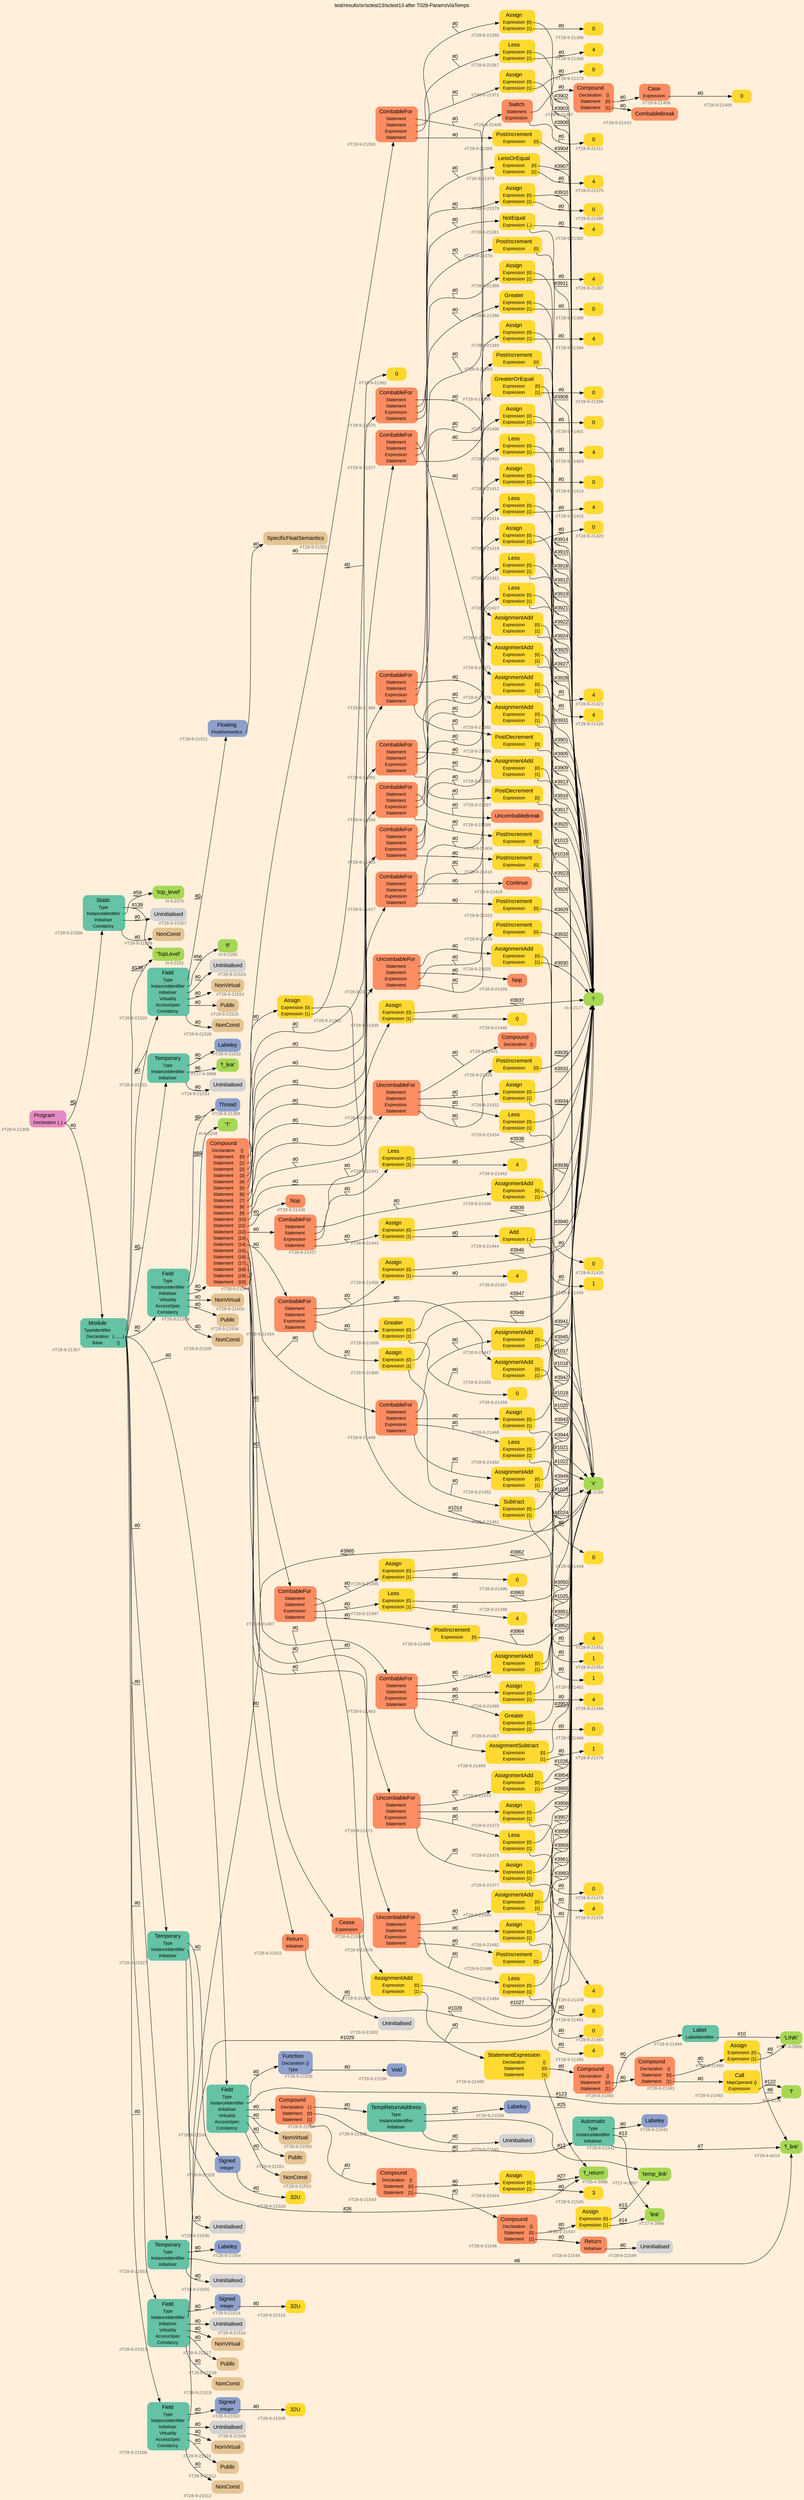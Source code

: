 digraph "test/results/sr/sctest13/sctest13 after T028-ParamsViaTemps" {
label = "test/results/sr/sctest13/sctest13 after T028-ParamsViaTemps"
labelloc = t
graph [
    rankdir = "LR"
    ranksep = 0.3
    bgcolor = antiquewhite1
    color = black
    fontcolor = black
    fontname = "Arial"
];
node [
    fontname = "Arial"
];
edge [
    fontname = "Arial"
];

// -------------------- node figure --------------------
// -------- block #T28-9-21356 ----------
"#T28-9-21356" [
    fillcolor = "/set28/4"
    xlabel = "#T28-9-21356"
    fontsize = "12"
    fontcolor = grey40
    shape = "plaintext"
    label = <<TABLE BORDER="0" CELLBORDER="0" CELLSPACING="0">
     <TR><TD><FONT COLOR="black" POINT-SIZE="15">Program</FONT></TD></TR>
     <TR><TD><FONT COLOR="black" POINT-SIZE="12">Declaration</FONT></TD><TD PORT="port0"><FONT COLOR="black" POINT-SIZE="12">{..}</FONT></TD></TR>
    </TABLE>>
    style = "rounded,filled"
];

// -------- block #T28-9-21357 ----------
"#T28-9-21357" [
    fillcolor = "/set28/1"
    xlabel = "#T28-9-21357"
    fontsize = "12"
    fontcolor = grey40
    shape = "plaintext"
    label = <<TABLE BORDER="0" CELLBORDER="0" CELLSPACING="0">
     <TR><TD><FONT COLOR="black" POINT-SIZE="15">Module</FONT></TD></TR>
     <TR><TD><FONT COLOR="black" POINT-SIZE="12">TypeIdentifier</FONT></TD><TD PORT="port0"></TD></TR>
     <TR><TD><FONT COLOR="black" POINT-SIZE="12">Declaration</FONT></TD><TD PORT="port1"><FONT COLOR="black" POINT-SIZE="12">{........}</FONT></TD></TR>
     <TR><TD><FONT COLOR="black" POINT-SIZE="12">Base</FONT></TD><TD PORT="port2"><FONT COLOR="black" POINT-SIZE="12">{}</FONT></TD></TR>
    </TABLE>>
    style = "rounded,filled"
];

// -------- block #I-4-2162 ----------
"#I-4-2162" [
    fillcolor = "/set28/5"
    xlabel = "#I-4-2162"
    fontsize = "12"
    fontcolor = grey40
    shape = "plaintext"
    label = <<TABLE BORDER="0" CELLBORDER="0" CELLSPACING="0">
     <TR><TD><FONT COLOR="black" POINT-SIZE="15">'TopLevel'</FONT></TD></TR>
    </TABLE>>
    style = "rounded,filled"
];

// -------- block #T28-9-21358 ----------
"#T28-9-21358" [
    fillcolor = "/set28/1"
    xlabel = "#T28-9-21358"
    fontsize = "12"
    fontcolor = grey40
    shape = "plaintext"
    label = <<TABLE BORDER="0" CELLBORDER="0" CELLSPACING="0">
     <TR><TD><FONT COLOR="black" POINT-SIZE="15">Field</FONT></TD></TR>
     <TR><TD><FONT COLOR="black" POINT-SIZE="12">Type</FONT></TD><TD PORT="port0"></TD></TR>
     <TR><TD><FONT COLOR="black" POINT-SIZE="12">InstanceIdentifier</FONT></TD><TD PORT="port1"></TD></TR>
     <TR><TD><FONT COLOR="black" POINT-SIZE="12">Initialiser</FONT></TD><TD PORT="port2"></TD></TR>
     <TR><TD><FONT COLOR="black" POINT-SIZE="12">Virtuality</FONT></TD><TD PORT="port3"></TD></TR>
     <TR><TD><FONT COLOR="black" POINT-SIZE="12">AccessSpec</FONT></TD><TD PORT="port4"></TD></TR>
     <TR><TD><FONT COLOR="black" POINT-SIZE="12">Constancy</FONT></TD><TD PORT="port5"></TD></TR>
    </TABLE>>
    style = "rounded,filled"
];

// -------- block #T28-9-21359 ----------
"#T28-9-21359" [
    fillcolor = "/set28/3"
    xlabel = "#T28-9-21359"
    fontsize = "12"
    fontcolor = grey40
    shape = "plaintext"
    label = <<TABLE BORDER="0" CELLBORDER="0" CELLSPACING="0">
     <TR><TD><FONT COLOR="black" POINT-SIZE="15">Thread</FONT></TD></TR>
    </TABLE>>
    style = "rounded,filled"
];

// -------- block #I-4-2208 ----------
"#I-4-2208" [
    fillcolor = "/set28/5"
    xlabel = "#I-4-2208"
    fontsize = "12"
    fontcolor = grey40
    shape = "plaintext"
    label = <<TABLE BORDER="0" CELLBORDER="0" CELLSPACING="0">
     <TR><TD><FONT COLOR="black" POINT-SIZE="15">'T'</FONT></TD></TR>
    </TABLE>>
    style = "rounded,filled"
];

// -------- block #T28-9-21360 ----------
"#T28-9-21360" [
    fillcolor = "/set28/2"
    xlabel = "#T28-9-21360"
    fontsize = "12"
    fontcolor = grey40
    shape = "plaintext"
    label = <<TABLE BORDER="0" CELLBORDER="0" CELLSPACING="0">
     <TR><TD><FONT COLOR="black" POINT-SIZE="15">Compound</FONT></TD></TR>
     <TR><TD><FONT COLOR="black" POINT-SIZE="12">Declaration</FONT></TD><TD PORT="port0"><FONT COLOR="black" POINT-SIZE="12">{}</FONT></TD></TR>
     <TR><TD><FONT COLOR="black" POINT-SIZE="12">Statement</FONT></TD><TD PORT="port1"><FONT COLOR="black" POINT-SIZE="12">[0]</FONT></TD></TR>
     <TR><TD><FONT COLOR="black" POINT-SIZE="12">Statement</FONT></TD><TD PORT="port2"><FONT COLOR="black" POINT-SIZE="12">[1]</FONT></TD></TR>
     <TR><TD><FONT COLOR="black" POINT-SIZE="12">Statement</FONT></TD><TD PORT="port3"><FONT COLOR="black" POINT-SIZE="12">[2]</FONT></TD></TR>
     <TR><TD><FONT COLOR="black" POINT-SIZE="12">Statement</FONT></TD><TD PORT="port4"><FONT COLOR="black" POINT-SIZE="12">[3]</FONT></TD></TR>
     <TR><TD><FONT COLOR="black" POINT-SIZE="12">Statement</FONT></TD><TD PORT="port5"><FONT COLOR="black" POINT-SIZE="12">[4]</FONT></TD></TR>
     <TR><TD><FONT COLOR="black" POINT-SIZE="12">Statement</FONT></TD><TD PORT="port6"><FONT COLOR="black" POINT-SIZE="12">[5]</FONT></TD></TR>
     <TR><TD><FONT COLOR="black" POINT-SIZE="12">Statement</FONT></TD><TD PORT="port7"><FONT COLOR="black" POINT-SIZE="12">[6]</FONT></TD></TR>
     <TR><TD><FONT COLOR="black" POINT-SIZE="12">Statement</FONT></TD><TD PORT="port8"><FONT COLOR="black" POINT-SIZE="12">[7]</FONT></TD></TR>
     <TR><TD><FONT COLOR="black" POINT-SIZE="12">Statement</FONT></TD><TD PORT="port9"><FONT COLOR="black" POINT-SIZE="12">[8]</FONT></TD></TR>
     <TR><TD><FONT COLOR="black" POINT-SIZE="12">Statement</FONT></TD><TD PORT="port10"><FONT COLOR="black" POINT-SIZE="12">[9]</FONT></TD></TR>
     <TR><TD><FONT COLOR="black" POINT-SIZE="12">Statement</FONT></TD><TD PORT="port11"><FONT COLOR="black" POINT-SIZE="12">[10]</FONT></TD></TR>
     <TR><TD><FONT COLOR="black" POINT-SIZE="12">Statement</FONT></TD><TD PORT="port12"><FONT COLOR="black" POINT-SIZE="12">[11]</FONT></TD></TR>
     <TR><TD><FONT COLOR="black" POINT-SIZE="12">Statement</FONT></TD><TD PORT="port13"><FONT COLOR="black" POINT-SIZE="12">[12]</FONT></TD></TR>
     <TR><TD><FONT COLOR="black" POINT-SIZE="12">Statement</FONT></TD><TD PORT="port14"><FONT COLOR="black" POINT-SIZE="12">[13]</FONT></TD></TR>
     <TR><TD><FONT COLOR="black" POINT-SIZE="12">Statement</FONT></TD><TD PORT="port15"><FONT COLOR="black" POINT-SIZE="12">[14]</FONT></TD></TR>
     <TR><TD><FONT COLOR="black" POINT-SIZE="12">Statement</FONT></TD><TD PORT="port16"><FONT COLOR="black" POINT-SIZE="12">[15]</FONT></TD></TR>
     <TR><TD><FONT COLOR="black" POINT-SIZE="12">Statement</FONT></TD><TD PORT="port17"><FONT COLOR="black" POINT-SIZE="12">[16]</FONT></TD></TR>
     <TR><TD><FONT COLOR="black" POINT-SIZE="12">Statement</FONT></TD><TD PORT="port18"><FONT COLOR="black" POINT-SIZE="12">[17]</FONT></TD></TR>
     <TR><TD><FONT COLOR="black" POINT-SIZE="12">Statement</FONT></TD><TD PORT="port19"><FONT COLOR="black" POINT-SIZE="12">[18]</FONT></TD></TR>
     <TR><TD><FONT COLOR="black" POINT-SIZE="12">Statement</FONT></TD><TD PORT="port20"><FONT COLOR="black" POINT-SIZE="12">[19]</FONT></TD></TR>
     <TR><TD><FONT COLOR="black" POINT-SIZE="12">Statement</FONT></TD><TD PORT="port21"><FONT COLOR="black" POINT-SIZE="12">[20]</FONT></TD></TR>
    </TABLE>>
    style = "rounded,filled"
];

// -------- block #T28-9-21361 ----------
"#T28-9-21361" [
    fillcolor = "/set28/6"
    xlabel = "#T28-9-21361"
    fontsize = "12"
    fontcolor = grey40
    shape = "plaintext"
    label = <<TABLE BORDER="0" CELLBORDER="0" CELLSPACING="0">
     <TR><TD><FONT COLOR="black" POINT-SIZE="15">Assign</FONT></TD></TR>
     <TR><TD><FONT COLOR="black" POINT-SIZE="12">Expression</FONT></TD><TD PORT="port0"><FONT COLOR="black" POINT-SIZE="12">[0]</FONT></TD></TR>
     <TR><TD><FONT COLOR="black" POINT-SIZE="12">Expression</FONT></TD><TD PORT="port1"><FONT COLOR="black" POINT-SIZE="12">[1]</FONT></TD></TR>
    </TABLE>>
    style = "rounded,filled"
];

// -------- block #I-4-2169 ----------
"#I-4-2169" [
    fillcolor = "/set28/5"
    xlabel = "#I-4-2169"
    fontsize = "12"
    fontcolor = grey40
    shape = "plaintext"
    label = <<TABLE BORDER="0" CELLBORDER="0" CELLSPACING="0">
     <TR><TD><FONT COLOR="black" POINT-SIZE="15">'x'</FONT></TD></TR>
    </TABLE>>
    style = "rounded,filled"
];

// -------- block #T28-9-21362 ----------
"#T28-9-21362" [
    fillcolor = "/set28/6"
    xlabel = "#T28-9-21362"
    fontsize = "12"
    fontcolor = grey40
    shape = "plaintext"
    label = <<TABLE BORDER="0" CELLBORDER="0" CELLSPACING="0">
     <TR><TD><FONT COLOR="black" POINT-SIZE="15">0</FONT></TD></TR>
    </TABLE>>
    style = "rounded,filled"
];

// -------- block #T28-9-21363 ----------
"#T28-9-21363" [
    fillcolor = "/set28/2"
    xlabel = "#T28-9-21363"
    fontsize = "12"
    fontcolor = grey40
    shape = "plaintext"
    label = <<TABLE BORDER="0" CELLBORDER="0" CELLSPACING="0">
     <TR><TD><FONT COLOR="black" POINT-SIZE="15">CombableFor</FONT></TD></TR>
     <TR><TD><FONT COLOR="black" POINT-SIZE="12">Statement</FONT></TD><TD PORT="port0"></TD></TR>
     <TR><TD><FONT COLOR="black" POINT-SIZE="12">Statement</FONT></TD><TD PORT="port1"></TD></TR>
     <TR><TD><FONT COLOR="black" POINT-SIZE="12">Expression</FONT></TD><TD PORT="port2"></TD></TR>
     <TR><TD><FONT COLOR="black" POINT-SIZE="12">Statement</FONT></TD><TD PORT="port3"></TD></TR>
    </TABLE>>
    style = "rounded,filled"
];

// -------- block #T28-9-21364 ----------
"#T28-9-21364" [
    fillcolor = "/set28/6"
    xlabel = "#T28-9-21364"
    fontsize = "12"
    fontcolor = grey40
    shape = "plaintext"
    label = <<TABLE BORDER="0" CELLBORDER="0" CELLSPACING="0">
     <TR><TD><FONT COLOR="black" POINT-SIZE="15">AssignmentAdd</FONT></TD></TR>
     <TR><TD><FONT COLOR="black" POINT-SIZE="12">Expression</FONT></TD><TD PORT="port0"><FONT COLOR="black" POINT-SIZE="12">[0]</FONT></TD></TR>
     <TR><TD><FONT COLOR="black" POINT-SIZE="12">Expression</FONT></TD><TD PORT="port1"><FONT COLOR="black" POINT-SIZE="12">[1]</FONT></TD></TR>
    </TABLE>>
    style = "rounded,filled"
];

// -------- block #I-4-2177 ----------
"#I-4-2177" [
    fillcolor = "/set28/5"
    xlabel = "#I-4-2177"
    fontsize = "12"
    fontcolor = grey40
    shape = "plaintext"
    label = <<TABLE BORDER="0" CELLBORDER="0" CELLSPACING="0">
     <TR><TD><FONT COLOR="black" POINT-SIZE="15">'i'</FONT></TD></TR>
    </TABLE>>
    style = "rounded,filled"
];

// -------- block #T28-9-21365 ----------
"#T28-9-21365" [
    fillcolor = "/set28/6"
    xlabel = "#T28-9-21365"
    fontsize = "12"
    fontcolor = grey40
    shape = "plaintext"
    label = <<TABLE BORDER="0" CELLBORDER="0" CELLSPACING="0">
     <TR><TD><FONT COLOR="black" POINT-SIZE="15">Assign</FONT></TD></TR>
     <TR><TD><FONT COLOR="black" POINT-SIZE="12">Expression</FONT></TD><TD PORT="port0"><FONT COLOR="black" POINT-SIZE="12">[0]</FONT></TD></TR>
     <TR><TD><FONT COLOR="black" POINT-SIZE="12">Expression</FONT></TD><TD PORT="port1"><FONT COLOR="black" POINT-SIZE="12">[1]</FONT></TD></TR>
    </TABLE>>
    style = "rounded,filled"
];

// -------- block #T28-9-21366 ----------
"#T28-9-21366" [
    fillcolor = "/set28/6"
    xlabel = "#T28-9-21366"
    fontsize = "12"
    fontcolor = grey40
    shape = "plaintext"
    label = <<TABLE BORDER="0" CELLBORDER="0" CELLSPACING="0">
     <TR><TD><FONT COLOR="black" POINT-SIZE="15">0</FONT></TD></TR>
    </TABLE>>
    style = "rounded,filled"
];

// -------- block #T28-9-21367 ----------
"#T28-9-21367" [
    fillcolor = "/set28/6"
    xlabel = "#T28-9-21367"
    fontsize = "12"
    fontcolor = grey40
    shape = "plaintext"
    label = <<TABLE BORDER="0" CELLBORDER="0" CELLSPACING="0">
     <TR><TD><FONT COLOR="black" POINT-SIZE="15">Less</FONT></TD></TR>
     <TR><TD><FONT COLOR="black" POINT-SIZE="12">Expression</FONT></TD><TD PORT="port0"><FONT COLOR="black" POINT-SIZE="12">[0]</FONT></TD></TR>
     <TR><TD><FONT COLOR="black" POINT-SIZE="12">Expression</FONT></TD><TD PORT="port1"><FONT COLOR="black" POINT-SIZE="12">[1]</FONT></TD></TR>
    </TABLE>>
    style = "rounded,filled"
];

// -------- block #T28-9-21368 ----------
"#T28-9-21368" [
    fillcolor = "/set28/6"
    xlabel = "#T28-9-21368"
    fontsize = "12"
    fontcolor = grey40
    shape = "plaintext"
    label = <<TABLE BORDER="0" CELLBORDER="0" CELLSPACING="0">
     <TR><TD><FONT COLOR="black" POINT-SIZE="15">4</FONT></TD></TR>
    </TABLE>>
    style = "rounded,filled"
];

// -------- block #T28-9-21369 ----------
"#T28-9-21369" [
    fillcolor = "/set28/6"
    xlabel = "#T28-9-21369"
    fontsize = "12"
    fontcolor = grey40
    shape = "plaintext"
    label = <<TABLE BORDER="0" CELLBORDER="0" CELLSPACING="0">
     <TR><TD><FONT COLOR="black" POINT-SIZE="15">PostIncrement</FONT></TD></TR>
     <TR><TD><FONT COLOR="black" POINT-SIZE="12">Expression</FONT></TD><TD PORT="port0"><FONT COLOR="black" POINT-SIZE="12">[0]</FONT></TD></TR>
    </TABLE>>
    style = "rounded,filled"
];

// -------- block #T28-9-21370 ----------
"#T28-9-21370" [
    fillcolor = "/set28/2"
    xlabel = "#T28-9-21370"
    fontsize = "12"
    fontcolor = grey40
    shape = "plaintext"
    label = <<TABLE BORDER="0" CELLBORDER="0" CELLSPACING="0">
     <TR><TD><FONT COLOR="black" POINT-SIZE="15">CombableFor</FONT></TD></TR>
     <TR><TD><FONT COLOR="black" POINT-SIZE="12">Statement</FONT></TD><TD PORT="port0"></TD></TR>
     <TR><TD><FONT COLOR="black" POINT-SIZE="12">Statement</FONT></TD><TD PORT="port1"></TD></TR>
     <TR><TD><FONT COLOR="black" POINT-SIZE="12">Expression</FONT></TD><TD PORT="port2"></TD></TR>
     <TR><TD><FONT COLOR="black" POINT-SIZE="12">Statement</FONT></TD><TD PORT="port3"></TD></TR>
    </TABLE>>
    style = "rounded,filled"
];

// -------- block #T28-9-21371 ----------
"#T28-9-21371" [
    fillcolor = "/set28/6"
    xlabel = "#T28-9-21371"
    fontsize = "12"
    fontcolor = grey40
    shape = "plaintext"
    label = <<TABLE BORDER="0" CELLBORDER="0" CELLSPACING="0">
     <TR><TD><FONT COLOR="black" POINT-SIZE="15">AssignmentAdd</FONT></TD></TR>
     <TR><TD><FONT COLOR="black" POINT-SIZE="12">Expression</FONT></TD><TD PORT="port0"><FONT COLOR="black" POINT-SIZE="12">[0]</FONT></TD></TR>
     <TR><TD><FONT COLOR="black" POINT-SIZE="12">Expression</FONT></TD><TD PORT="port1"><FONT COLOR="black" POINT-SIZE="12">[1]</FONT></TD></TR>
    </TABLE>>
    style = "rounded,filled"
];

// -------- block #T28-9-21372 ----------
"#T28-9-21372" [
    fillcolor = "/set28/6"
    xlabel = "#T28-9-21372"
    fontsize = "12"
    fontcolor = grey40
    shape = "plaintext"
    label = <<TABLE BORDER="0" CELLBORDER="0" CELLSPACING="0">
     <TR><TD><FONT COLOR="black" POINT-SIZE="15">Assign</FONT></TD></TR>
     <TR><TD><FONT COLOR="black" POINT-SIZE="12">Expression</FONT></TD><TD PORT="port0"><FONT COLOR="black" POINT-SIZE="12">[0]</FONT></TD></TR>
     <TR><TD><FONT COLOR="black" POINT-SIZE="12">Expression</FONT></TD><TD PORT="port1"><FONT COLOR="black" POINT-SIZE="12">[1]</FONT></TD></TR>
    </TABLE>>
    style = "rounded,filled"
];

// -------- block #T28-9-21373 ----------
"#T28-9-21373" [
    fillcolor = "/set28/6"
    xlabel = "#T28-9-21373"
    fontsize = "12"
    fontcolor = grey40
    shape = "plaintext"
    label = <<TABLE BORDER="0" CELLBORDER="0" CELLSPACING="0">
     <TR><TD><FONT COLOR="black" POINT-SIZE="15">0</FONT></TD></TR>
    </TABLE>>
    style = "rounded,filled"
];

// -------- block #T28-9-21374 ----------
"#T28-9-21374" [
    fillcolor = "/set28/6"
    xlabel = "#T28-9-21374"
    fontsize = "12"
    fontcolor = grey40
    shape = "plaintext"
    label = <<TABLE BORDER="0" CELLBORDER="0" CELLSPACING="0">
     <TR><TD><FONT COLOR="black" POINT-SIZE="15">LessOrEqual</FONT></TD></TR>
     <TR><TD><FONT COLOR="black" POINT-SIZE="12">Expression</FONT></TD><TD PORT="port0"><FONT COLOR="black" POINT-SIZE="12">[0]</FONT></TD></TR>
     <TR><TD><FONT COLOR="black" POINT-SIZE="12">Expression</FONT></TD><TD PORT="port1"><FONT COLOR="black" POINT-SIZE="12">[1]</FONT></TD></TR>
    </TABLE>>
    style = "rounded,filled"
];

// -------- block #T28-9-21375 ----------
"#T28-9-21375" [
    fillcolor = "/set28/6"
    xlabel = "#T28-9-21375"
    fontsize = "12"
    fontcolor = grey40
    shape = "plaintext"
    label = <<TABLE BORDER="0" CELLBORDER="0" CELLSPACING="0">
     <TR><TD><FONT COLOR="black" POINT-SIZE="15">4</FONT></TD></TR>
    </TABLE>>
    style = "rounded,filled"
];

// -------- block #T28-9-21376 ----------
"#T28-9-21376" [
    fillcolor = "/set28/6"
    xlabel = "#T28-9-21376"
    fontsize = "12"
    fontcolor = grey40
    shape = "plaintext"
    label = <<TABLE BORDER="0" CELLBORDER="0" CELLSPACING="0">
     <TR><TD><FONT COLOR="black" POINT-SIZE="15">PostIncrement</FONT></TD></TR>
     <TR><TD><FONT COLOR="black" POINT-SIZE="12">Expression</FONT></TD><TD PORT="port0"><FONT COLOR="black" POINT-SIZE="12">[0]</FONT></TD></TR>
    </TABLE>>
    style = "rounded,filled"
];

// -------- block #T28-9-21377 ----------
"#T28-9-21377" [
    fillcolor = "/set28/2"
    xlabel = "#T28-9-21377"
    fontsize = "12"
    fontcolor = grey40
    shape = "plaintext"
    label = <<TABLE BORDER="0" CELLBORDER="0" CELLSPACING="0">
     <TR><TD><FONT COLOR="black" POINT-SIZE="15">CombableFor</FONT></TD></TR>
     <TR><TD><FONT COLOR="black" POINT-SIZE="12">Statement</FONT></TD><TD PORT="port0"></TD></TR>
     <TR><TD><FONT COLOR="black" POINT-SIZE="12">Statement</FONT></TD><TD PORT="port1"></TD></TR>
     <TR><TD><FONT COLOR="black" POINT-SIZE="12">Expression</FONT></TD><TD PORT="port2"></TD></TR>
     <TR><TD><FONT COLOR="black" POINT-SIZE="12">Statement</FONT></TD><TD PORT="port3"></TD></TR>
    </TABLE>>
    style = "rounded,filled"
];

// -------- block #T28-9-21378 ----------
"#T28-9-21378" [
    fillcolor = "/set28/6"
    xlabel = "#T28-9-21378"
    fontsize = "12"
    fontcolor = grey40
    shape = "plaintext"
    label = <<TABLE BORDER="0" CELLBORDER="0" CELLSPACING="0">
     <TR><TD><FONT COLOR="black" POINT-SIZE="15">AssignmentAdd</FONT></TD></TR>
     <TR><TD><FONT COLOR="black" POINT-SIZE="12">Expression</FONT></TD><TD PORT="port0"><FONT COLOR="black" POINT-SIZE="12">[0]</FONT></TD></TR>
     <TR><TD><FONT COLOR="black" POINT-SIZE="12">Expression</FONT></TD><TD PORT="port1"><FONT COLOR="black" POINT-SIZE="12">[1]</FONT></TD></TR>
    </TABLE>>
    style = "rounded,filled"
];

// -------- block #T28-9-21379 ----------
"#T28-9-21379" [
    fillcolor = "/set28/6"
    xlabel = "#T28-9-21379"
    fontsize = "12"
    fontcolor = grey40
    shape = "plaintext"
    label = <<TABLE BORDER="0" CELLBORDER="0" CELLSPACING="0">
     <TR><TD><FONT COLOR="black" POINT-SIZE="15">Assign</FONT></TD></TR>
     <TR><TD><FONT COLOR="black" POINT-SIZE="12">Expression</FONT></TD><TD PORT="port0"><FONT COLOR="black" POINT-SIZE="12">[0]</FONT></TD></TR>
     <TR><TD><FONT COLOR="black" POINT-SIZE="12">Expression</FONT></TD><TD PORT="port1"><FONT COLOR="black" POINT-SIZE="12">[1]</FONT></TD></TR>
    </TABLE>>
    style = "rounded,filled"
];

// -------- block #T28-9-21380 ----------
"#T28-9-21380" [
    fillcolor = "/set28/6"
    xlabel = "#T28-9-21380"
    fontsize = "12"
    fontcolor = grey40
    shape = "plaintext"
    label = <<TABLE BORDER="0" CELLBORDER="0" CELLSPACING="0">
     <TR><TD><FONT COLOR="black" POINT-SIZE="15">0</FONT></TD></TR>
    </TABLE>>
    style = "rounded,filled"
];

// -------- block #T28-9-21381 ----------
"#T28-9-21381" [
    fillcolor = "/set28/6"
    xlabel = "#T28-9-21381"
    fontsize = "12"
    fontcolor = grey40
    shape = "plaintext"
    label = <<TABLE BORDER="0" CELLBORDER="0" CELLSPACING="0">
     <TR><TD><FONT COLOR="black" POINT-SIZE="15">NotEqual</FONT></TD></TR>
     <TR><TD><FONT COLOR="black" POINT-SIZE="12">Expression</FONT></TD><TD PORT="port0"><FONT COLOR="black" POINT-SIZE="12">{..}</FONT></TD></TR>
    </TABLE>>
    style = "rounded,filled"
];

// -------- block #T28-9-21382 ----------
"#T28-9-21382" [
    fillcolor = "/set28/6"
    xlabel = "#T28-9-21382"
    fontsize = "12"
    fontcolor = grey40
    shape = "plaintext"
    label = <<TABLE BORDER="0" CELLBORDER="0" CELLSPACING="0">
     <TR><TD><FONT COLOR="black" POINT-SIZE="15">4</FONT></TD></TR>
    </TABLE>>
    style = "rounded,filled"
];

// -------- block #T28-9-21383 ----------
"#T28-9-21383" [
    fillcolor = "/set28/6"
    xlabel = "#T28-9-21383"
    fontsize = "12"
    fontcolor = grey40
    shape = "plaintext"
    label = <<TABLE BORDER="0" CELLBORDER="0" CELLSPACING="0">
     <TR><TD><FONT COLOR="black" POINT-SIZE="15">PostIncrement</FONT></TD></TR>
     <TR><TD><FONT COLOR="black" POINT-SIZE="12">Expression</FONT></TD><TD PORT="port0"><FONT COLOR="black" POINT-SIZE="12">[0]</FONT></TD></TR>
    </TABLE>>
    style = "rounded,filled"
];

// -------- block #T28-9-21384 ----------
"#T28-9-21384" [
    fillcolor = "/set28/2"
    xlabel = "#T28-9-21384"
    fontsize = "12"
    fontcolor = grey40
    shape = "plaintext"
    label = <<TABLE BORDER="0" CELLBORDER="0" CELLSPACING="0">
     <TR><TD><FONT COLOR="black" POINT-SIZE="15">CombableFor</FONT></TD></TR>
     <TR><TD><FONT COLOR="black" POINT-SIZE="12">Statement</FONT></TD><TD PORT="port0"></TD></TR>
     <TR><TD><FONT COLOR="black" POINT-SIZE="12">Statement</FONT></TD><TD PORT="port1"></TD></TR>
     <TR><TD><FONT COLOR="black" POINT-SIZE="12">Expression</FONT></TD><TD PORT="port2"></TD></TR>
     <TR><TD><FONT COLOR="black" POINT-SIZE="12">Statement</FONT></TD><TD PORT="port3"></TD></TR>
    </TABLE>>
    style = "rounded,filled"
];

// -------- block #T28-9-21385 ----------
"#T28-9-21385" [
    fillcolor = "/set28/6"
    xlabel = "#T28-9-21385"
    fontsize = "12"
    fontcolor = grey40
    shape = "plaintext"
    label = <<TABLE BORDER="0" CELLBORDER="0" CELLSPACING="0">
     <TR><TD><FONT COLOR="black" POINT-SIZE="15">AssignmentAdd</FONT></TD></TR>
     <TR><TD><FONT COLOR="black" POINT-SIZE="12">Expression</FONT></TD><TD PORT="port0"><FONT COLOR="black" POINT-SIZE="12">[0]</FONT></TD></TR>
     <TR><TD><FONT COLOR="black" POINT-SIZE="12">Expression</FONT></TD><TD PORT="port1"><FONT COLOR="black" POINT-SIZE="12">[1]</FONT></TD></TR>
    </TABLE>>
    style = "rounded,filled"
];

// -------- block #T28-9-21386 ----------
"#T28-9-21386" [
    fillcolor = "/set28/6"
    xlabel = "#T28-9-21386"
    fontsize = "12"
    fontcolor = grey40
    shape = "plaintext"
    label = <<TABLE BORDER="0" CELLBORDER="0" CELLSPACING="0">
     <TR><TD><FONT COLOR="black" POINT-SIZE="15">Assign</FONT></TD></TR>
     <TR><TD><FONT COLOR="black" POINT-SIZE="12">Expression</FONT></TD><TD PORT="port0"><FONT COLOR="black" POINT-SIZE="12">[0]</FONT></TD></TR>
     <TR><TD><FONT COLOR="black" POINT-SIZE="12">Expression</FONT></TD><TD PORT="port1"><FONT COLOR="black" POINT-SIZE="12">[1]</FONT></TD></TR>
    </TABLE>>
    style = "rounded,filled"
];

// -------- block #T28-9-21387 ----------
"#T28-9-21387" [
    fillcolor = "/set28/6"
    xlabel = "#T28-9-21387"
    fontsize = "12"
    fontcolor = grey40
    shape = "plaintext"
    label = <<TABLE BORDER="0" CELLBORDER="0" CELLSPACING="0">
     <TR><TD><FONT COLOR="black" POINT-SIZE="15">4</FONT></TD></TR>
    </TABLE>>
    style = "rounded,filled"
];

// -------- block #T28-9-21388 ----------
"#T28-9-21388" [
    fillcolor = "/set28/6"
    xlabel = "#T28-9-21388"
    fontsize = "12"
    fontcolor = grey40
    shape = "plaintext"
    label = <<TABLE BORDER="0" CELLBORDER="0" CELLSPACING="0">
     <TR><TD><FONT COLOR="black" POINT-SIZE="15">Greater</FONT></TD></TR>
     <TR><TD><FONT COLOR="black" POINT-SIZE="12">Expression</FONT></TD><TD PORT="port0"><FONT COLOR="black" POINT-SIZE="12">[0]</FONT></TD></TR>
     <TR><TD><FONT COLOR="black" POINT-SIZE="12">Expression</FONT></TD><TD PORT="port1"><FONT COLOR="black" POINT-SIZE="12">[1]</FONT></TD></TR>
    </TABLE>>
    style = "rounded,filled"
];

// -------- block #T28-9-21389 ----------
"#T28-9-21389" [
    fillcolor = "/set28/6"
    xlabel = "#T28-9-21389"
    fontsize = "12"
    fontcolor = grey40
    shape = "plaintext"
    label = <<TABLE BORDER="0" CELLBORDER="0" CELLSPACING="0">
     <TR><TD><FONT COLOR="black" POINT-SIZE="15">0</FONT></TD></TR>
    </TABLE>>
    style = "rounded,filled"
];

// -------- block #T28-9-21390 ----------
"#T28-9-21390" [
    fillcolor = "/set28/6"
    xlabel = "#T28-9-21390"
    fontsize = "12"
    fontcolor = grey40
    shape = "plaintext"
    label = <<TABLE BORDER="0" CELLBORDER="0" CELLSPACING="0">
     <TR><TD><FONT COLOR="black" POINT-SIZE="15">PostDecrement</FONT></TD></TR>
     <TR><TD><FONT COLOR="black" POINT-SIZE="12">Expression</FONT></TD><TD PORT="port0"><FONT COLOR="black" POINT-SIZE="12">[0]</FONT></TD></TR>
    </TABLE>>
    style = "rounded,filled"
];

// -------- block #T28-9-21391 ----------
"#T28-9-21391" [
    fillcolor = "/set28/2"
    xlabel = "#T28-9-21391"
    fontsize = "12"
    fontcolor = grey40
    shape = "plaintext"
    label = <<TABLE BORDER="0" CELLBORDER="0" CELLSPACING="0">
     <TR><TD><FONT COLOR="black" POINT-SIZE="15">CombableFor</FONT></TD></TR>
     <TR><TD><FONT COLOR="black" POINT-SIZE="12">Statement</FONT></TD><TD PORT="port0"></TD></TR>
     <TR><TD><FONT COLOR="black" POINT-SIZE="12">Statement</FONT></TD><TD PORT="port1"></TD></TR>
     <TR><TD><FONT COLOR="black" POINT-SIZE="12">Expression</FONT></TD><TD PORT="port2"></TD></TR>
     <TR><TD><FONT COLOR="black" POINT-SIZE="12">Statement</FONT></TD><TD PORT="port3"></TD></TR>
    </TABLE>>
    style = "rounded,filled"
];

// -------- block #T28-9-21392 ----------
"#T28-9-21392" [
    fillcolor = "/set28/6"
    xlabel = "#T28-9-21392"
    fontsize = "12"
    fontcolor = grey40
    shape = "plaintext"
    label = <<TABLE BORDER="0" CELLBORDER="0" CELLSPACING="0">
     <TR><TD><FONT COLOR="black" POINT-SIZE="15">AssignmentAdd</FONT></TD></TR>
     <TR><TD><FONT COLOR="black" POINT-SIZE="12">Expression</FONT></TD><TD PORT="port0"><FONT COLOR="black" POINT-SIZE="12">[0]</FONT></TD></TR>
     <TR><TD><FONT COLOR="black" POINT-SIZE="12">Expression</FONT></TD><TD PORT="port1"><FONT COLOR="black" POINT-SIZE="12">[1]</FONT></TD></TR>
    </TABLE>>
    style = "rounded,filled"
];

// -------- block #T28-9-21393 ----------
"#T28-9-21393" [
    fillcolor = "/set28/6"
    xlabel = "#T28-9-21393"
    fontsize = "12"
    fontcolor = grey40
    shape = "plaintext"
    label = <<TABLE BORDER="0" CELLBORDER="0" CELLSPACING="0">
     <TR><TD><FONT COLOR="black" POINT-SIZE="15">Assign</FONT></TD></TR>
     <TR><TD><FONT COLOR="black" POINT-SIZE="12">Expression</FONT></TD><TD PORT="port0"><FONT COLOR="black" POINT-SIZE="12">[0]</FONT></TD></TR>
     <TR><TD><FONT COLOR="black" POINT-SIZE="12">Expression</FONT></TD><TD PORT="port1"><FONT COLOR="black" POINT-SIZE="12">[1]</FONT></TD></TR>
    </TABLE>>
    style = "rounded,filled"
];

// -------- block #T28-9-21394 ----------
"#T28-9-21394" [
    fillcolor = "/set28/6"
    xlabel = "#T28-9-21394"
    fontsize = "12"
    fontcolor = grey40
    shape = "plaintext"
    label = <<TABLE BORDER="0" CELLBORDER="0" CELLSPACING="0">
     <TR><TD><FONT COLOR="black" POINT-SIZE="15">4</FONT></TD></TR>
    </TABLE>>
    style = "rounded,filled"
];

// -------- block #T28-9-21395 ----------
"#T28-9-21395" [
    fillcolor = "/set28/6"
    xlabel = "#T28-9-21395"
    fontsize = "12"
    fontcolor = grey40
    shape = "plaintext"
    label = <<TABLE BORDER="0" CELLBORDER="0" CELLSPACING="0">
     <TR><TD><FONT COLOR="black" POINT-SIZE="15">GreaterOrEqual</FONT></TD></TR>
     <TR><TD><FONT COLOR="black" POINT-SIZE="12">Expression</FONT></TD><TD PORT="port0"><FONT COLOR="black" POINT-SIZE="12">[0]</FONT></TD></TR>
     <TR><TD><FONT COLOR="black" POINT-SIZE="12">Expression</FONT></TD><TD PORT="port1"><FONT COLOR="black" POINT-SIZE="12">[1]</FONT></TD></TR>
    </TABLE>>
    style = "rounded,filled"
];

// -------- block #T28-9-21396 ----------
"#T28-9-21396" [
    fillcolor = "/set28/6"
    xlabel = "#T28-9-21396"
    fontsize = "12"
    fontcolor = grey40
    shape = "plaintext"
    label = <<TABLE BORDER="0" CELLBORDER="0" CELLSPACING="0">
     <TR><TD><FONT COLOR="black" POINT-SIZE="15">0</FONT></TD></TR>
    </TABLE>>
    style = "rounded,filled"
];

// -------- block #T28-9-21397 ----------
"#T28-9-21397" [
    fillcolor = "/set28/6"
    xlabel = "#T28-9-21397"
    fontsize = "12"
    fontcolor = grey40
    shape = "plaintext"
    label = <<TABLE BORDER="0" CELLBORDER="0" CELLSPACING="0">
     <TR><TD><FONT COLOR="black" POINT-SIZE="15">PostDecrement</FONT></TD></TR>
     <TR><TD><FONT COLOR="black" POINT-SIZE="12">Expression</FONT></TD><TD PORT="port0"><FONT COLOR="black" POINT-SIZE="12">[0]</FONT></TD></TR>
    </TABLE>>
    style = "rounded,filled"
];

// -------- block #T28-9-21398 ----------
"#T28-9-21398" [
    fillcolor = "/set28/2"
    xlabel = "#T28-9-21398"
    fontsize = "12"
    fontcolor = grey40
    shape = "plaintext"
    label = <<TABLE BORDER="0" CELLBORDER="0" CELLSPACING="0">
     <TR><TD><FONT COLOR="black" POINT-SIZE="15">CombableFor</FONT></TD></TR>
     <TR><TD><FONT COLOR="black" POINT-SIZE="12">Statement</FONT></TD><TD PORT="port0"></TD></TR>
     <TR><TD><FONT COLOR="black" POINT-SIZE="12">Statement</FONT></TD><TD PORT="port1"></TD></TR>
     <TR><TD><FONT COLOR="black" POINT-SIZE="12">Expression</FONT></TD><TD PORT="port2"></TD></TR>
     <TR><TD><FONT COLOR="black" POINT-SIZE="12">Statement</FONT></TD><TD PORT="port3"></TD></TR>
    </TABLE>>
    style = "rounded,filled"
];

// -------- block #T28-9-21399 ----------
"#T28-9-21399" [
    fillcolor = "/set28/2"
    xlabel = "#T28-9-21399"
    fontsize = "12"
    fontcolor = grey40
    shape = "plaintext"
    label = <<TABLE BORDER="0" CELLBORDER="0" CELLSPACING="0">
     <TR><TD><FONT COLOR="black" POINT-SIZE="15">UncombableBreak</FONT></TD></TR>
    </TABLE>>
    style = "rounded,filled"
];

// -------- block #T28-9-21400 ----------
"#T28-9-21400" [
    fillcolor = "/set28/6"
    xlabel = "#T28-9-21400"
    fontsize = "12"
    fontcolor = grey40
    shape = "plaintext"
    label = <<TABLE BORDER="0" CELLBORDER="0" CELLSPACING="0">
     <TR><TD><FONT COLOR="black" POINT-SIZE="15">Assign</FONT></TD></TR>
     <TR><TD><FONT COLOR="black" POINT-SIZE="12">Expression</FONT></TD><TD PORT="port0"><FONT COLOR="black" POINT-SIZE="12">[0]</FONT></TD></TR>
     <TR><TD><FONT COLOR="black" POINT-SIZE="12">Expression</FONT></TD><TD PORT="port1"><FONT COLOR="black" POINT-SIZE="12">[1]</FONT></TD></TR>
    </TABLE>>
    style = "rounded,filled"
];

// -------- block #T28-9-21401 ----------
"#T28-9-21401" [
    fillcolor = "/set28/6"
    xlabel = "#T28-9-21401"
    fontsize = "12"
    fontcolor = grey40
    shape = "plaintext"
    label = <<TABLE BORDER="0" CELLBORDER="0" CELLSPACING="0">
     <TR><TD><FONT COLOR="black" POINT-SIZE="15">0</FONT></TD></TR>
    </TABLE>>
    style = "rounded,filled"
];

// -------- block #T28-9-21402 ----------
"#T28-9-21402" [
    fillcolor = "/set28/6"
    xlabel = "#T28-9-21402"
    fontsize = "12"
    fontcolor = grey40
    shape = "plaintext"
    label = <<TABLE BORDER="0" CELLBORDER="0" CELLSPACING="0">
     <TR><TD><FONT COLOR="black" POINT-SIZE="15">Less</FONT></TD></TR>
     <TR><TD><FONT COLOR="black" POINT-SIZE="12">Expression</FONT></TD><TD PORT="port0"><FONT COLOR="black" POINT-SIZE="12">[0]</FONT></TD></TR>
     <TR><TD><FONT COLOR="black" POINT-SIZE="12">Expression</FONT></TD><TD PORT="port1"><FONT COLOR="black" POINT-SIZE="12">[1]</FONT></TD></TR>
    </TABLE>>
    style = "rounded,filled"
];

// -------- block #T28-9-21403 ----------
"#T28-9-21403" [
    fillcolor = "/set28/6"
    xlabel = "#T28-9-21403"
    fontsize = "12"
    fontcolor = grey40
    shape = "plaintext"
    label = <<TABLE BORDER="0" CELLBORDER="0" CELLSPACING="0">
     <TR><TD><FONT COLOR="black" POINT-SIZE="15">4</FONT></TD></TR>
    </TABLE>>
    style = "rounded,filled"
];

// -------- block #T28-9-21404 ----------
"#T28-9-21404" [
    fillcolor = "/set28/6"
    xlabel = "#T28-9-21404"
    fontsize = "12"
    fontcolor = grey40
    shape = "plaintext"
    label = <<TABLE BORDER="0" CELLBORDER="0" CELLSPACING="0">
     <TR><TD><FONT COLOR="black" POINT-SIZE="15">PostIncrement</FONT></TD></TR>
     <TR><TD><FONT COLOR="black" POINT-SIZE="12">Expression</FONT></TD><TD PORT="port0"><FONT COLOR="black" POINT-SIZE="12">[0]</FONT></TD></TR>
    </TABLE>>
    style = "rounded,filled"
];

// -------- block #T28-9-21405 ----------
"#T28-9-21405" [
    fillcolor = "/set28/2"
    xlabel = "#T28-9-21405"
    fontsize = "12"
    fontcolor = grey40
    shape = "plaintext"
    label = <<TABLE BORDER="0" CELLBORDER="0" CELLSPACING="0">
     <TR><TD><FONT COLOR="black" POINT-SIZE="15">CombableFor</FONT></TD></TR>
     <TR><TD><FONT COLOR="black" POINT-SIZE="12">Statement</FONT></TD><TD PORT="port0"></TD></TR>
     <TR><TD><FONT COLOR="black" POINT-SIZE="12">Statement</FONT></TD><TD PORT="port1"></TD></TR>
     <TR><TD><FONT COLOR="black" POINT-SIZE="12">Expression</FONT></TD><TD PORT="port2"></TD></TR>
     <TR><TD><FONT COLOR="black" POINT-SIZE="12">Statement</FONT></TD><TD PORT="port3"></TD></TR>
    </TABLE>>
    style = "rounded,filled"
];

// -------- block #T28-9-21406 ----------
"#T28-9-21406" [
    fillcolor = "/set28/2"
    xlabel = "#T28-9-21406"
    fontsize = "12"
    fontcolor = grey40
    shape = "plaintext"
    label = <<TABLE BORDER="0" CELLBORDER="0" CELLSPACING="0">
     <TR><TD><FONT COLOR="black" POINT-SIZE="15">Switch</FONT></TD></TR>
     <TR><TD><FONT COLOR="black" POINT-SIZE="12">Statement</FONT></TD><TD PORT="port0"></TD></TR>
     <TR><TD><FONT COLOR="black" POINT-SIZE="12">Expression</FONT></TD><TD PORT="port1"></TD></TR>
    </TABLE>>
    style = "rounded,filled"
];

// -------- block #T28-9-21407 ----------
"#T28-9-21407" [
    fillcolor = "/set28/2"
    xlabel = "#T28-9-21407"
    fontsize = "12"
    fontcolor = grey40
    shape = "plaintext"
    label = <<TABLE BORDER="0" CELLBORDER="0" CELLSPACING="0">
     <TR><TD><FONT COLOR="black" POINT-SIZE="15">Compound</FONT></TD></TR>
     <TR><TD><FONT COLOR="black" POINT-SIZE="12">Declaration</FONT></TD><TD PORT="port0"><FONT COLOR="black" POINT-SIZE="12">{}</FONT></TD></TR>
     <TR><TD><FONT COLOR="black" POINT-SIZE="12">Statement</FONT></TD><TD PORT="port1"><FONT COLOR="black" POINT-SIZE="12">[0]</FONT></TD></TR>
     <TR><TD><FONT COLOR="black" POINT-SIZE="12">Statement</FONT></TD><TD PORT="port2"><FONT COLOR="black" POINT-SIZE="12">[1]</FONT></TD></TR>
    </TABLE>>
    style = "rounded,filled"
];

// -------- block #T28-9-21408 ----------
"#T28-9-21408" [
    fillcolor = "/set28/2"
    xlabel = "#T28-9-21408"
    fontsize = "12"
    fontcolor = grey40
    shape = "plaintext"
    label = <<TABLE BORDER="0" CELLBORDER="0" CELLSPACING="0">
     <TR><TD><FONT COLOR="black" POINT-SIZE="15">Case</FONT></TD></TR>
     <TR><TD><FONT COLOR="black" POINT-SIZE="12">Expression</FONT></TD><TD PORT="port0"></TD></TR>
    </TABLE>>
    style = "rounded,filled"
];

// -------- block #T28-9-21409 ----------
"#T28-9-21409" [
    fillcolor = "/set28/6"
    xlabel = "#T28-9-21409"
    fontsize = "12"
    fontcolor = grey40
    shape = "plaintext"
    label = <<TABLE BORDER="0" CELLBORDER="0" CELLSPACING="0">
     <TR><TD><FONT COLOR="black" POINT-SIZE="15">0</FONT></TD></TR>
    </TABLE>>
    style = "rounded,filled"
];

// -------- block #T28-9-21410 ----------
"#T28-9-21410" [
    fillcolor = "/set28/2"
    xlabel = "#T28-9-21410"
    fontsize = "12"
    fontcolor = grey40
    shape = "plaintext"
    label = <<TABLE BORDER="0" CELLBORDER="0" CELLSPACING="0">
     <TR><TD><FONT COLOR="black" POINT-SIZE="15">CombableBreak</FONT></TD></TR>
    </TABLE>>
    style = "rounded,filled"
];

// -------- block #T28-9-21411 ----------
"#T28-9-21411" [
    fillcolor = "/set28/6"
    xlabel = "#T28-9-21411"
    fontsize = "12"
    fontcolor = grey40
    shape = "plaintext"
    label = <<TABLE BORDER="0" CELLBORDER="0" CELLSPACING="0">
     <TR><TD><FONT COLOR="black" POINT-SIZE="15">0</FONT></TD></TR>
    </TABLE>>
    style = "rounded,filled"
];

// -------- block #T28-9-21412 ----------
"#T28-9-21412" [
    fillcolor = "/set28/6"
    xlabel = "#T28-9-21412"
    fontsize = "12"
    fontcolor = grey40
    shape = "plaintext"
    label = <<TABLE BORDER="0" CELLBORDER="0" CELLSPACING="0">
     <TR><TD><FONT COLOR="black" POINT-SIZE="15">Assign</FONT></TD></TR>
     <TR><TD><FONT COLOR="black" POINT-SIZE="12">Expression</FONT></TD><TD PORT="port0"><FONT COLOR="black" POINT-SIZE="12">[0]</FONT></TD></TR>
     <TR><TD><FONT COLOR="black" POINT-SIZE="12">Expression</FONT></TD><TD PORT="port1"><FONT COLOR="black" POINT-SIZE="12">[1]</FONT></TD></TR>
    </TABLE>>
    style = "rounded,filled"
];

// -------- block #T28-9-21413 ----------
"#T28-9-21413" [
    fillcolor = "/set28/6"
    xlabel = "#T28-9-21413"
    fontsize = "12"
    fontcolor = grey40
    shape = "plaintext"
    label = <<TABLE BORDER="0" CELLBORDER="0" CELLSPACING="0">
     <TR><TD><FONT COLOR="black" POINT-SIZE="15">0</FONT></TD></TR>
    </TABLE>>
    style = "rounded,filled"
];

// -------- block #T28-9-21414 ----------
"#T28-9-21414" [
    fillcolor = "/set28/6"
    xlabel = "#T28-9-21414"
    fontsize = "12"
    fontcolor = grey40
    shape = "plaintext"
    label = <<TABLE BORDER="0" CELLBORDER="0" CELLSPACING="0">
     <TR><TD><FONT COLOR="black" POINT-SIZE="15">Less</FONT></TD></TR>
     <TR><TD><FONT COLOR="black" POINT-SIZE="12">Expression</FONT></TD><TD PORT="port0"><FONT COLOR="black" POINT-SIZE="12">[0]</FONT></TD></TR>
     <TR><TD><FONT COLOR="black" POINT-SIZE="12">Expression</FONT></TD><TD PORT="port1"><FONT COLOR="black" POINT-SIZE="12">[1]</FONT></TD></TR>
    </TABLE>>
    style = "rounded,filled"
];

// -------- block #T28-9-21415 ----------
"#T28-9-21415" [
    fillcolor = "/set28/6"
    xlabel = "#T28-9-21415"
    fontsize = "12"
    fontcolor = grey40
    shape = "plaintext"
    label = <<TABLE BORDER="0" CELLBORDER="0" CELLSPACING="0">
     <TR><TD><FONT COLOR="black" POINT-SIZE="15">4</FONT></TD></TR>
    </TABLE>>
    style = "rounded,filled"
];

// -------- block #T28-9-21416 ----------
"#T28-9-21416" [
    fillcolor = "/set28/6"
    xlabel = "#T28-9-21416"
    fontsize = "12"
    fontcolor = grey40
    shape = "plaintext"
    label = <<TABLE BORDER="0" CELLBORDER="0" CELLSPACING="0">
     <TR><TD><FONT COLOR="black" POINT-SIZE="15">PostIncrement</FONT></TD></TR>
     <TR><TD><FONT COLOR="black" POINT-SIZE="12">Expression</FONT></TD><TD PORT="port0"><FONT COLOR="black" POINT-SIZE="12">[0]</FONT></TD></TR>
    </TABLE>>
    style = "rounded,filled"
];

// -------- block #T28-9-21417 ----------
"#T28-9-21417" [
    fillcolor = "/set28/2"
    xlabel = "#T28-9-21417"
    fontsize = "12"
    fontcolor = grey40
    shape = "plaintext"
    label = <<TABLE BORDER="0" CELLBORDER="0" CELLSPACING="0">
     <TR><TD><FONT COLOR="black" POINT-SIZE="15">CombableFor</FONT></TD></TR>
     <TR><TD><FONT COLOR="black" POINT-SIZE="12">Statement</FONT></TD><TD PORT="port0"></TD></TR>
     <TR><TD><FONT COLOR="black" POINT-SIZE="12">Statement</FONT></TD><TD PORT="port1"></TD></TR>
     <TR><TD><FONT COLOR="black" POINT-SIZE="12">Expression</FONT></TD><TD PORT="port2"></TD></TR>
     <TR><TD><FONT COLOR="black" POINT-SIZE="12">Statement</FONT></TD><TD PORT="port3"></TD></TR>
    </TABLE>>
    style = "rounded,filled"
];

// -------- block #T28-9-21418 ----------
"#T28-9-21418" [
    fillcolor = "/set28/2"
    xlabel = "#T28-9-21418"
    fontsize = "12"
    fontcolor = grey40
    shape = "plaintext"
    label = <<TABLE BORDER="0" CELLBORDER="0" CELLSPACING="0">
     <TR><TD><FONT COLOR="black" POINT-SIZE="15">Continue</FONT></TD></TR>
    </TABLE>>
    style = "rounded,filled"
];

// -------- block #T28-9-21419 ----------
"#T28-9-21419" [
    fillcolor = "/set28/6"
    xlabel = "#T28-9-21419"
    fontsize = "12"
    fontcolor = grey40
    shape = "plaintext"
    label = <<TABLE BORDER="0" CELLBORDER="0" CELLSPACING="0">
     <TR><TD><FONT COLOR="black" POINT-SIZE="15">Assign</FONT></TD></TR>
     <TR><TD><FONT COLOR="black" POINT-SIZE="12">Expression</FONT></TD><TD PORT="port0"><FONT COLOR="black" POINT-SIZE="12">[0]</FONT></TD></TR>
     <TR><TD><FONT COLOR="black" POINT-SIZE="12">Expression</FONT></TD><TD PORT="port1"><FONT COLOR="black" POINT-SIZE="12">[1]</FONT></TD></TR>
    </TABLE>>
    style = "rounded,filled"
];

// -------- block #T28-9-21420 ----------
"#T28-9-21420" [
    fillcolor = "/set28/6"
    xlabel = "#T28-9-21420"
    fontsize = "12"
    fontcolor = grey40
    shape = "plaintext"
    label = <<TABLE BORDER="0" CELLBORDER="0" CELLSPACING="0">
     <TR><TD><FONT COLOR="black" POINT-SIZE="15">0</FONT></TD></TR>
    </TABLE>>
    style = "rounded,filled"
];

// -------- block #T28-9-21421 ----------
"#T28-9-21421" [
    fillcolor = "/set28/6"
    xlabel = "#T28-9-21421"
    fontsize = "12"
    fontcolor = grey40
    shape = "plaintext"
    label = <<TABLE BORDER="0" CELLBORDER="0" CELLSPACING="0">
     <TR><TD><FONT COLOR="black" POINT-SIZE="15">Less</FONT></TD></TR>
     <TR><TD><FONT COLOR="black" POINT-SIZE="12">Expression</FONT></TD><TD PORT="port0"><FONT COLOR="black" POINT-SIZE="12">[0]</FONT></TD></TR>
     <TR><TD><FONT COLOR="black" POINT-SIZE="12">Expression</FONT></TD><TD PORT="port1"><FONT COLOR="black" POINT-SIZE="12">[1]</FONT></TD></TR>
    </TABLE>>
    style = "rounded,filled"
];

// -------- block #T28-9-21422 ----------
"#T28-9-21422" [
    fillcolor = "/set28/6"
    xlabel = "#T28-9-21422"
    fontsize = "12"
    fontcolor = grey40
    shape = "plaintext"
    label = <<TABLE BORDER="0" CELLBORDER="0" CELLSPACING="0">
     <TR><TD><FONT COLOR="black" POINT-SIZE="15">4</FONT></TD></TR>
    </TABLE>>
    style = "rounded,filled"
];

// -------- block #T28-9-21423 ----------
"#T28-9-21423" [
    fillcolor = "/set28/6"
    xlabel = "#T28-9-21423"
    fontsize = "12"
    fontcolor = grey40
    shape = "plaintext"
    label = <<TABLE BORDER="0" CELLBORDER="0" CELLSPACING="0">
     <TR><TD><FONT COLOR="black" POINT-SIZE="15">PostIncrement</FONT></TD></TR>
     <TR><TD><FONT COLOR="black" POINT-SIZE="12">Expression</FONT></TD><TD PORT="port0"><FONT COLOR="black" POINT-SIZE="12">[0]</FONT></TD></TR>
    </TABLE>>
    style = "rounded,filled"
];

// -------- block #T28-9-21424 ----------
"#T28-9-21424" [
    fillcolor = "/set28/2"
    xlabel = "#T28-9-21424"
    fontsize = "12"
    fontcolor = grey40
    shape = "plaintext"
    label = <<TABLE BORDER="0" CELLBORDER="0" CELLSPACING="0">
     <TR><TD><FONT COLOR="black" POINT-SIZE="15">UncombableFor</FONT></TD></TR>
     <TR><TD><FONT COLOR="black" POINT-SIZE="12">Statement</FONT></TD><TD PORT="port0"></TD></TR>
     <TR><TD><FONT COLOR="black" POINT-SIZE="12">Statement</FONT></TD><TD PORT="port1"></TD></TR>
     <TR><TD><FONT COLOR="black" POINT-SIZE="12">Expression</FONT></TD><TD PORT="port2"></TD></TR>
     <TR><TD><FONT COLOR="black" POINT-SIZE="12">Statement</FONT></TD><TD PORT="port3"></TD></TR>
    </TABLE>>
    style = "rounded,filled"
];

// -------- block #T28-9-21425 ----------
"#T28-9-21425" [
    fillcolor = "/set28/6"
    xlabel = "#T28-9-21425"
    fontsize = "12"
    fontcolor = grey40
    shape = "plaintext"
    label = <<TABLE BORDER="0" CELLBORDER="0" CELLSPACING="0">
     <TR><TD><FONT COLOR="black" POINT-SIZE="15">AssignmentAdd</FONT></TD></TR>
     <TR><TD><FONT COLOR="black" POINT-SIZE="12">Expression</FONT></TD><TD PORT="port0"><FONT COLOR="black" POINT-SIZE="12">[0]</FONT></TD></TR>
     <TR><TD><FONT COLOR="black" POINT-SIZE="12">Expression</FONT></TD><TD PORT="port1"><FONT COLOR="black" POINT-SIZE="12">[1]</FONT></TD></TR>
    </TABLE>>
    style = "rounded,filled"
];

// -------- block #T28-9-21426 ----------
"#T28-9-21426" [
    fillcolor = "/set28/2"
    xlabel = "#T28-9-21426"
    fontsize = "12"
    fontcolor = grey40
    shape = "plaintext"
    label = <<TABLE BORDER="0" CELLBORDER="0" CELLSPACING="0">
     <TR><TD><FONT COLOR="black" POINT-SIZE="15">Nop</FONT></TD></TR>
    </TABLE>>
    style = "rounded,filled"
];

// -------- block #T28-9-21427 ----------
"#T28-9-21427" [
    fillcolor = "/set28/6"
    xlabel = "#T28-9-21427"
    fontsize = "12"
    fontcolor = grey40
    shape = "plaintext"
    label = <<TABLE BORDER="0" CELLBORDER="0" CELLSPACING="0">
     <TR><TD><FONT COLOR="black" POINT-SIZE="15">Less</FONT></TD></TR>
     <TR><TD><FONT COLOR="black" POINT-SIZE="12">Expression</FONT></TD><TD PORT="port0"><FONT COLOR="black" POINT-SIZE="12">[0]</FONT></TD></TR>
     <TR><TD><FONT COLOR="black" POINT-SIZE="12">Expression</FONT></TD><TD PORT="port1"><FONT COLOR="black" POINT-SIZE="12">[1]</FONT></TD></TR>
    </TABLE>>
    style = "rounded,filled"
];

// -------- block #T28-9-21428 ----------
"#T28-9-21428" [
    fillcolor = "/set28/6"
    xlabel = "#T28-9-21428"
    fontsize = "12"
    fontcolor = grey40
    shape = "plaintext"
    label = <<TABLE BORDER="0" CELLBORDER="0" CELLSPACING="0">
     <TR><TD><FONT COLOR="black" POINT-SIZE="15">4</FONT></TD></TR>
    </TABLE>>
    style = "rounded,filled"
];

// -------- block #T28-9-21429 ----------
"#T28-9-21429" [
    fillcolor = "/set28/6"
    xlabel = "#T28-9-21429"
    fontsize = "12"
    fontcolor = grey40
    shape = "plaintext"
    label = <<TABLE BORDER="0" CELLBORDER="0" CELLSPACING="0">
     <TR><TD><FONT COLOR="black" POINT-SIZE="15">PostIncrement</FONT></TD></TR>
     <TR><TD><FONT COLOR="black" POINT-SIZE="12">Expression</FONT></TD><TD PORT="port0"><FONT COLOR="black" POINT-SIZE="12">[0]</FONT></TD></TR>
    </TABLE>>
    style = "rounded,filled"
];

// -------- block #T28-9-21430 ----------
"#T28-9-21430" [
    fillcolor = "/set28/2"
    xlabel = "#T28-9-21430"
    fontsize = "12"
    fontcolor = grey40
    shape = "plaintext"
    label = <<TABLE BORDER="0" CELLBORDER="0" CELLSPACING="0">
     <TR><TD><FONT COLOR="black" POINT-SIZE="15">UncombableFor</FONT></TD></TR>
     <TR><TD><FONT COLOR="black" POINT-SIZE="12">Statement</FONT></TD><TD PORT="port0"></TD></TR>
     <TR><TD><FONT COLOR="black" POINT-SIZE="12">Statement</FONT></TD><TD PORT="port1"></TD></TR>
     <TR><TD><FONT COLOR="black" POINT-SIZE="12">Expression</FONT></TD><TD PORT="port2"></TD></TR>
     <TR><TD><FONT COLOR="black" POINT-SIZE="12">Statement</FONT></TD><TD PORT="port3"></TD></TR>
    </TABLE>>
    style = "rounded,filled"
];

// -------- block #T28-9-21431 ----------
"#T28-9-21431" [
    fillcolor = "/set28/2"
    xlabel = "#T28-9-21431"
    fontsize = "12"
    fontcolor = grey40
    shape = "plaintext"
    label = <<TABLE BORDER="0" CELLBORDER="0" CELLSPACING="0">
     <TR><TD><FONT COLOR="black" POINT-SIZE="15">Compound</FONT></TD></TR>
     <TR><TD><FONT COLOR="black" POINT-SIZE="12">Declaration</FONT></TD><TD PORT="port0"><FONT COLOR="black" POINT-SIZE="12">{}</FONT></TD></TR>
    </TABLE>>
    style = "rounded,filled"
];

// -------- block #T28-9-21432 ----------
"#T28-9-21432" [
    fillcolor = "/set28/6"
    xlabel = "#T28-9-21432"
    fontsize = "12"
    fontcolor = grey40
    shape = "plaintext"
    label = <<TABLE BORDER="0" CELLBORDER="0" CELLSPACING="0">
     <TR><TD><FONT COLOR="black" POINT-SIZE="15">Assign</FONT></TD></TR>
     <TR><TD><FONT COLOR="black" POINT-SIZE="12">Expression</FONT></TD><TD PORT="port0"><FONT COLOR="black" POINT-SIZE="12">[0]</FONT></TD></TR>
     <TR><TD><FONT COLOR="black" POINT-SIZE="12">Expression</FONT></TD><TD PORT="port1"><FONT COLOR="black" POINT-SIZE="12">[1]</FONT></TD></TR>
    </TABLE>>
    style = "rounded,filled"
];

// -------- block #T28-9-21433 ----------
"#T28-9-21433" [
    fillcolor = "/set28/6"
    xlabel = "#T28-9-21433"
    fontsize = "12"
    fontcolor = grey40
    shape = "plaintext"
    label = <<TABLE BORDER="0" CELLBORDER="0" CELLSPACING="0">
     <TR><TD><FONT COLOR="black" POINT-SIZE="15">0</FONT></TD></TR>
    </TABLE>>
    style = "rounded,filled"
];

// -------- block #T28-9-21434 ----------
"#T28-9-21434" [
    fillcolor = "/set28/6"
    xlabel = "#T28-9-21434"
    fontsize = "12"
    fontcolor = grey40
    shape = "plaintext"
    label = <<TABLE BORDER="0" CELLBORDER="0" CELLSPACING="0">
     <TR><TD><FONT COLOR="black" POINT-SIZE="15">Less</FONT></TD></TR>
     <TR><TD><FONT COLOR="black" POINT-SIZE="12">Expression</FONT></TD><TD PORT="port0"><FONT COLOR="black" POINT-SIZE="12">[0]</FONT></TD></TR>
     <TR><TD><FONT COLOR="black" POINT-SIZE="12">Expression</FONT></TD><TD PORT="port1"><FONT COLOR="black" POINT-SIZE="12">[1]</FONT></TD></TR>
    </TABLE>>
    style = "rounded,filled"
];

// -------- block #T28-9-21435 ----------
"#T28-9-21435" [
    fillcolor = "/set28/6"
    xlabel = "#T28-9-21435"
    fontsize = "12"
    fontcolor = grey40
    shape = "plaintext"
    label = <<TABLE BORDER="0" CELLBORDER="0" CELLSPACING="0">
     <TR><TD><FONT COLOR="black" POINT-SIZE="15">PostIncrement</FONT></TD></TR>
     <TR><TD><FONT COLOR="black" POINT-SIZE="12">Expression</FONT></TD><TD PORT="port0"><FONT COLOR="black" POINT-SIZE="12">[0]</FONT></TD></TR>
    </TABLE>>
    style = "rounded,filled"
];

// -------- block #T28-9-21436 ----------
"#T28-9-21436" [
    fillcolor = "/set28/2"
    xlabel = "#T28-9-21436"
    fontsize = "12"
    fontcolor = grey40
    shape = "plaintext"
    label = <<TABLE BORDER="0" CELLBORDER="0" CELLSPACING="0">
     <TR><TD><FONT COLOR="black" POINT-SIZE="15">Nop</FONT></TD></TR>
    </TABLE>>
    style = "rounded,filled"
];

// -------- block #T28-9-21437 ----------
"#T28-9-21437" [
    fillcolor = "/set28/2"
    xlabel = "#T28-9-21437"
    fontsize = "12"
    fontcolor = grey40
    shape = "plaintext"
    label = <<TABLE BORDER="0" CELLBORDER="0" CELLSPACING="0">
     <TR><TD><FONT COLOR="black" POINT-SIZE="15">CombableFor</FONT></TD></TR>
     <TR><TD><FONT COLOR="black" POINT-SIZE="12">Statement</FONT></TD><TD PORT="port0"></TD></TR>
     <TR><TD><FONT COLOR="black" POINT-SIZE="12">Statement</FONT></TD><TD PORT="port1"></TD></TR>
     <TR><TD><FONT COLOR="black" POINT-SIZE="12">Expression</FONT></TD><TD PORT="port2"></TD></TR>
     <TR><TD><FONT COLOR="black" POINT-SIZE="12">Statement</FONT></TD><TD PORT="port3"></TD></TR>
    </TABLE>>
    style = "rounded,filled"
];

// -------- block #T28-9-21438 ----------
"#T28-9-21438" [
    fillcolor = "/set28/6"
    xlabel = "#T28-9-21438"
    fontsize = "12"
    fontcolor = grey40
    shape = "plaintext"
    label = <<TABLE BORDER="0" CELLBORDER="0" CELLSPACING="0">
     <TR><TD><FONT COLOR="black" POINT-SIZE="15">AssignmentAdd</FONT></TD></TR>
     <TR><TD><FONT COLOR="black" POINT-SIZE="12">Expression</FONT></TD><TD PORT="port0"><FONT COLOR="black" POINT-SIZE="12">[0]</FONT></TD></TR>
     <TR><TD><FONT COLOR="black" POINT-SIZE="12">Expression</FONT></TD><TD PORT="port1"><FONT COLOR="black" POINT-SIZE="12">[1]</FONT></TD></TR>
    </TABLE>>
    style = "rounded,filled"
];

// -------- block #T28-9-21439 ----------
"#T28-9-21439" [
    fillcolor = "/set28/6"
    xlabel = "#T28-9-21439"
    fontsize = "12"
    fontcolor = grey40
    shape = "plaintext"
    label = <<TABLE BORDER="0" CELLBORDER="0" CELLSPACING="0">
     <TR><TD><FONT COLOR="black" POINT-SIZE="15">Assign</FONT></TD></TR>
     <TR><TD><FONT COLOR="black" POINT-SIZE="12">Expression</FONT></TD><TD PORT="port0"><FONT COLOR="black" POINT-SIZE="12">[0]</FONT></TD></TR>
     <TR><TD><FONT COLOR="black" POINT-SIZE="12">Expression</FONT></TD><TD PORT="port1"><FONT COLOR="black" POINT-SIZE="12">[1]</FONT></TD></TR>
    </TABLE>>
    style = "rounded,filled"
];

// -------- block #T28-9-21440 ----------
"#T28-9-21440" [
    fillcolor = "/set28/6"
    xlabel = "#T28-9-21440"
    fontsize = "12"
    fontcolor = grey40
    shape = "plaintext"
    label = <<TABLE BORDER="0" CELLBORDER="0" CELLSPACING="0">
     <TR><TD><FONT COLOR="black" POINT-SIZE="15">0</FONT></TD></TR>
    </TABLE>>
    style = "rounded,filled"
];

// -------- block #T28-9-21441 ----------
"#T28-9-21441" [
    fillcolor = "/set28/6"
    xlabel = "#T28-9-21441"
    fontsize = "12"
    fontcolor = grey40
    shape = "plaintext"
    label = <<TABLE BORDER="0" CELLBORDER="0" CELLSPACING="0">
     <TR><TD><FONT COLOR="black" POINT-SIZE="15">Less</FONT></TD></TR>
     <TR><TD><FONT COLOR="black" POINT-SIZE="12">Expression</FONT></TD><TD PORT="port0"><FONT COLOR="black" POINT-SIZE="12">[0]</FONT></TD></TR>
     <TR><TD><FONT COLOR="black" POINT-SIZE="12">Expression</FONT></TD><TD PORT="port1"><FONT COLOR="black" POINT-SIZE="12">[1]</FONT></TD></TR>
    </TABLE>>
    style = "rounded,filled"
];

// -------- block #T28-9-21442 ----------
"#T28-9-21442" [
    fillcolor = "/set28/6"
    xlabel = "#T28-9-21442"
    fontsize = "12"
    fontcolor = grey40
    shape = "plaintext"
    label = <<TABLE BORDER="0" CELLBORDER="0" CELLSPACING="0">
     <TR><TD><FONT COLOR="black" POINT-SIZE="15">4</FONT></TD></TR>
    </TABLE>>
    style = "rounded,filled"
];

// -------- block #T28-9-21443 ----------
"#T28-9-21443" [
    fillcolor = "/set28/6"
    xlabel = "#T28-9-21443"
    fontsize = "12"
    fontcolor = grey40
    shape = "plaintext"
    label = <<TABLE BORDER="0" CELLBORDER="0" CELLSPACING="0">
     <TR><TD><FONT COLOR="black" POINT-SIZE="15">Assign</FONT></TD></TR>
     <TR><TD><FONT COLOR="black" POINT-SIZE="12">Expression</FONT></TD><TD PORT="port0"><FONT COLOR="black" POINT-SIZE="12">[0]</FONT></TD></TR>
     <TR><TD><FONT COLOR="black" POINT-SIZE="12">Expression</FONT></TD><TD PORT="port1"><FONT COLOR="black" POINT-SIZE="12">[1]</FONT></TD></TR>
    </TABLE>>
    style = "rounded,filled"
];

// -------- block #T28-9-21444 ----------
"#T28-9-21444" [
    fillcolor = "/set28/6"
    xlabel = "#T28-9-21444"
    fontsize = "12"
    fontcolor = grey40
    shape = "plaintext"
    label = <<TABLE BORDER="0" CELLBORDER="0" CELLSPACING="0">
     <TR><TD><FONT COLOR="black" POINT-SIZE="15">Add</FONT></TD></TR>
     <TR><TD><FONT COLOR="black" POINT-SIZE="12">Expression</FONT></TD><TD PORT="port0"><FONT COLOR="black" POINT-SIZE="12">{..}</FONT></TD></TR>
    </TABLE>>
    style = "rounded,filled"
];

// -------- block #T28-9-21445 ----------
"#T28-9-21445" [
    fillcolor = "/set28/6"
    xlabel = "#T28-9-21445"
    fontsize = "12"
    fontcolor = grey40
    shape = "plaintext"
    label = <<TABLE BORDER="0" CELLBORDER="0" CELLSPACING="0">
     <TR><TD><FONT COLOR="black" POINT-SIZE="15">1</FONT></TD></TR>
    </TABLE>>
    style = "rounded,filled"
];

// -------- block #T28-9-21446 ----------
"#T28-9-21446" [
    fillcolor = "/set28/2"
    xlabel = "#T28-9-21446"
    fontsize = "12"
    fontcolor = grey40
    shape = "plaintext"
    label = <<TABLE BORDER="0" CELLBORDER="0" CELLSPACING="0">
     <TR><TD><FONT COLOR="black" POINT-SIZE="15">CombableFor</FONT></TD></TR>
     <TR><TD><FONT COLOR="black" POINT-SIZE="12">Statement</FONT></TD><TD PORT="port0"></TD></TR>
     <TR><TD><FONT COLOR="black" POINT-SIZE="12">Statement</FONT></TD><TD PORT="port1"></TD></TR>
     <TR><TD><FONT COLOR="black" POINT-SIZE="12">Expression</FONT></TD><TD PORT="port2"></TD></TR>
     <TR><TD><FONT COLOR="black" POINT-SIZE="12">Statement</FONT></TD><TD PORT="port3"></TD></TR>
    </TABLE>>
    style = "rounded,filled"
];

// -------- block #T28-9-21447 ----------
"#T28-9-21447" [
    fillcolor = "/set28/6"
    xlabel = "#T28-9-21447"
    fontsize = "12"
    fontcolor = grey40
    shape = "plaintext"
    label = <<TABLE BORDER="0" CELLBORDER="0" CELLSPACING="0">
     <TR><TD><FONT COLOR="black" POINT-SIZE="15">AssignmentAdd</FONT></TD></TR>
     <TR><TD><FONT COLOR="black" POINT-SIZE="12">Expression</FONT></TD><TD PORT="port0"><FONT COLOR="black" POINT-SIZE="12">[0]</FONT></TD></TR>
     <TR><TD><FONT COLOR="black" POINT-SIZE="12">Expression</FONT></TD><TD PORT="port1"><FONT COLOR="black" POINT-SIZE="12">[1]</FONT></TD></TR>
    </TABLE>>
    style = "rounded,filled"
];

// -------- block #T28-9-21448 ----------
"#T28-9-21448" [
    fillcolor = "/set28/6"
    xlabel = "#T28-9-21448"
    fontsize = "12"
    fontcolor = grey40
    shape = "plaintext"
    label = <<TABLE BORDER="0" CELLBORDER="0" CELLSPACING="0">
     <TR><TD><FONT COLOR="black" POINT-SIZE="15">Assign</FONT></TD></TR>
     <TR><TD><FONT COLOR="black" POINT-SIZE="12">Expression</FONT></TD><TD PORT="port0"><FONT COLOR="black" POINT-SIZE="12">[0]</FONT></TD></TR>
     <TR><TD><FONT COLOR="black" POINT-SIZE="12">Expression</FONT></TD><TD PORT="port1"><FONT COLOR="black" POINT-SIZE="12">[1]</FONT></TD></TR>
    </TABLE>>
    style = "rounded,filled"
];

// -------- block #T28-9-21449 ----------
"#T28-9-21449" [
    fillcolor = "/set28/6"
    xlabel = "#T28-9-21449"
    fontsize = "12"
    fontcolor = grey40
    shape = "plaintext"
    label = <<TABLE BORDER="0" CELLBORDER="0" CELLSPACING="0">
     <TR><TD><FONT COLOR="black" POINT-SIZE="15">0</FONT></TD></TR>
    </TABLE>>
    style = "rounded,filled"
];

// -------- block #T28-9-21450 ----------
"#T28-9-21450" [
    fillcolor = "/set28/6"
    xlabel = "#T28-9-21450"
    fontsize = "12"
    fontcolor = grey40
    shape = "plaintext"
    label = <<TABLE BORDER="0" CELLBORDER="0" CELLSPACING="0">
     <TR><TD><FONT COLOR="black" POINT-SIZE="15">Less</FONT></TD></TR>
     <TR><TD><FONT COLOR="black" POINT-SIZE="12">Expression</FONT></TD><TD PORT="port0"><FONT COLOR="black" POINT-SIZE="12">[0]</FONT></TD></TR>
     <TR><TD><FONT COLOR="black" POINT-SIZE="12">Expression</FONT></TD><TD PORT="port1"><FONT COLOR="black" POINT-SIZE="12">[1]</FONT></TD></TR>
    </TABLE>>
    style = "rounded,filled"
];

// -------- block #T28-9-21451 ----------
"#T28-9-21451" [
    fillcolor = "/set28/6"
    xlabel = "#T28-9-21451"
    fontsize = "12"
    fontcolor = grey40
    shape = "plaintext"
    label = <<TABLE BORDER="0" CELLBORDER="0" CELLSPACING="0">
     <TR><TD><FONT COLOR="black" POINT-SIZE="15">4</FONT></TD></TR>
    </TABLE>>
    style = "rounded,filled"
];

// -------- block #T28-9-21452 ----------
"#T28-9-21452" [
    fillcolor = "/set28/6"
    xlabel = "#T28-9-21452"
    fontsize = "12"
    fontcolor = grey40
    shape = "plaintext"
    label = <<TABLE BORDER="0" CELLBORDER="0" CELLSPACING="0">
     <TR><TD><FONT COLOR="black" POINT-SIZE="15">AssignmentAdd</FONT></TD></TR>
     <TR><TD><FONT COLOR="black" POINT-SIZE="12">Expression</FONT></TD><TD PORT="port0"><FONT COLOR="black" POINT-SIZE="12">[0]</FONT></TD></TR>
     <TR><TD><FONT COLOR="black" POINT-SIZE="12">Expression</FONT></TD><TD PORT="port1"><FONT COLOR="black" POINT-SIZE="12">[1]</FONT></TD></TR>
    </TABLE>>
    style = "rounded,filled"
];

// -------- block #T28-9-21453 ----------
"#T28-9-21453" [
    fillcolor = "/set28/6"
    xlabel = "#T28-9-21453"
    fontsize = "12"
    fontcolor = grey40
    shape = "plaintext"
    label = <<TABLE BORDER="0" CELLBORDER="0" CELLSPACING="0">
     <TR><TD><FONT COLOR="black" POINT-SIZE="15">1</FONT></TD></TR>
    </TABLE>>
    style = "rounded,filled"
];

// -------- block #T28-9-21454 ----------
"#T28-9-21454" [
    fillcolor = "/set28/2"
    xlabel = "#T28-9-21454"
    fontsize = "12"
    fontcolor = grey40
    shape = "plaintext"
    label = <<TABLE BORDER="0" CELLBORDER="0" CELLSPACING="0">
     <TR><TD><FONT COLOR="black" POINT-SIZE="15">CombableFor</FONT></TD></TR>
     <TR><TD><FONT COLOR="black" POINT-SIZE="12">Statement</FONT></TD><TD PORT="port0"></TD></TR>
     <TR><TD><FONT COLOR="black" POINT-SIZE="12">Statement</FONT></TD><TD PORT="port1"></TD></TR>
     <TR><TD><FONT COLOR="black" POINT-SIZE="12">Expression</FONT></TD><TD PORT="port2"></TD></TR>
     <TR><TD><FONT COLOR="black" POINT-SIZE="12">Statement</FONT></TD><TD PORT="port3"></TD></TR>
    </TABLE>>
    style = "rounded,filled"
];

// -------- block #T28-9-21455 ----------
"#T28-9-21455" [
    fillcolor = "/set28/6"
    xlabel = "#T28-9-21455"
    fontsize = "12"
    fontcolor = grey40
    shape = "plaintext"
    label = <<TABLE BORDER="0" CELLBORDER="0" CELLSPACING="0">
     <TR><TD><FONT COLOR="black" POINT-SIZE="15">AssignmentAdd</FONT></TD></TR>
     <TR><TD><FONT COLOR="black" POINT-SIZE="12">Expression</FONT></TD><TD PORT="port0"><FONT COLOR="black" POINT-SIZE="12">[0]</FONT></TD></TR>
     <TR><TD><FONT COLOR="black" POINT-SIZE="12">Expression</FONT></TD><TD PORT="port1"><FONT COLOR="black" POINT-SIZE="12">[1]</FONT></TD></TR>
    </TABLE>>
    style = "rounded,filled"
];

// -------- block #T28-9-21456 ----------
"#T28-9-21456" [
    fillcolor = "/set28/6"
    xlabel = "#T28-9-21456"
    fontsize = "12"
    fontcolor = grey40
    shape = "plaintext"
    label = <<TABLE BORDER="0" CELLBORDER="0" CELLSPACING="0">
     <TR><TD><FONT COLOR="black" POINT-SIZE="15">Assign</FONT></TD></TR>
     <TR><TD><FONT COLOR="black" POINT-SIZE="12">Expression</FONT></TD><TD PORT="port0"><FONT COLOR="black" POINT-SIZE="12">[0]</FONT></TD></TR>
     <TR><TD><FONT COLOR="black" POINT-SIZE="12">Expression</FONT></TD><TD PORT="port1"><FONT COLOR="black" POINT-SIZE="12">[1]</FONT></TD></TR>
    </TABLE>>
    style = "rounded,filled"
];

// -------- block #T28-9-21457 ----------
"#T28-9-21457" [
    fillcolor = "/set28/6"
    xlabel = "#T28-9-21457"
    fontsize = "12"
    fontcolor = grey40
    shape = "plaintext"
    label = <<TABLE BORDER="0" CELLBORDER="0" CELLSPACING="0">
     <TR><TD><FONT COLOR="black" POINT-SIZE="15">4</FONT></TD></TR>
    </TABLE>>
    style = "rounded,filled"
];

// -------- block #T28-9-21458 ----------
"#T28-9-21458" [
    fillcolor = "/set28/6"
    xlabel = "#T28-9-21458"
    fontsize = "12"
    fontcolor = grey40
    shape = "plaintext"
    label = <<TABLE BORDER="0" CELLBORDER="0" CELLSPACING="0">
     <TR><TD><FONT COLOR="black" POINT-SIZE="15">Greater</FONT></TD></TR>
     <TR><TD><FONT COLOR="black" POINT-SIZE="12">Expression</FONT></TD><TD PORT="port0"><FONT COLOR="black" POINT-SIZE="12">[0]</FONT></TD></TR>
     <TR><TD><FONT COLOR="black" POINT-SIZE="12">Expression</FONT></TD><TD PORT="port1"><FONT COLOR="black" POINT-SIZE="12">[1]</FONT></TD></TR>
    </TABLE>>
    style = "rounded,filled"
];

// -------- block #T28-9-21459 ----------
"#T28-9-21459" [
    fillcolor = "/set28/6"
    xlabel = "#T28-9-21459"
    fontsize = "12"
    fontcolor = grey40
    shape = "plaintext"
    label = <<TABLE BORDER="0" CELLBORDER="0" CELLSPACING="0">
     <TR><TD><FONT COLOR="black" POINT-SIZE="15">0</FONT></TD></TR>
    </TABLE>>
    style = "rounded,filled"
];

// -------- block #T28-9-21460 ----------
"#T28-9-21460" [
    fillcolor = "/set28/6"
    xlabel = "#T28-9-21460"
    fontsize = "12"
    fontcolor = grey40
    shape = "plaintext"
    label = <<TABLE BORDER="0" CELLBORDER="0" CELLSPACING="0">
     <TR><TD><FONT COLOR="black" POINT-SIZE="15">Assign</FONT></TD></TR>
     <TR><TD><FONT COLOR="black" POINT-SIZE="12">Expression</FONT></TD><TD PORT="port0"><FONT COLOR="black" POINT-SIZE="12">[0]</FONT></TD></TR>
     <TR><TD><FONT COLOR="black" POINT-SIZE="12">Expression</FONT></TD><TD PORT="port1"><FONT COLOR="black" POINT-SIZE="12">[1]</FONT></TD></TR>
    </TABLE>>
    style = "rounded,filled"
];

// -------- block #T28-9-21461 ----------
"#T28-9-21461" [
    fillcolor = "/set28/6"
    xlabel = "#T28-9-21461"
    fontsize = "12"
    fontcolor = grey40
    shape = "plaintext"
    label = <<TABLE BORDER="0" CELLBORDER="0" CELLSPACING="0">
     <TR><TD><FONT COLOR="black" POINT-SIZE="15">Subtract</FONT></TD></TR>
     <TR><TD><FONT COLOR="black" POINT-SIZE="12">Expression</FONT></TD><TD PORT="port0"><FONT COLOR="black" POINT-SIZE="12">[0]</FONT></TD></TR>
     <TR><TD><FONT COLOR="black" POINT-SIZE="12">Expression</FONT></TD><TD PORT="port1"><FONT COLOR="black" POINT-SIZE="12">[1]</FONT></TD></TR>
    </TABLE>>
    style = "rounded,filled"
];

// -------- block #T28-9-21462 ----------
"#T28-9-21462" [
    fillcolor = "/set28/6"
    xlabel = "#T28-9-21462"
    fontsize = "12"
    fontcolor = grey40
    shape = "plaintext"
    label = <<TABLE BORDER="0" CELLBORDER="0" CELLSPACING="0">
     <TR><TD><FONT COLOR="black" POINT-SIZE="15">1</FONT></TD></TR>
    </TABLE>>
    style = "rounded,filled"
];

// -------- block #T28-9-21463 ----------
"#T28-9-21463" [
    fillcolor = "/set28/2"
    xlabel = "#T28-9-21463"
    fontsize = "12"
    fontcolor = grey40
    shape = "plaintext"
    label = <<TABLE BORDER="0" CELLBORDER="0" CELLSPACING="0">
     <TR><TD><FONT COLOR="black" POINT-SIZE="15">CombableFor</FONT></TD></TR>
     <TR><TD><FONT COLOR="black" POINT-SIZE="12">Statement</FONT></TD><TD PORT="port0"></TD></TR>
     <TR><TD><FONT COLOR="black" POINT-SIZE="12">Statement</FONT></TD><TD PORT="port1"></TD></TR>
     <TR><TD><FONT COLOR="black" POINT-SIZE="12">Expression</FONT></TD><TD PORT="port2"></TD></TR>
     <TR><TD><FONT COLOR="black" POINT-SIZE="12">Statement</FONT></TD><TD PORT="port3"></TD></TR>
    </TABLE>>
    style = "rounded,filled"
];

// -------- block #T28-9-21464 ----------
"#T28-9-21464" [
    fillcolor = "/set28/6"
    xlabel = "#T28-9-21464"
    fontsize = "12"
    fontcolor = grey40
    shape = "plaintext"
    label = <<TABLE BORDER="0" CELLBORDER="0" CELLSPACING="0">
     <TR><TD><FONT COLOR="black" POINT-SIZE="15">AssignmentAdd</FONT></TD></TR>
     <TR><TD><FONT COLOR="black" POINT-SIZE="12">Expression</FONT></TD><TD PORT="port0"><FONT COLOR="black" POINT-SIZE="12">[0]</FONT></TD></TR>
     <TR><TD><FONT COLOR="black" POINT-SIZE="12">Expression</FONT></TD><TD PORT="port1"><FONT COLOR="black" POINT-SIZE="12">[1]</FONT></TD></TR>
    </TABLE>>
    style = "rounded,filled"
];

// -------- block #T28-9-21465 ----------
"#T28-9-21465" [
    fillcolor = "/set28/6"
    xlabel = "#T28-9-21465"
    fontsize = "12"
    fontcolor = grey40
    shape = "plaintext"
    label = <<TABLE BORDER="0" CELLBORDER="0" CELLSPACING="0">
     <TR><TD><FONT COLOR="black" POINT-SIZE="15">Assign</FONT></TD></TR>
     <TR><TD><FONT COLOR="black" POINT-SIZE="12">Expression</FONT></TD><TD PORT="port0"><FONT COLOR="black" POINT-SIZE="12">[0]</FONT></TD></TR>
     <TR><TD><FONT COLOR="black" POINT-SIZE="12">Expression</FONT></TD><TD PORT="port1"><FONT COLOR="black" POINT-SIZE="12">[1]</FONT></TD></TR>
    </TABLE>>
    style = "rounded,filled"
];

// -------- block #T28-9-21466 ----------
"#T28-9-21466" [
    fillcolor = "/set28/6"
    xlabel = "#T28-9-21466"
    fontsize = "12"
    fontcolor = grey40
    shape = "plaintext"
    label = <<TABLE BORDER="0" CELLBORDER="0" CELLSPACING="0">
     <TR><TD><FONT COLOR="black" POINT-SIZE="15">4</FONT></TD></TR>
    </TABLE>>
    style = "rounded,filled"
];

// -------- block #T28-9-21467 ----------
"#T28-9-21467" [
    fillcolor = "/set28/6"
    xlabel = "#T28-9-21467"
    fontsize = "12"
    fontcolor = grey40
    shape = "plaintext"
    label = <<TABLE BORDER="0" CELLBORDER="0" CELLSPACING="0">
     <TR><TD><FONT COLOR="black" POINT-SIZE="15">Greater</FONT></TD></TR>
     <TR><TD><FONT COLOR="black" POINT-SIZE="12">Expression</FONT></TD><TD PORT="port0"><FONT COLOR="black" POINT-SIZE="12">[0]</FONT></TD></TR>
     <TR><TD><FONT COLOR="black" POINT-SIZE="12">Expression</FONT></TD><TD PORT="port1"><FONT COLOR="black" POINT-SIZE="12">[1]</FONT></TD></TR>
    </TABLE>>
    style = "rounded,filled"
];

// -------- block #T28-9-21468 ----------
"#T28-9-21468" [
    fillcolor = "/set28/6"
    xlabel = "#T28-9-21468"
    fontsize = "12"
    fontcolor = grey40
    shape = "plaintext"
    label = <<TABLE BORDER="0" CELLBORDER="0" CELLSPACING="0">
     <TR><TD><FONT COLOR="black" POINT-SIZE="15">0</FONT></TD></TR>
    </TABLE>>
    style = "rounded,filled"
];

// -------- block #T28-9-21469 ----------
"#T28-9-21469" [
    fillcolor = "/set28/6"
    xlabel = "#T28-9-21469"
    fontsize = "12"
    fontcolor = grey40
    shape = "plaintext"
    label = <<TABLE BORDER="0" CELLBORDER="0" CELLSPACING="0">
     <TR><TD><FONT COLOR="black" POINT-SIZE="15">AssignmentSubtract</FONT></TD></TR>
     <TR><TD><FONT COLOR="black" POINT-SIZE="12">Expression</FONT></TD><TD PORT="port0"><FONT COLOR="black" POINT-SIZE="12">[0]</FONT></TD></TR>
     <TR><TD><FONT COLOR="black" POINT-SIZE="12">Expression</FONT></TD><TD PORT="port1"><FONT COLOR="black" POINT-SIZE="12">[1]</FONT></TD></TR>
    </TABLE>>
    style = "rounded,filled"
];

// -------- block #T28-9-21470 ----------
"#T28-9-21470" [
    fillcolor = "/set28/6"
    xlabel = "#T28-9-21470"
    fontsize = "12"
    fontcolor = grey40
    shape = "plaintext"
    label = <<TABLE BORDER="0" CELLBORDER="0" CELLSPACING="0">
     <TR><TD><FONT COLOR="black" POINT-SIZE="15">1</FONT></TD></TR>
    </TABLE>>
    style = "rounded,filled"
];

// -------- block #T28-9-21471 ----------
"#T28-9-21471" [
    fillcolor = "/set28/2"
    xlabel = "#T28-9-21471"
    fontsize = "12"
    fontcolor = grey40
    shape = "plaintext"
    label = <<TABLE BORDER="0" CELLBORDER="0" CELLSPACING="0">
     <TR><TD><FONT COLOR="black" POINT-SIZE="15">UncombableFor</FONT></TD></TR>
     <TR><TD><FONT COLOR="black" POINT-SIZE="12">Statement</FONT></TD><TD PORT="port0"></TD></TR>
     <TR><TD><FONT COLOR="black" POINT-SIZE="12">Statement</FONT></TD><TD PORT="port1"></TD></TR>
     <TR><TD><FONT COLOR="black" POINT-SIZE="12">Expression</FONT></TD><TD PORT="port2"></TD></TR>
     <TR><TD><FONT COLOR="black" POINT-SIZE="12">Statement</FONT></TD><TD PORT="port3"></TD></TR>
    </TABLE>>
    style = "rounded,filled"
];

// -------- block #T28-9-21472 ----------
"#T28-9-21472" [
    fillcolor = "/set28/6"
    xlabel = "#T28-9-21472"
    fontsize = "12"
    fontcolor = grey40
    shape = "plaintext"
    label = <<TABLE BORDER="0" CELLBORDER="0" CELLSPACING="0">
     <TR><TD><FONT COLOR="black" POINT-SIZE="15">AssignmentAdd</FONT></TD></TR>
     <TR><TD><FONT COLOR="black" POINT-SIZE="12">Expression</FONT></TD><TD PORT="port0"><FONT COLOR="black" POINT-SIZE="12">[0]</FONT></TD></TR>
     <TR><TD><FONT COLOR="black" POINT-SIZE="12">Expression</FONT></TD><TD PORT="port1"><FONT COLOR="black" POINT-SIZE="12">[1]</FONT></TD></TR>
    </TABLE>>
    style = "rounded,filled"
];

// -------- block #T28-9-21473 ----------
"#T28-9-21473" [
    fillcolor = "/set28/6"
    xlabel = "#T28-9-21473"
    fontsize = "12"
    fontcolor = grey40
    shape = "plaintext"
    label = <<TABLE BORDER="0" CELLBORDER="0" CELLSPACING="0">
     <TR><TD><FONT COLOR="black" POINT-SIZE="15">Assign</FONT></TD></TR>
     <TR><TD><FONT COLOR="black" POINT-SIZE="12">Expression</FONT></TD><TD PORT="port0"><FONT COLOR="black" POINT-SIZE="12">[0]</FONT></TD></TR>
     <TR><TD><FONT COLOR="black" POINT-SIZE="12">Expression</FONT></TD><TD PORT="port1"><FONT COLOR="black" POINT-SIZE="12">[1]</FONT></TD></TR>
    </TABLE>>
    style = "rounded,filled"
];

// -------- block #T28-9-21474 ----------
"#T28-9-21474" [
    fillcolor = "/set28/6"
    xlabel = "#T28-9-21474"
    fontsize = "12"
    fontcolor = grey40
    shape = "plaintext"
    label = <<TABLE BORDER="0" CELLBORDER="0" CELLSPACING="0">
     <TR><TD><FONT COLOR="black" POINT-SIZE="15">0</FONT></TD></TR>
    </TABLE>>
    style = "rounded,filled"
];

// -------- block #T28-9-21475 ----------
"#T28-9-21475" [
    fillcolor = "/set28/6"
    xlabel = "#T28-9-21475"
    fontsize = "12"
    fontcolor = grey40
    shape = "plaintext"
    label = <<TABLE BORDER="0" CELLBORDER="0" CELLSPACING="0">
     <TR><TD><FONT COLOR="black" POINT-SIZE="15">Less</FONT></TD></TR>
     <TR><TD><FONT COLOR="black" POINT-SIZE="12">Expression</FONT></TD><TD PORT="port0"><FONT COLOR="black" POINT-SIZE="12">[0]</FONT></TD></TR>
     <TR><TD><FONT COLOR="black" POINT-SIZE="12">Expression</FONT></TD><TD PORT="port1"><FONT COLOR="black" POINT-SIZE="12">[1]</FONT></TD></TR>
    </TABLE>>
    style = "rounded,filled"
];

// -------- block #T28-9-21476 ----------
"#T28-9-21476" [
    fillcolor = "/set28/6"
    xlabel = "#T28-9-21476"
    fontsize = "12"
    fontcolor = grey40
    shape = "plaintext"
    label = <<TABLE BORDER="0" CELLBORDER="0" CELLSPACING="0">
     <TR><TD><FONT COLOR="black" POINT-SIZE="15">4</FONT></TD></TR>
    </TABLE>>
    style = "rounded,filled"
];

// -------- block #T28-9-21477 ----------
"#T28-9-21477" [
    fillcolor = "/set28/6"
    xlabel = "#T28-9-21477"
    fontsize = "12"
    fontcolor = grey40
    shape = "plaintext"
    label = <<TABLE BORDER="0" CELLBORDER="0" CELLSPACING="0">
     <TR><TD><FONT COLOR="black" POINT-SIZE="15">Assign</FONT></TD></TR>
     <TR><TD><FONT COLOR="black" POINT-SIZE="12">Expression</FONT></TD><TD PORT="port0"><FONT COLOR="black" POINT-SIZE="12">[0]</FONT></TD></TR>
     <TR><TD><FONT COLOR="black" POINT-SIZE="12">Expression</FONT></TD><TD PORT="port1"><FONT COLOR="black" POINT-SIZE="12">[1]</FONT></TD></TR>
    </TABLE>>
    style = "rounded,filled"
];

// -------- block #T28-9-21478 ----------
"#T28-9-21478" [
    fillcolor = "/set28/6"
    xlabel = "#T28-9-21478"
    fontsize = "12"
    fontcolor = grey40
    shape = "plaintext"
    label = <<TABLE BORDER="0" CELLBORDER="0" CELLSPACING="0">
     <TR><TD><FONT COLOR="black" POINT-SIZE="15">4</FONT></TD></TR>
    </TABLE>>
    style = "rounded,filled"
];

// -------- block #T28-9-21479 ----------
"#T28-9-21479" [
    fillcolor = "/set28/2"
    xlabel = "#T28-9-21479"
    fontsize = "12"
    fontcolor = grey40
    shape = "plaintext"
    label = <<TABLE BORDER="0" CELLBORDER="0" CELLSPACING="0">
     <TR><TD><FONT COLOR="black" POINT-SIZE="15">UncombableFor</FONT></TD></TR>
     <TR><TD><FONT COLOR="black" POINT-SIZE="12">Statement</FONT></TD><TD PORT="port0"></TD></TR>
     <TR><TD><FONT COLOR="black" POINT-SIZE="12">Statement</FONT></TD><TD PORT="port1"></TD></TR>
     <TR><TD><FONT COLOR="black" POINT-SIZE="12">Expression</FONT></TD><TD PORT="port2"></TD></TR>
     <TR><TD><FONT COLOR="black" POINT-SIZE="12">Statement</FONT></TD><TD PORT="port3"></TD></TR>
    </TABLE>>
    style = "rounded,filled"
];

// -------- block #T28-9-21480 ----------
"#T28-9-21480" [
    fillcolor = "/set28/6"
    xlabel = "#T28-9-21480"
    fontsize = "12"
    fontcolor = grey40
    shape = "plaintext"
    label = <<TABLE BORDER="0" CELLBORDER="0" CELLSPACING="0">
     <TR><TD><FONT COLOR="black" POINT-SIZE="15">AssignmentAdd</FONT></TD></TR>
     <TR><TD><FONT COLOR="black" POINT-SIZE="12">Expression</FONT></TD><TD PORT="port0"><FONT COLOR="black" POINT-SIZE="12">[0]</FONT></TD></TR>
     <TR><TD><FONT COLOR="black" POINT-SIZE="12">Expression</FONT></TD><TD PORT="port1"><FONT COLOR="black" POINT-SIZE="12">[1]</FONT></TD></TR>
    </TABLE>>
    style = "rounded,filled"
];

// -------- block #T28-9-21481 ----------
"#T28-9-21481" [
    fillcolor = "/set28/6"
    xlabel = "#T28-9-21481"
    fontsize = "12"
    fontcolor = grey40
    shape = "plaintext"
    label = <<TABLE BORDER="0" CELLBORDER="0" CELLSPACING="0">
     <TR><TD><FONT COLOR="black" POINT-SIZE="15">0</FONT></TD></TR>
    </TABLE>>
    style = "rounded,filled"
];

// -------- block #T28-9-21482 ----------
"#T28-9-21482" [
    fillcolor = "/set28/6"
    xlabel = "#T28-9-21482"
    fontsize = "12"
    fontcolor = grey40
    shape = "plaintext"
    label = <<TABLE BORDER="0" CELLBORDER="0" CELLSPACING="0">
     <TR><TD><FONT COLOR="black" POINT-SIZE="15">Assign</FONT></TD></TR>
     <TR><TD><FONT COLOR="black" POINT-SIZE="12">Expression</FONT></TD><TD PORT="port0"><FONT COLOR="black" POINT-SIZE="12">[0]</FONT></TD></TR>
     <TR><TD><FONT COLOR="black" POINT-SIZE="12">Expression</FONT></TD><TD PORT="port1"><FONT COLOR="black" POINT-SIZE="12">[1]</FONT></TD></TR>
    </TABLE>>
    style = "rounded,filled"
];

// -------- block #T28-9-21483 ----------
"#T28-9-21483" [
    fillcolor = "/set28/6"
    xlabel = "#T28-9-21483"
    fontsize = "12"
    fontcolor = grey40
    shape = "plaintext"
    label = <<TABLE BORDER="0" CELLBORDER="0" CELLSPACING="0">
     <TR><TD><FONT COLOR="black" POINT-SIZE="15">0</FONT></TD></TR>
    </TABLE>>
    style = "rounded,filled"
];

// -------- block #T28-9-21484 ----------
"#T28-9-21484" [
    fillcolor = "/set28/6"
    xlabel = "#T28-9-21484"
    fontsize = "12"
    fontcolor = grey40
    shape = "plaintext"
    label = <<TABLE BORDER="0" CELLBORDER="0" CELLSPACING="0">
     <TR><TD><FONT COLOR="black" POINT-SIZE="15">Less</FONT></TD></TR>
     <TR><TD><FONT COLOR="black" POINT-SIZE="12">Expression</FONT></TD><TD PORT="port0"><FONT COLOR="black" POINT-SIZE="12">[0]</FONT></TD></TR>
     <TR><TD><FONT COLOR="black" POINT-SIZE="12">Expression</FONT></TD><TD PORT="port1"><FONT COLOR="black" POINT-SIZE="12">[1]</FONT></TD></TR>
    </TABLE>>
    style = "rounded,filled"
];

// -------- block #T28-9-21485 ----------
"#T28-9-21485" [
    fillcolor = "/set28/6"
    xlabel = "#T28-9-21485"
    fontsize = "12"
    fontcolor = grey40
    shape = "plaintext"
    label = <<TABLE BORDER="0" CELLBORDER="0" CELLSPACING="0">
     <TR><TD><FONT COLOR="black" POINT-SIZE="15">4</FONT></TD></TR>
    </TABLE>>
    style = "rounded,filled"
];

// -------- block #T28-9-21486 ----------
"#T28-9-21486" [
    fillcolor = "/set28/6"
    xlabel = "#T28-9-21486"
    fontsize = "12"
    fontcolor = grey40
    shape = "plaintext"
    label = <<TABLE BORDER="0" CELLBORDER="0" CELLSPACING="0">
     <TR><TD><FONT COLOR="black" POINT-SIZE="15">PostIncrement</FONT></TD></TR>
     <TR><TD><FONT COLOR="black" POINT-SIZE="12">Expression</FONT></TD><TD PORT="port0"><FONT COLOR="black" POINT-SIZE="12">[0]</FONT></TD></TR>
    </TABLE>>
    style = "rounded,filled"
];

// -------- block #T28-9-21487 ----------
"#T28-9-21487" [
    fillcolor = "/set28/2"
    xlabel = "#T28-9-21487"
    fontsize = "12"
    fontcolor = grey40
    shape = "plaintext"
    label = <<TABLE BORDER="0" CELLBORDER="0" CELLSPACING="0">
     <TR><TD><FONT COLOR="black" POINT-SIZE="15">CombableFor</FONT></TD></TR>
     <TR><TD><FONT COLOR="black" POINT-SIZE="12">Statement</FONT></TD><TD PORT="port0"></TD></TR>
     <TR><TD><FONT COLOR="black" POINT-SIZE="12">Statement</FONT></TD><TD PORT="port1"></TD></TR>
     <TR><TD><FONT COLOR="black" POINT-SIZE="12">Expression</FONT></TD><TD PORT="port2"></TD></TR>
     <TR><TD><FONT COLOR="black" POINT-SIZE="12">Statement</FONT></TD><TD PORT="port3"></TD></TR>
    </TABLE>>
    style = "rounded,filled"
];

// -------- block #T28-9-21488 ----------
"#T28-9-21488" [
    fillcolor = "/set28/6"
    xlabel = "#T28-9-21488"
    fontsize = "12"
    fontcolor = grey40
    shape = "plaintext"
    label = <<TABLE BORDER="0" CELLBORDER="0" CELLSPACING="0">
     <TR><TD><FONT COLOR="black" POINT-SIZE="15">AssignmentAdd</FONT></TD></TR>
     <TR><TD><FONT COLOR="black" POINT-SIZE="12">Expression</FONT></TD><TD PORT="port0"><FONT COLOR="black" POINT-SIZE="12">[0]</FONT></TD></TR>
     <TR><TD><FONT COLOR="black" POINT-SIZE="12">Expression</FONT></TD><TD PORT="port1"><FONT COLOR="black" POINT-SIZE="12">[1]</FONT></TD></TR>
    </TABLE>>
    style = "rounded,filled"
];

// -------- block #T28-9-21489 ----------
"#T28-9-21489" [
    fillcolor = "/set28/6"
    xlabel = "#T28-9-21489"
    fontsize = "12"
    fontcolor = grey40
    shape = "plaintext"
    label = <<TABLE BORDER="0" CELLBORDER="0" CELLSPACING="0">
     <TR><TD><FONT COLOR="black" POINT-SIZE="15">StatementExpression</FONT></TD></TR>
     <TR><TD><FONT COLOR="black" POINT-SIZE="12">Declaration</FONT></TD><TD PORT="port0"><FONT COLOR="black" POINT-SIZE="12">{}</FONT></TD></TR>
     <TR><TD><FONT COLOR="black" POINT-SIZE="12">Statement</FONT></TD><TD PORT="port1"><FONT COLOR="black" POINT-SIZE="12">[0]</FONT></TD></TR>
     <TR><TD><FONT COLOR="black" POINT-SIZE="12">Statement</FONT></TD><TD PORT="port2"><FONT COLOR="black" POINT-SIZE="12">[1]</FONT></TD></TR>
    </TABLE>>
    style = "rounded,filled"
];

// -------- block #T28-9-21490 ----------
"#T28-9-21490" [
    fillcolor = "/set28/2"
    xlabel = "#T28-9-21490"
    fontsize = "12"
    fontcolor = grey40
    shape = "plaintext"
    label = <<TABLE BORDER="0" CELLBORDER="0" CELLSPACING="0">
     <TR><TD><FONT COLOR="black" POINT-SIZE="15">Compound</FONT></TD></TR>
     <TR><TD><FONT COLOR="black" POINT-SIZE="12">Declaration</FONT></TD><TD PORT="port0"><FONT COLOR="black" POINT-SIZE="12">{}</FONT></TD></TR>
     <TR><TD><FONT COLOR="black" POINT-SIZE="12">Statement</FONT></TD><TD PORT="port1"><FONT COLOR="black" POINT-SIZE="12">[0]</FONT></TD></TR>
     <TR><TD><FONT COLOR="black" POINT-SIZE="12">Statement</FONT></TD><TD PORT="port2"><FONT COLOR="black" POINT-SIZE="12">[1]</FONT></TD></TR>
    </TABLE>>
    style = "rounded,filled"
];

// -------- block #T28-9-21491 ----------
"#T28-9-21491" [
    fillcolor = "/set28/2"
    xlabel = "#T28-9-21491"
    fontsize = "12"
    fontcolor = grey40
    shape = "plaintext"
    label = <<TABLE BORDER="0" CELLBORDER="0" CELLSPACING="0">
     <TR><TD><FONT COLOR="black" POINT-SIZE="15">Compound</FONT></TD></TR>
     <TR><TD><FONT COLOR="black" POINT-SIZE="12">Declaration</FONT></TD><TD PORT="port0"><FONT COLOR="black" POINT-SIZE="12">{}</FONT></TD></TR>
     <TR><TD><FONT COLOR="black" POINT-SIZE="12">Statement</FONT></TD><TD PORT="port1"><FONT COLOR="black" POINT-SIZE="12">[0]</FONT></TD></TR>
     <TR><TD><FONT COLOR="black" POINT-SIZE="12">Statement</FONT></TD><TD PORT="port2"><FONT COLOR="black" POINT-SIZE="12">[1]</FONT></TD></TR>
    </TABLE>>
    style = "rounded,filled"
];

// -------- block #T28-9-21492 ----------
"#T28-9-21492" [
    fillcolor = "/set28/6"
    xlabel = "#T28-9-21492"
    fontsize = "12"
    fontcolor = grey40
    shape = "plaintext"
    label = <<TABLE BORDER="0" CELLBORDER="0" CELLSPACING="0">
     <TR><TD><FONT COLOR="black" POINT-SIZE="15">Assign</FONT></TD></TR>
     <TR><TD><FONT COLOR="black" POINT-SIZE="12">Expression</FONT></TD><TD PORT="port0"><FONT COLOR="black" POINT-SIZE="12">[0]</FONT></TD></TR>
     <TR><TD><FONT COLOR="black" POINT-SIZE="12">Expression</FONT></TD><TD PORT="port1"><FONT COLOR="black" POINT-SIZE="12">[1]</FONT></TD></TR>
    </TABLE>>
    style = "rounded,filled"
];

// -------- block #T28-4-4014 ----------
"#T28-4-4014" [
    fillcolor = "/set28/5"
    xlabel = "#T28-4-4014"
    fontsize = "12"
    fontcolor = grey40
    shape = "plaintext"
    label = <<TABLE BORDER="0" CELLBORDER="0" CELLSPACING="0">
     <TR><TD><FONT COLOR="black" POINT-SIZE="15">'f_link'</FONT></TD></TR>
    </TABLE>>
    style = "rounded,filled"
];

// -------- block #T27-4-3999 ----------
"#T27-4-3999" [
    fillcolor = "/set28/5"
    xlabel = "#T27-4-3999"
    fontsize = "12"
    fontcolor = grey40
    shape = "plaintext"
    label = <<TABLE BORDER="0" CELLBORDER="0" CELLSPACING="0">
     <TR><TD><FONT COLOR="black" POINT-SIZE="15">'LINK'</FONT></TD></TR>
    </TABLE>>
    style = "rounded,filled"
];

// -------- block #T28-9-21493 ----------
"#T28-9-21493" [
    fillcolor = "/set28/6"
    xlabel = "#T28-9-21493"
    fontsize = "12"
    fontcolor = grey40
    shape = "plaintext"
    label = <<TABLE BORDER="0" CELLBORDER="0" CELLSPACING="0">
     <TR><TD><FONT COLOR="black" POINT-SIZE="15">Call</FONT></TD></TR>
     <TR><TD><FONT COLOR="black" POINT-SIZE="12">MapOperand</FONT></TD><TD PORT="port0"><FONT COLOR="black" POINT-SIZE="12">{}</FONT></TD></TR>
     <TR><TD><FONT COLOR="black" POINT-SIZE="12">Expression</FONT></TD><TD PORT="port1"></TD></TR>
    </TABLE>>
    style = "rounded,filled"
];

// -------- block #I-4-2216 ----------
"#I-4-2216" [
    fillcolor = "/set28/5"
    xlabel = "#I-4-2216"
    fontsize = "12"
    fontcolor = grey40
    shape = "plaintext"
    label = <<TABLE BORDER="0" CELLBORDER="0" CELLSPACING="0">
     <TR><TD><FONT COLOR="black" POINT-SIZE="15">'f'</FONT></TD></TR>
    </TABLE>>
    style = "rounded,filled"
];

// -------- block #T28-9-21494 ----------
"#T28-9-21494" [
    fillcolor = "/set28/1"
    xlabel = "#T28-9-21494"
    fontsize = "12"
    fontcolor = grey40
    shape = "plaintext"
    label = <<TABLE BORDER="0" CELLBORDER="0" CELLSPACING="0">
     <TR><TD><FONT COLOR="black" POINT-SIZE="15">Label</FONT></TD></TR>
     <TR><TD><FONT COLOR="black" POINT-SIZE="12">LabelIdentifier</FONT></TD><TD PORT="port0"></TD></TR>
    </TABLE>>
    style = "rounded,filled"
];

// -------- block #T26-4-3986 ----------
"#T26-4-3986" [
    fillcolor = "/set28/5"
    xlabel = "#T26-4-3986"
    fontsize = "12"
    fontcolor = grey40
    shape = "plaintext"
    label = <<TABLE BORDER="0" CELLBORDER="0" CELLSPACING="0">
     <TR><TD><FONT COLOR="black" POINT-SIZE="15">'f_return'</FONT></TD></TR>
    </TABLE>>
    style = "rounded,filled"
];

// -------- block #T28-9-21495 ----------
"#T28-9-21495" [
    fillcolor = "/set28/6"
    xlabel = "#T28-9-21495"
    fontsize = "12"
    fontcolor = grey40
    shape = "plaintext"
    label = <<TABLE BORDER="0" CELLBORDER="0" CELLSPACING="0">
     <TR><TD><FONT COLOR="black" POINT-SIZE="15">Assign</FONT></TD></TR>
     <TR><TD><FONT COLOR="black" POINT-SIZE="12">Expression</FONT></TD><TD PORT="port0"><FONT COLOR="black" POINT-SIZE="12">[0]</FONT></TD></TR>
     <TR><TD><FONT COLOR="black" POINT-SIZE="12">Expression</FONT></TD><TD PORT="port1"><FONT COLOR="black" POINT-SIZE="12">[1]</FONT></TD></TR>
    </TABLE>>
    style = "rounded,filled"
];

// -------- block #T28-9-21496 ----------
"#T28-9-21496" [
    fillcolor = "/set28/6"
    xlabel = "#T28-9-21496"
    fontsize = "12"
    fontcolor = grey40
    shape = "plaintext"
    label = <<TABLE BORDER="0" CELLBORDER="0" CELLSPACING="0">
     <TR><TD><FONT COLOR="black" POINT-SIZE="15">0</FONT></TD></TR>
    </TABLE>>
    style = "rounded,filled"
];

// -------- block #T28-9-21497 ----------
"#T28-9-21497" [
    fillcolor = "/set28/6"
    xlabel = "#T28-9-21497"
    fontsize = "12"
    fontcolor = grey40
    shape = "plaintext"
    label = <<TABLE BORDER="0" CELLBORDER="0" CELLSPACING="0">
     <TR><TD><FONT COLOR="black" POINT-SIZE="15">Less</FONT></TD></TR>
     <TR><TD><FONT COLOR="black" POINT-SIZE="12">Expression</FONT></TD><TD PORT="port0"><FONT COLOR="black" POINT-SIZE="12">[0]</FONT></TD></TR>
     <TR><TD><FONT COLOR="black" POINT-SIZE="12">Expression</FONT></TD><TD PORT="port1"><FONT COLOR="black" POINT-SIZE="12">[1]</FONT></TD></TR>
    </TABLE>>
    style = "rounded,filled"
];

// -------- block #T28-9-21498 ----------
"#T28-9-21498" [
    fillcolor = "/set28/6"
    xlabel = "#T28-9-21498"
    fontsize = "12"
    fontcolor = grey40
    shape = "plaintext"
    label = <<TABLE BORDER="0" CELLBORDER="0" CELLSPACING="0">
     <TR><TD><FONT COLOR="black" POINT-SIZE="15">4</FONT></TD></TR>
    </TABLE>>
    style = "rounded,filled"
];

// -------- block #T28-9-21499 ----------
"#T28-9-21499" [
    fillcolor = "/set28/6"
    xlabel = "#T28-9-21499"
    fontsize = "12"
    fontcolor = grey40
    shape = "plaintext"
    label = <<TABLE BORDER="0" CELLBORDER="0" CELLSPACING="0">
     <TR><TD><FONT COLOR="black" POINT-SIZE="15">PostIncrement</FONT></TD></TR>
     <TR><TD><FONT COLOR="black" POINT-SIZE="12">Expression</FONT></TD><TD PORT="port0"><FONT COLOR="black" POINT-SIZE="12">[0]</FONT></TD></TR>
    </TABLE>>
    style = "rounded,filled"
];

// -------- block #T28-9-21500 ----------
"#T28-9-21500" [
    fillcolor = "/set28/2"
    xlabel = "#T28-9-21500"
    fontsize = "12"
    fontcolor = grey40
    shape = "plaintext"
    label = <<TABLE BORDER="0" CELLBORDER="0" CELLSPACING="0">
     <TR><TD><FONT COLOR="black" POINT-SIZE="15">Cease</FONT></TD></TR>
     <TR><TD><FONT COLOR="black" POINT-SIZE="12">Expression</FONT></TD><TD PORT="port0"></TD></TR>
    </TABLE>>
    style = "rounded,filled"
];

// -------- block #T28-9-21501 ----------
"#T28-9-21501" [
    fillcolor = "/set28/2"
    xlabel = "#T28-9-21501"
    fontsize = "12"
    fontcolor = grey40
    shape = "plaintext"
    label = <<TABLE BORDER="0" CELLBORDER="0" CELLSPACING="0">
     <TR><TD><FONT COLOR="black" POINT-SIZE="15">Return</FONT></TD></TR>
     <TR><TD><FONT COLOR="black" POINT-SIZE="12">Initialiser</FONT></TD><TD PORT="port0"></TD></TR>
    </TABLE>>
    style = "rounded,filled"
];

// -------- block #T28-9-21502 ----------
"#T28-9-21502" [
    xlabel = "#T28-9-21502"
    fontsize = "12"
    fontcolor = grey40
    shape = "plaintext"
    label = <<TABLE BORDER="0" CELLBORDER="0" CELLSPACING="0">
     <TR><TD><FONT COLOR="black" POINT-SIZE="15">Uninitialised</FONT></TD></TR>
    </TABLE>>
    style = "rounded,filled"
];

// -------- block #T28-9-21503 ----------
"#T28-9-21503" [
    fillcolor = "/set28/7"
    xlabel = "#T28-9-21503"
    fontsize = "12"
    fontcolor = grey40
    shape = "plaintext"
    label = <<TABLE BORDER="0" CELLBORDER="0" CELLSPACING="0">
     <TR><TD><FONT COLOR="black" POINT-SIZE="15">NonVirtual</FONT></TD></TR>
    </TABLE>>
    style = "rounded,filled"
];

// -------- block #T28-9-21504 ----------
"#T28-9-21504" [
    fillcolor = "/set28/7"
    xlabel = "#T28-9-21504"
    fontsize = "12"
    fontcolor = grey40
    shape = "plaintext"
    label = <<TABLE BORDER="0" CELLBORDER="0" CELLSPACING="0">
     <TR><TD><FONT COLOR="black" POINT-SIZE="15">Public</FONT></TD></TR>
    </TABLE>>
    style = "rounded,filled"
];

// -------- block #T28-9-21505 ----------
"#T28-9-21505" [
    fillcolor = "/set28/7"
    xlabel = "#T28-9-21505"
    fontsize = "12"
    fontcolor = grey40
    shape = "plaintext"
    label = <<TABLE BORDER="0" CELLBORDER="0" CELLSPACING="0">
     <TR><TD><FONT COLOR="black" POINT-SIZE="15">NonConst</FONT></TD></TR>
    </TABLE>>
    style = "rounded,filled"
];

// -------- block #T28-9-21506 ----------
"#T28-9-21506" [
    fillcolor = "/set28/1"
    xlabel = "#T28-9-21506"
    fontsize = "12"
    fontcolor = grey40
    shape = "plaintext"
    label = <<TABLE BORDER="0" CELLBORDER="0" CELLSPACING="0">
     <TR><TD><FONT COLOR="black" POINT-SIZE="15">Field</FONT></TD></TR>
     <TR><TD><FONT COLOR="black" POINT-SIZE="12">Type</FONT></TD><TD PORT="port0"></TD></TR>
     <TR><TD><FONT COLOR="black" POINT-SIZE="12">InstanceIdentifier</FONT></TD><TD PORT="port1"></TD></TR>
     <TR><TD><FONT COLOR="black" POINT-SIZE="12">Initialiser</FONT></TD><TD PORT="port2"></TD></TR>
     <TR><TD><FONT COLOR="black" POINT-SIZE="12">Virtuality</FONT></TD><TD PORT="port3"></TD></TR>
     <TR><TD><FONT COLOR="black" POINT-SIZE="12">AccessSpec</FONT></TD><TD PORT="port4"></TD></TR>
     <TR><TD><FONT COLOR="black" POINT-SIZE="12">Constancy</FONT></TD><TD PORT="port5"></TD></TR>
    </TABLE>>
    style = "rounded,filled"
];

// -------- block #T28-9-21507 ----------
"#T28-9-21507" [
    fillcolor = "/set28/3"
    xlabel = "#T28-9-21507"
    fontsize = "12"
    fontcolor = grey40
    shape = "plaintext"
    label = <<TABLE BORDER="0" CELLBORDER="0" CELLSPACING="0">
     <TR><TD><FONT COLOR="black" POINT-SIZE="15">Signed</FONT></TD></TR>
     <TR><TD><FONT COLOR="black" POINT-SIZE="12">Integer</FONT></TD><TD PORT="port0"></TD></TR>
    </TABLE>>
    style = "rounded,filled"
];

// -------- block #T28-9-21508 ----------
"#T28-9-21508" [
    fillcolor = "/set28/6"
    xlabel = "#T28-9-21508"
    fontsize = "12"
    fontcolor = grey40
    shape = "plaintext"
    label = <<TABLE BORDER="0" CELLBORDER="0" CELLSPACING="0">
     <TR><TD><FONT COLOR="black" POINT-SIZE="15">32U</FONT></TD></TR>
    </TABLE>>
    style = "rounded,filled"
];

// -------- block #T28-9-21509 ----------
"#T28-9-21509" [
    xlabel = "#T28-9-21509"
    fontsize = "12"
    fontcolor = grey40
    shape = "plaintext"
    label = <<TABLE BORDER="0" CELLBORDER="0" CELLSPACING="0">
     <TR><TD><FONT COLOR="black" POINT-SIZE="15">Uninitialised</FONT></TD></TR>
    </TABLE>>
    style = "rounded,filled"
];

// -------- block #T28-9-21510 ----------
"#T28-9-21510" [
    fillcolor = "/set28/7"
    xlabel = "#T28-9-21510"
    fontsize = "12"
    fontcolor = grey40
    shape = "plaintext"
    label = <<TABLE BORDER="0" CELLBORDER="0" CELLSPACING="0">
     <TR><TD><FONT COLOR="black" POINT-SIZE="15">NonVirtual</FONT></TD></TR>
    </TABLE>>
    style = "rounded,filled"
];

// -------- block #T28-9-21511 ----------
"#T28-9-21511" [
    fillcolor = "/set28/7"
    xlabel = "#T28-9-21511"
    fontsize = "12"
    fontcolor = grey40
    shape = "plaintext"
    label = <<TABLE BORDER="0" CELLBORDER="0" CELLSPACING="0">
     <TR><TD><FONT COLOR="black" POINT-SIZE="15">Public</FONT></TD></TR>
    </TABLE>>
    style = "rounded,filled"
];

// -------- block #T28-9-21512 ----------
"#T28-9-21512" [
    fillcolor = "/set28/7"
    xlabel = "#T28-9-21512"
    fontsize = "12"
    fontcolor = grey40
    shape = "plaintext"
    label = <<TABLE BORDER="0" CELLBORDER="0" CELLSPACING="0">
     <TR><TD><FONT COLOR="black" POINT-SIZE="15">NonConst</FONT></TD></TR>
    </TABLE>>
    style = "rounded,filled"
];

// -------- block #T28-9-21513 ----------
"#T28-9-21513" [
    fillcolor = "/set28/1"
    xlabel = "#T28-9-21513"
    fontsize = "12"
    fontcolor = grey40
    shape = "plaintext"
    label = <<TABLE BORDER="0" CELLBORDER="0" CELLSPACING="0">
     <TR><TD><FONT COLOR="black" POINT-SIZE="15">Field</FONT></TD></TR>
     <TR><TD><FONT COLOR="black" POINT-SIZE="12">Type</FONT></TD><TD PORT="port0"></TD></TR>
     <TR><TD><FONT COLOR="black" POINT-SIZE="12">InstanceIdentifier</FONT></TD><TD PORT="port1"></TD></TR>
     <TR><TD><FONT COLOR="black" POINT-SIZE="12">Initialiser</FONT></TD><TD PORT="port2"></TD></TR>
     <TR><TD><FONT COLOR="black" POINT-SIZE="12">Virtuality</FONT></TD><TD PORT="port3"></TD></TR>
     <TR><TD><FONT COLOR="black" POINT-SIZE="12">AccessSpec</FONT></TD><TD PORT="port4"></TD></TR>
     <TR><TD><FONT COLOR="black" POINT-SIZE="12">Constancy</FONT></TD><TD PORT="port5"></TD></TR>
    </TABLE>>
    style = "rounded,filled"
];

// -------- block #T28-9-21514 ----------
"#T28-9-21514" [
    fillcolor = "/set28/3"
    xlabel = "#T28-9-21514"
    fontsize = "12"
    fontcolor = grey40
    shape = "plaintext"
    label = <<TABLE BORDER="0" CELLBORDER="0" CELLSPACING="0">
     <TR><TD><FONT COLOR="black" POINT-SIZE="15">Signed</FONT></TD></TR>
     <TR><TD><FONT COLOR="black" POINT-SIZE="12">Integer</FONT></TD><TD PORT="port0"></TD></TR>
    </TABLE>>
    style = "rounded,filled"
];

// -------- block #T28-9-21515 ----------
"#T28-9-21515" [
    fillcolor = "/set28/6"
    xlabel = "#T28-9-21515"
    fontsize = "12"
    fontcolor = grey40
    shape = "plaintext"
    label = <<TABLE BORDER="0" CELLBORDER="0" CELLSPACING="0">
     <TR><TD><FONT COLOR="black" POINT-SIZE="15">32U</FONT></TD></TR>
    </TABLE>>
    style = "rounded,filled"
];

// -------- block #T28-9-21516 ----------
"#T28-9-21516" [
    xlabel = "#T28-9-21516"
    fontsize = "12"
    fontcolor = grey40
    shape = "plaintext"
    label = <<TABLE BORDER="0" CELLBORDER="0" CELLSPACING="0">
     <TR><TD><FONT COLOR="black" POINT-SIZE="15">Uninitialised</FONT></TD></TR>
    </TABLE>>
    style = "rounded,filled"
];

// -------- block #T28-9-21517 ----------
"#T28-9-21517" [
    fillcolor = "/set28/7"
    xlabel = "#T28-9-21517"
    fontsize = "12"
    fontcolor = grey40
    shape = "plaintext"
    label = <<TABLE BORDER="0" CELLBORDER="0" CELLSPACING="0">
     <TR><TD><FONT COLOR="black" POINT-SIZE="15">NonVirtual</FONT></TD></TR>
    </TABLE>>
    style = "rounded,filled"
];

// -------- block #T28-9-21518 ----------
"#T28-9-21518" [
    fillcolor = "/set28/7"
    xlabel = "#T28-9-21518"
    fontsize = "12"
    fontcolor = grey40
    shape = "plaintext"
    label = <<TABLE BORDER="0" CELLBORDER="0" CELLSPACING="0">
     <TR><TD><FONT COLOR="black" POINT-SIZE="15">Public</FONT></TD></TR>
    </TABLE>>
    style = "rounded,filled"
];

// -------- block #T28-9-21519 ----------
"#T28-9-21519" [
    fillcolor = "/set28/7"
    xlabel = "#T28-9-21519"
    fontsize = "12"
    fontcolor = grey40
    shape = "plaintext"
    label = <<TABLE BORDER="0" CELLBORDER="0" CELLSPACING="0">
     <TR><TD><FONT COLOR="black" POINT-SIZE="15">NonConst</FONT></TD></TR>
    </TABLE>>
    style = "rounded,filled"
];

// -------- block #T28-9-21520 ----------
"#T28-9-21520" [
    fillcolor = "/set28/1"
    xlabel = "#T28-9-21520"
    fontsize = "12"
    fontcolor = grey40
    shape = "plaintext"
    label = <<TABLE BORDER="0" CELLBORDER="0" CELLSPACING="0">
     <TR><TD><FONT COLOR="black" POINT-SIZE="15">Field</FONT></TD></TR>
     <TR><TD><FONT COLOR="black" POINT-SIZE="12">Type</FONT></TD><TD PORT="port0"></TD></TR>
     <TR><TD><FONT COLOR="black" POINT-SIZE="12">InstanceIdentifier</FONT></TD><TD PORT="port1"></TD></TR>
     <TR><TD><FONT COLOR="black" POINT-SIZE="12">Initialiser</FONT></TD><TD PORT="port2"></TD></TR>
     <TR><TD><FONT COLOR="black" POINT-SIZE="12">Virtuality</FONT></TD><TD PORT="port3"></TD></TR>
     <TR><TD><FONT COLOR="black" POINT-SIZE="12">AccessSpec</FONT></TD><TD PORT="port4"></TD></TR>
     <TR><TD><FONT COLOR="black" POINT-SIZE="12">Constancy</FONT></TD><TD PORT="port5"></TD></TR>
    </TABLE>>
    style = "rounded,filled"
];

// -------- block #T28-9-21521 ----------
"#T28-9-21521" [
    fillcolor = "/set28/3"
    xlabel = "#T28-9-21521"
    fontsize = "12"
    fontcolor = grey40
    shape = "plaintext"
    label = <<TABLE BORDER="0" CELLBORDER="0" CELLSPACING="0">
     <TR><TD><FONT COLOR="black" POINT-SIZE="15">Floating</FONT></TD></TR>
     <TR><TD><FONT COLOR="black" POINT-SIZE="12">FloatSemantics</FONT></TD><TD PORT="port0"></TD></TR>
    </TABLE>>
    style = "rounded,filled"
];

// -------- block #T28-9-21522 ----------
"#T28-9-21522" [
    fillcolor = "/set28/7"
    xlabel = "#T28-9-21522"
    fontsize = "12"
    fontcolor = grey40
    shape = "plaintext"
    label = <<TABLE BORDER="0" CELLBORDER="0" CELLSPACING="0">
     <TR><TD><FONT COLOR="black" POINT-SIZE="15">SpecificFloatSemantics</FONT></TD></TR>
    </TABLE>>
    style = "rounded,filled"
];

// -------- block #I-4-2185 ----------
"#I-4-2185" [
    fillcolor = "/set28/5"
    xlabel = "#I-4-2185"
    fontsize = "12"
    fontcolor = grey40
    shape = "plaintext"
    label = <<TABLE BORDER="0" CELLBORDER="0" CELLSPACING="0">
     <TR><TD><FONT COLOR="black" POINT-SIZE="15">'fi'</FONT></TD></TR>
    </TABLE>>
    style = "rounded,filled"
];

// -------- block #T28-9-21523 ----------
"#T28-9-21523" [
    xlabel = "#T28-9-21523"
    fontsize = "12"
    fontcolor = grey40
    shape = "plaintext"
    label = <<TABLE BORDER="0" CELLBORDER="0" CELLSPACING="0">
     <TR><TD><FONT COLOR="black" POINT-SIZE="15">Uninitialised</FONT></TD></TR>
    </TABLE>>
    style = "rounded,filled"
];

// -------- block #T28-9-21524 ----------
"#T28-9-21524" [
    fillcolor = "/set28/7"
    xlabel = "#T28-9-21524"
    fontsize = "12"
    fontcolor = grey40
    shape = "plaintext"
    label = <<TABLE BORDER="0" CELLBORDER="0" CELLSPACING="0">
     <TR><TD><FONT COLOR="black" POINT-SIZE="15">NonVirtual</FONT></TD></TR>
    </TABLE>>
    style = "rounded,filled"
];

// -------- block #T28-9-21525 ----------
"#T28-9-21525" [
    fillcolor = "/set28/7"
    xlabel = "#T28-9-21525"
    fontsize = "12"
    fontcolor = grey40
    shape = "plaintext"
    label = <<TABLE BORDER="0" CELLBORDER="0" CELLSPACING="0">
     <TR><TD><FONT COLOR="black" POINT-SIZE="15">Public</FONT></TD></TR>
    </TABLE>>
    style = "rounded,filled"
];

// -------- block #T28-9-21526 ----------
"#T28-9-21526" [
    fillcolor = "/set28/7"
    xlabel = "#T28-9-21526"
    fontsize = "12"
    fontcolor = grey40
    shape = "plaintext"
    label = <<TABLE BORDER="0" CELLBORDER="0" CELLSPACING="0">
     <TR><TD><FONT COLOR="black" POINT-SIZE="15">NonConst</FONT></TD></TR>
    </TABLE>>
    style = "rounded,filled"
];

// -------- block #T28-9-21527 ----------
"#T28-9-21527" [
    fillcolor = "/set28/1"
    xlabel = "#T28-9-21527"
    fontsize = "12"
    fontcolor = grey40
    shape = "plaintext"
    label = <<TABLE BORDER="0" CELLBORDER="0" CELLSPACING="0">
     <TR><TD><FONT COLOR="black" POINT-SIZE="15">Temporary</FONT></TD></TR>
     <TR><TD><FONT COLOR="black" POINT-SIZE="12">Type</FONT></TD><TD PORT="port0"></TD></TR>
     <TR><TD><FONT COLOR="black" POINT-SIZE="12">InstanceIdentifier</FONT></TD><TD PORT="port1"></TD></TR>
     <TR><TD><FONT COLOR="black" POINT-SIZE="12">Initialiser</FONT></TD><TD PORT="port2"></TD></TR>
    </TABLE>>
    style = "rounded,filled"
];

// -------- block #T28-9-21528 ----------
"#T28-9-21528" [
    fillcolor = "/set28/3"
    xlabel = "#T28-9-21528"
    fontsize = "12"
    fontcolor = grey40
    shape = "plaintext"
    label = <<TABLE BORDER="0" CELLBORDER="0" CELLSPACING="0">
     <TR><TD><FONT COLOR="black" POINT-SIZE="15">Signed</FONT></TD></TR>
     <TR><TD><FONT COLOR="black" POINT-SIZE="12">Integer</FONT></TD><TD PORT="port0"></TD></TR>
    </TABLE>>
    style = "rounded,filled"
];

// -------- block #T28-9-21529 ----------
"#T28-9-21529" [
    fillcolor = "/set28/6"
    xlabel = "#T28-9-21529"
    fontsize = "12"
    fontcolor = grey40
    shape = "plaintext"
    label = <<TABLE BORDER="0" CELLBORDER="0" CELLSPACING="0">
     <TR><TD><FONT COLOR="black" POINT-SIZE="15">32U</FONT></TD></TR>
    </TABLE>>
    style = "rounded,filled"
];

// -------- block #T28-9-21530 ----------
"#T28-9-21530" [
    xlabel = "#T28-9-21530"
    fontsize = "12"
    fontcolor = grey40
    shape = "plaintext"
    label = <<TABLE BORDER="0" CELLBORDER="0" CELLSPACING="0">
     <TR><TD><FONT COLOR="black" POINT-SIZE="15">Uninitialised</FONT></TD></TR>
    </TABLE>>
    style = "rounded,filled"
];

// -------- block #T28-9-21531 ----------
"#T28-9-21531" [
    fillcolor = "/set28/1"
    xlabel = "#T28-9-21531"
    fontsize = "12"
    fontcolor = grey40
    shape = "plaintext"
    label = <<TABLE BORDER="0" CELLBORDER="0" CELLSPACING="0">
     <TR><TD><FONT COLOR="black" POINT-SIZE="15">Temporary</FONT></TD></TR>
     <TR><TD><FONT COLOR="black" POINT-SIZE="12">Type</FONT></TD><TD PORT="port0"></TD></TR>
     <TR><TD><FONT COLOR="black" POINT-SIZE="12">InstanceIdentifier</FONT></TD><TD PORT="port1"></TD></TR>
     <TR><TD><FONT COLOR="black" POINT-SIZE="12">Initialiser</FONT></TD><TD PORT="port2"></TD></TR>
    </TABLE>>
    style = "rounded,filled"
];

// -------- block #T28-9-21532 ----------
"#T28-9-21532" [
    fillcolor = "/set28/3"
    xlabel = "#T28-9-21532"
    fontsize = "12"
    fontcolor = grey40
    shape = "plaintext"
    label = <<TABLE BORDER="0" CELLBORDER="0" CELLSPACING="0">
     <TR><TD><FONT COLOR="black" POINT-SIZE="15">Labeley</FONT></TD></TR>
    </TABLE>>
    style = "rounded,filled"
];

// -------- block #T27-4-3998 ----------
"#T27-4-3998" [
    fillcolor = "/set28/5"
    xlabel = "#T27-4-3998"
    fontsize = "12"
    fontcolor = grey40
    shape = "plaintext"
    label = <<TABLE BORDER="0" CELLBORDER="0" CELLSPACING="0">
     <TR><TD><FONT COLOR="black" POINT-SIZE="15">'f_link'</FONT></TD></TR>
    </TABLE>>
    style = "rounded,filled"
];

// -------- block #T28-9-21533 ----------
"#T28-9-21533" [
    xlabel = "#T28-9-21533"
    fontsize = "12"
    fontcolor = grey40
    shape = "plaintext"
    label = <<TABLE BORDER="0" CELLBORDER="0" CELLSPACING="0">
     <TR><TD><FONT COLOR="black" POINT-SIZE="15">Uninitialised</FONT></TD></TR>
    </TABLE>>
    style = "rounded,filled"
];

// -------- block #T28-9-21534 ----------
"#T28-9-21534" [
    fillcolor = "/set28/1"
    xlabel = "#T28-9-21534"
    fontsize = "12"
    fontcolor = grey40
    shape = "plaintext"
    label = <<TABLE BORDER="0" CELLBORDER="0" CELLSPACING="0">
     <TR><TD><FONT COLOR="black" POINT-SIZE="15">Field</FONT></TD></TR>
     <TR><TD><FONT COLOR="black" POINT-SIZE="12">Type</FONT></TD><TD PORT="port0"></TD></TR>
     <TR><TD><FONT COLOR="black" POINT-SIZE="12">InstanceIdentifier</FONT></TD><TD PORT="port1"></TD></TR>
     <TR><TD><FONT COLOR="black" POINT-SIZE="12">Initialiser</FONT></TD><TD PORT="port2"></TD></TR>
     <TR><TD><FONT COLOR="black" POINT-SIZE="12">Virtuality</FONT></TD><TD PORT="port3"></TD></TR>
     <TR><TD><FONT COLOR="black" POINT-SIZE="12">AccessSpec</FONT></TD><TD PORT="port4"></TD></TR>
     <TR><TD><FONT COLOR="black" POINT-SIZE="12">Constancy</FONT></TD><TD PORT="port5"></TD></TR>
    </TABLE>>
    style = "rounded,filled"
];

// -------- block #T28-9-21535 ----------
"#T28-9-21535" [
    fillcolor = "/set28/3"
    xlabel = "#T28-9-21535"
    fontsize = "12"
    fontcolor = grey40
    shape = "plaintext"
    label = <<TABLE BORDER="0" CELLBORDER="0" CELLSPACING="0">
     <TR><TD><FONT COLOR="black" POINT-SIZE="15">Function</FONT></TD></TR>
     <TR><TD><FONT COLOR="black" POINT-SIZE="12">Declaration</FONT></TD><TD PORT="port0"><FONT COLOR="black" POINT-SIZE="12">{}</FONT></TD></TR>
     <TR><TD><FONT COLOR="black" POINT-SIZE="12">Type</FONT></TD><TD PORT="port1"></TD></TR>
    </TABLE>>
    style = "rounded,filled"
];

// -------- block #T28-9-21536 ----------
"#T28-9-21536" [
    fillcolor = "/set28/3"
    xlabel = "#T28-9-21536"
    fontsize = "12"
    fontcolor = grey40
    shape = "plaintext"
    label = <<TABLE BORDER="0" CELLBORDER="0" CELLSPACING="0">
     <TR><TD><FONT COLOR="black" POINT-SIZE="15">Void</FONT></TD></TR>
    </TABLE>>
    style = "rounded,filled"
];

// -------- block #T28-9-21537 ----------
"#T28-9-21537" [
    fillcolor = "/set28/2"
    xlabel = "#T28-9-21537"
    fontsize = "12"
    fontcolor = grey40
    shape = "plaintext"
    label = <<TABLE BORDER="0" CELLBORDER="0" CELLSPACING="0">
     <TR><TD><FONT COLOR="black" POINT-SIZE="15">Compound</FONT></TD></TR>
     <TR><TD><FONT COLOR="black" POINT-SIZE="12">Declaration</FONT></TD><TD PORT="port0"><FONT COLOR="black" POINT-SIZE="12">{.}</FONT></TD></TR>
     <TR><TD><FONT COLOR="black" POINT-SIZE="12">Statement</FONT></TD><TD PORT="port1"><FONT COLOR="black" POINT-SIZE="12">[0]</FONT></TD></TR>
     <TR><TD><FONT COLOR="black" POINT-SIZE="12">Statement</FONT></TD><TD PORT="port2"><FONT COLOR="black" POINT-SIZE="12">[1]</FONT></TD></TR>
    </TABLE>>
    style = "rounded,filled"
];

// -------- block #T28-9-21538 ----------
"#T28-9-21538" [
    fillcolor = "/set28/1"
    xlabel = "#T28-9-21538"
    fontsize = "12"
    fontcolor = grey40
    shape = "plaintext"
    label = <<TABLE BORDER="0" CELLBORDER="0" CELLSPACING="0">
     <TR><TD><FONT COLOR="black" POINT-SIZE="15">TempReturnAddress</FONT></TD></TR>
     <TR><TD><FONT COLOR="black" POINT-SIZE="12">Type</FONT></TD><TD PORT="port0"></TD></TR>
     <TR><TD><FONT COLOR="black" POINT-SIZE="12">InstanceIdentifier</FONT></TD><TD PORT="port1"></TD></TR>
     <TR><TD><FONT COLOR="black" POINT-SIZE="12">Initialiser</FONT></TD><TD PORT="port2"></TD></TR>
    </TABLE>>
    style = "rounded,filled"
];

// -------- block #T28-9-21539 ----------
"#T28-9-21539" [
    fillcolor = "/set28/3"
    xlabel = "#T28-9-21539"
    fontsize = "12"
    fontcolor = grey40
    shape = "plaintext"
    label = <<TABLE BORDER="0" CELLBORDER="0" CELLSPACING="0">
     <TR><TD><FONT COLOR="black" POINT-SIZE="15">Labeley</FONT></TD></TR>
    </TABLE>>
    style = "rounded,filled"
];

// -------- block #T27-4-3997 ----------
"#T27-4-3997" [
    fillcolor = "/set28/5"
    xlabel = "#T27-4-3997"
    fontsize = "12"
    fontcolor = grey40
    shape = "plaintext"
    label = <<TABLE BORDER="0" CELLBORDER="0" CELLSPACING="0">
     <TR><TD><FONT COLOR="black" POINT-SIZE="15">'temp_link'</FONT></TD></TR>
    </TABLE>>
    style = "rounded,filled"
];

// -------- block #T28-9-21540 ----------
"#T28-9-21540" [
    xlabel = "#T28-9-21540"
    fontsize = "12"
    fontcolor = grey40
    shape = "plaintext"
    label = <<TABLE BORDER="0" CELLBORDER="0" CELLSPACING="0">
     <TR><TD><FONT COLOR="black" POINT-SIZE="15">Uninitialised</FONT></TD></TR>
    </TABLE>>
    style = "rounded,filled"
];

// -------- block #T28-9-21541 ----------
"#T28-9-21541" [
    fillcolor = "/set28/1"
    xlabel = "#T28-9-21541"
    fontsize = "12"
    fontcolor = grey40
    shape = "plaintext"
    label = <<TABLE BORDER="0" CELLBORDER="0" CELLSPACING="0">
     <TR><TD><FONT COLOR="black" POINT-SIZE="15">Automatic</FONT></TD></TR>
     <TR><TD><FONT COLOR="black" POINT-SIZE="12">Type</FONT></TD><TD PORT="port0"></TD></TR>
     <TR><TD><FONT COLOR="black" POINT-SIZE="12">InstanceIdentifier</FONT></TD><TD PORT="port1"></TD></TR>
     <TR><TD><FONT COLOR="black" POINT-SIZE="12">Initialiser</FONT></TD><TD PORT="port2"></TD></TR>
    </TABLE>>
    style = "rounded,filled"
];

// -------- block #T28-9-21542 ----------
"#T28-9-21542" [
    fillcolor = "/set28/3"
    xlabel = "#T28-9-21542"
    fontsize = "12"
    fontcolor = grey40
    shape = "plaintext"
    label = <<TABLE BORDER="0" CELLBORDER="0" CELLSPACING="0">
     <TR><TD><FONT COLOR="black" POINT-SIZE="15">Labeley</FONT></TD></TR>
    </TABLE>>
    style = "rounded,filled"
];

// -------- block #T27-4-3996 ----------
"#T27-4-3996" [
    fillcolor = "/set28/5"
    xlabel = "#T27-4-3996"
    fontsize = "12"
    fontcolor = grey40
    shape = "plaintext"
    label = <<TABLE BORDER="0" CELLBORDER="0" CELLSPACING="0">
     <TR><TD><FONT COLOR="black" POINT-SIZE="15">'link'</FONT></TD></TR>
    </TABLE>>
    style = "rounded,filled"
];

// -------- block #T28-9-21543 ----------
"#T28-9-21543" [
    fillcolor = "/set28/2"
    xlabel = "#T28-9-21543"
    fontsize = "12"
    fontcolor = grey40
    shape = "plaintext"
    label = <<TABLE BORDER="0" CELLBORDER="0" CELLSPACING="0">
     <TR><TD><FONT COLOR="black" POINT-SIZE="15">Compound</FONT></TD></TR>
     <TR><TD><FONT COLOR="black" POINT-SIZE="12">Declaration</FONT></TD><TD PORT="port0"><FONT COLOR="black" POINT-SIZE="12">{}</FONT></TD></TR>
     <TR><TD><FONT COLOR="black" POINT-SIZE="12">Statement</FONT></TD><TD PORT="port1"><FONT COLOR="black" POINT-SIZE="12">[0]</FONT></TD></TR>
     <TR><TD><FONT COLOR="black" POINT-SIZE="12">Statement</FONT></TD><TD PORT="port2"><FONT COLOR="black" POINT-SIZE="12">[1]</FONT></TD></TR>
    </TABLE>>
    style = "rounded,filled"
];

// -------- block #T28-9-21544 ----------
"#T28-9-21544" [
    fillcolor = "/set28/6"
    xlabel = "#T28-9-21544"
    fontsize = "12"
    fontcolor = grey40
    shape = "plaintext"
    label = <<TABLE BORDER="0" CELLBORDER="0" CELLSPACING="0">
     <TR><TD><FONT COLOR="black" POINT-SIZE="15">Assign</FONT></TD></TR>
     <TR><TD><FONT COLOR="black" POINT-SIZE="12">Expression</FONT></TD><TD PORT="port0"><FONT COLOR="black" POINT-SIZE="12">[0]</FONT></TD></TR>
     <TR><TD><FONT COLOR="black" POINT-SIZE="12">Expression</FONT></TD><TD PORT="port1"><FONT COLOR="black" POINT-SIZE="12">[1]</FONT></TD></TR>
    </TABLE>>
    style = "rounded,filled"
];

// -------- block #T28-9-21545 ----------
"#T28-9-21545" [
    fillcolor = "/set28/6"
    xlabel = "#T28-9-21545"
    fontsize = "12"
    fontcolor = grey40
    shape = "plaintext"
    label = <<TABLE BORDER="0" CELLBORDER="0" CELLSPACING="0">
     <TR><TD><FONT COLOR="black" POINT-SIZE="15">3</FONT></TD></TR>
    </TABLE>>
    style = "rounded,filled"
];

// -------- block #T28-9-21546 ----------
"#T28-9-21546" [
    fillcolor = "/set28/2"
    xlabel = "#T28-9-21546"
    fontsize = "12"
    fontcolor = grey40
    shape = "plaintext"
    label = <<TABLE BORDER="0" CELLBORDER="0" CELLSPACING="0">
     <TR><TD><FONT COLOR="black" POINT-SIZE="15">Compound</FONT></TD></TR>
     <TR><TD><FONT COLOR="black" POINT-SIZE="12">Declaration</FONT></TD><TD PORT="port0"><FONT COLOR="black" POINT-SIZE="12">{}</FONT></TD></TR>
     <TR><TD><FONT COLOR="black" POINT-SIZE="12">Statement</FONT></TD><TD PORT="port1"><FONT COLOR="black" POINT-SIZE="12">[0]</FONT></TD></TR>
     <TR><TD><FONT COLOR="black" POINT-SIZE="12">Statement</FONT></TD><TD PORT="port2"><FONT COLOR="black" POINT-SIZE="12">[1]</FONT></TD></TR>
    </TABLE>>
    style = "rounded,filled"
];

// -------- block #T28-9-21547 ----------
"#T28-9-21547" [
    fillcolor = "/set28/6"
    xlabel = "#T28-9-21547"
    fontsize = "12"
    fontcolor = grey40
    shape = "plaintext"
    label = <<TABLE BORDER="0" CELLBORDER="0" CELLSPACING="0">
     <TR><TD><FONT COLOR="black" POINT-SIZE="15">Assign</FONT></TD></TR>
     <TR><TD><FONT COLOR="black" POINT-SIZE="12">Expression</FONT></TD><TD PORT="port0"><FONT COLOR="black" POINT-SIZE="12">[0]</FONT></TD></TR>
     <TR><TD><FONT COLOR="black" POINT-SIZE="12">Expression</FONT></TD><TD PORT="port1"><FONT COLOR="black" POINT-SIZE="12">[1]</FONT></TD></TR>
    </TABLE>>
    style = "rounded,filled"
];

// -------- block #T28-9-21548 ----------
"#T28-9-21548" [
    fillcolor = "/set28/2"
    xlabel = "#T28-9-21548"
    fontsize = "12"
    fontcolor = grey40
    shape = "plaintext"
    label = <<TABLE BORDER="0" CELLBORDER="0" CELLSPACING="0">
     <TR><TD><FONT COLOR="black" POINT-SIZE="15">Return</FONT></TD></TR>
     <TR><TD><FONT COLOR="black" POINT-SIZE="12">Initialiser</FONT></TD><TD PORT="port0"></TD></TR>
    </TABLE>>
    style = "rounded,filled"
];

// -------- block #T28-9-21549 ----------
"#T28-9-21549" [
    xlabel = "#T28-9-21549"
    fontsize = "12"
    fontcolor = grey40
    shape = "plaintext"
    label = <<TABLE BORDER="0" CELLBORDER="0" CELLSPACING="0">
     <TR><TD><FONT COLOR="black" POINT-SIZE="15">Uninitialised</FONT></TD></TR>
    </TABLE>>
    style = "rounded,filled"
];

// -------- block #T28-9-21550 ----------
"#T28-9-21550" [
    fillcolor = "/set28/7"
    xlabel = "#T28-9-21550"
    fontsize = "12"
    fontcolor = grey40
    shape = "plaintext"
    label = <<TABLE BORDER="0" CELLBORDER="0" CELLSPACING="0">
     <TR><TD><FONT COLOR="black" POINT-SIZE="15">NonVirtual</FONT></TD></TR>
    </TABLE>>
    style = "rounded,filled"
];

// -------- block #T28-9-21551 ----------
"#T28-9-21551" [
    fillcolor = "/set28/7"
    xlabel = "#T28-9-21551"
    fontsize = "12"
    fontcolor = grey40
    shape = "plaintext"
    label = <<TABLE BORDER="0" CELLBORDER="0" CELLSPACING="0">
     <TR><TD><FONT COLOR="black" POINT-SIZE="15">Public</FONT></TD></TR>
    </TABLE>>
    style = "rounded,filled"
];

// -------- block #T28-9-21552 ----------
"#T28-9-21552" [
    fillcolor = "/set28/7"
    xlabel = "#T28-9-21552"
    fontsize = "12"
    fontcolor = grey40
    shape = "plaintext"
    label = <<TABLE BORDER="0" CELLBORDER="0" CELLSPACING="0">
     <TR><TD><FONT COLOR="black" POINT-SIZE="15">NonConst</FONT></TD></TR>
    </TABLE>>
    style = "rounded,filled"
];

// -------- block #T28-9-21553 ----------
"#T28-9-21553" [
    fillcolor = "/set28/1"
    xlabel = "#T28-9-21553"
    fontsize = "12"
    fontcolor = grey40
    shape = "plaintext"
    label = <<TABLE BORDER="0" CELLBORDER="0" CELLSPACING="0">
     <TR><TD><FONT COLOR="black" POINT-SIZE="15">Temporary</FONT></TD></TR>
     <TR><TD><FONT COLOR="black" POINT-SIZE="12">Type</FONT></TD><TD PORT="port0"></TD></TR>
     <TR><TD><FONT COLOR="black" POINT-SIZE="12">InstanceIdentifier</FONT></TD><TD PORT="port1"></TD></TR>
     <TR><TD><FONT COLOR="black" POINT-SIZE="12">Initialiser</FONT></TD><TD PORT="port2"></TD></TR>
    </TABLE>>
    style = "rounded,filled"
];

// -------- block #T28-9-21554 ----------
"#T28-9-21554" [
    fillcolor = "/set28/3"
    xlabel = "#T28-9-21554"
    fontsize = "12"
    fontcolor = grey40
    shape = "plaintext"
    label = <<TABLE BORDER="0" CELLBORDER="0" CELLSPACING="0">
     <TR><TD><FONT COLOR="black" POINT-SIZE="15">Labeley</FONT></TD></TR>
    </TABLE>>
    style = "rounded,filled"
];

// -------- block #T28-9-21555 ----------
"#T28-9-21555" [
    xlabel = "#T28-9-21555"
    fontsize = "12"
    fontcolor = grey40
    shape = "plaintext"
    label = <<TABLE BORDER="0" CELLBORDER="0" CELLSPACING="0">
     <TR><TD><FONT COLOR="black" POINT-SIZE="15">Uninitialised</FONT></TD></TR>
    </TABLE>>
    style = "rounded,filled"
];

// -------- block #T28-9-21556 ----------
"#T28-9-21556" [
    fillcolor = "/set28/1"
    xlabel = "#T28-9-21556"
    fontsize = "12"
    fontcolor = grey40
    shape = "plaintext"
    label = <<TABLE BORDER="0" CELLBORDER="0" CELLSPACING="0">
     <TR><TD><FONT COLOR="black" POINT-SIZE="15">Static</FONT></TD></TR>
     <TR><TD><FONT COLOR="black" POINT-SIZE="12">Type</FONT></TD><TD PORT="port0"></TD></TR>
     <TR><TD><FONT COLOR="black" POINT-SIZE="12">InstanceIdentifier</FONT></TD><TD PORT="port1"></TD></TR>
     <TR><TD><FONT COLOR="black" POINT-SIZE="12">Initialiser</FONT></TD><TD PORT="port2"></TD></TR>
     <TR><TD><FONT COLOR="black" POINT-SIZE="12">Constancy</FONT></TD><TD PORT="port3"></TD></TR>
    </TABLE>>
    style = "rounded,filled"
];

// -------- block #I-4-2370 ----------
"#I-4-2370" [
    fillcolor = "/set28/5"
    xlabel = "#I-4-2370"
    fontsize = "12"
    fontcolor = grey40
    shape = "plaintext"
    label = <<TABLE BORDER="0" CELLBORDER="0" CELLSPACING="0">
     <TR><TD><FONT COLOR="black" POINT-SIZE="15">'top_level'</FONT></TD></TR>
    </TABLE>>
    style = "rounded,filled"
];

// -------- block #T28-9-21557 ----------
"#T28-9-21557" [
    xlabel = "#T28-9-21557"
    fontsize = "12"
    fontcolor = grey40
    shape = "plaintext"
    label = <<TABLE BORDER="0" CELLBORDER="0" CELLSPACING="0">
     <TR><TD><FONT COLOR="black" POINT-SIZE="15">Uninitialised</FONT></TD></TR>
    </TABLE>>
    style = "rounded,filled"
];

// -------- block #T28-9-21558 ----------
"#T28-9-21558" [
    fillcolor = "/set28/7"
    xlabel = "#T28-9-21558"
    fontsize = "12"
    fontcolor = grey40
    shape = "plaintext"
    label = <<TABLE BORDER="0" CELLBORDER="0" CELLSPACING="0">
     <TR><TD><FONT COLOR="black" POINT-SIZE="15">NonConst</FONT></TD></TR>
    </TABLE>>
    style = "rounded,filled"
];

"#T28-9-21356":port0 -> "#T28-9-21357" [
    label = "#0"
    decorate = true
    color = black
    fontcolor = black
];

"#T28-9-21356":port0 -> "#T28-9-21556" [
    label = "#0"
    decorate = true
    color = black
    fontcolor = black
];

"#T28-9-21357":port0 -> "#I-4-2162" [
    label = "#138"
    decorate = true
    color = black
    fontcolor = black
];

"#T28-9-21357":port1 -> "#T28-9-21358" [
    label = "#0"
    decorate = true
    color = black
    fontcolor = black
];

"#T28-9-21357":port1 -> "#T28-9-21506" [
    label = "#0"
    decorate = true
    color = black
    fontcolor = black
];

"#T28-9-21357":port1 -> "#T28-9-21513" [
    label = "#0"
    decorate = true
    color = black
    fontcolor = black
];

"#T28-9-21357":port1 -> "#T28-9-21520" [
    label = "#0"
    decorate = true
    color = black
    fontcolor = black
];

"#T28-9-21357":port1 -> "#T28-9-21527" [
    label = "#0"
    decorate = true
    color = black
    fontcolor = black
];

"#T28-9-21357":port1 -> "#T28-9-21531" [
    label = "#0"
    decorate = true
    color = black
    fontcolor = black
];

"#T28-9-21357":port1 -> "#T28-9-21534" [
    label = "#0"
    decorate = true
    color = black
    fontcolor = black
];

"#T28-9-21357":port1 -> "#T28-9-21553" [
    label = "#0"
    decorate = true
    color = black
    fontcolor = black
];

"#T28-9-21358":port0 -> "#T28-9-21359" [
    label = "#0"
    decorate = true
    color = black
    fontcolor = black
];

"#T28-9-21358":port1 -> "#I-4-2208" [
    label = "#69"
    decorate = true
    color = black
    fontcolor = black
];

"#T28-9-21358":port2 -> "#T28-9-21360" [
    label = "#0"
    decorate = true
    color = black
    fontcolor = black
];

"#T28-9-21358":port3 -> "#T28-9-21503" [
    label = "#0"
    decorate = true
    color = black
    fontcolor = black
];

"#T28-9-21358":port4 -> "#T28-9-21504" [
    label = "#0"
    decorate = true
    color = black
    fontcolor = black
];

"#T28-9-21358":port5 -> "#T28-9-21505" [
    label = "#0"
    decorate = true
    color = black
    fontcolor = black
];

"#T28-9-21360":port1 -> "#T28-9-21361" [
    label = "#0"
    decorate = true
    color = black
    fontcolor = black
];

"#T28-9-21360":port2 -> "#T28-9-21363" [
    label = "#0"
    decorate = true
    color = black
    fontcolor = black
];

"#T28-9-21360":port3 -> "#T28-9-21370" [
    label = "#0"
    decorate = true
    color = black
    fontcolor = black
];

"#T28-9-21360":port4 -> "#T28-9-21377" [
    label = "#0"
    decorate = true
    color = black
    fontcolor = black
];

"#T28-9-21360":port5 -> "#T28-9-21384" [
    label = "#0"
    decorate = true
    color = black
    fontcolor = black
];

"#T28-9-21360":port6 -> "#T28-9-21391" [
    label = "#0"
    decorate = true
    color = black
    fontcolor = black
];

"#T28-9-21360":port7 -> "#T28-9-21398" [
    label = "#0"
    decorate = true
    color = black
    fontcolor = black
];

"#T28-9-21360":port8 -> "#T28-9-21405" [
    label = "#0"
    decorate = true
    color = black
    fontcolor = black
];

"#T28-9-21360":port9 -> "#T28-9-21417" [
    label = "#0"
    decorate = true
    color = black
    fontcolor = black
];

"#T28-9-21360":port10 -> "#T28-9-21424" [
    label = "#0"
    decorate = true
    color = black
    fontcolor = black
];

"#T28-9-21360":port11 -> "#T28-9-21430" [
    label = "#0"
    decorate = true
    color = black
    fontcolor = black
];

"#T28-9-21360":port12 -> "#T28-9-21436" [
    label = "#0"
    decorate = true
    color = black
    fontcolor = black
];

"#T28-9-21360":port13 -> "#T28-9-21437" [
    label = "#0"
    decorate = true
    color = black
    fontcolor = black
];

"#T28-9-21360":port14 -> "#T28-9-21446" [
    label = "#0"
    decorate = true
    color = black
    fontcolor = black
];

"#T28-9-21360":port15 -> "#T28-9-21454" [
    label = "#0"
    decorate = true
    color = black
    fontcolor = black
];

"#T28-9-21360":port16 -> "#T28-9-21463" [
    label = "#0"
    decorate = true
    color = black
    fontcolor = black
];

"#T28-9-21360":port17 -> "#T28-9-21471" [
    label = "#0"
    decorate = true
    color = black
    fontcolor = black
];

"#T28-9-21360":port18 -> "#T28-9-21479" [
    label = "#0"
    decorate = true
    color = black
    fontcolor = black
];

"#T28-9-21360":port19 -> "#T28-9-21487" [
    label = "#0"
    decorate = true
    color = black
    fontcolor = black
];

"#T28-9-21360":port20 -> "#T28-9-21500" [
    label = "#0"
    decorate = true
    color = black
    fontcolor = black
];

"#T28-9-21360":port21 -> "#T28-9-21501" [
    label = "#0"
    decorate = true
    color = black
    fontcolor = black
];

"#T28-9-21361":port0 -> "#I-4-2169" [
    label = "#1014"
    decorate = true
    color = black
    fontcolor = black
];

"#T28-9-21361":port1 -> "#T28-9-21362" [
    label = "#0"
    decorate = true
    color = black
    fontcolor = black
];

"#T28-9-21363":port0 -> "#T28-9-21364" [
    label = "#0"
    decorate = true
    color = black
    fontcolor = black
];

"#T28-9-21363":port1 -> "#T28-9-21365" [
    label = "#0"
    decorate = true
    color = black
    fontcolor = black
];

"#T28-9-21363":port2 -> "#T28-9-21367" [
    label = "#0"
    decorate = true
    color = black
    fontcolor = black
];

"#T28-9-21363":port3 -> "#T28-9-21369" [
    label = "#0"
    decorate = true
    color = black
    fontcolor = black
];

"#T28-9-21364":port0 -> "#I-4-2169" [
    label = "#1015"
    decorate = true
    color = black
    fontcolor = black
];

"#T28-9-21364":port1 -> "#I-4-2177" [
    label = "#3901"
    decorate = true
    color = black
    fontcolor = black
];

"#T28-9-21365":port0 -> "#I-4-2177" [
    label = "#3902"
    decorate = true
    color = black
    fontcolor = black
];

"#T28-9-21365":port1 -> "#T28-9-21366" [
    label = "#0"
    decorate = true
    color = black
    fontcolor = black
];

"#T28-9-21367":port0 -> "#I-4-2177" [
    label = "#3903"
    decorate = true
    color = black
    fontcolor = black
];

"#T28-9-21367":port1 -> "#T28-9-21368" [
    label = "#0"
    decorate = true
    color = black
    fontcolor = black
];

"#T28-9-21369":port0 -> "#I-4-2177" [
    label = "#3904"
    decorate = true
    color = black
    fontcolor = black
];

"#T28-9-21370":port0 -> "#T28-9-21371" [
    label = "#0"
    decorate = true
    color = black
    fontcolor = black
];

"#T28-9-21370":port1 -> "#T28-9-21372" [
    label = "#0"
    decorate = true
    color = black
    fontcolor = black
];

"#T28-9-21370":port2 -> "#T28-9-21374" [
    label = "#0"
    decorate = true
    color = black
    fontcolor = black
];

"#T28-9-21370":port3 -> "#T28-9-21376" [
    label = "#0"
    decorate = true
    color = black
    fontcolor = black
];

"#T28-9-21371":port0 -> "#I-4-2169" [
    label = "#1016"
    decorate = true
    color = black
    fontcolor = black
];

"#T28-9-21371":port1 -> "#I-4-2177" [
    label = "#3905"
    decorate = true
    color = black
    fontcolor = black
];

"#T28-9-21372":port0 -> "#I-4-2177" [
    label = "#3906"
    decorate = true
    color = black
    fontcolor = black
];

"#T28-9-21372":port1 -> "#T28-9-21373" [
    label = "#0"
    decorate = true
    color = black
    fontcolor = black
];

"#T28-9-21374":port0 -> "#I-4-2177" [
    label = "#3907"
    decorate = true
    color = black
    fontcolor = black
];

"#T28-9-21374":port1 -> "#T28-9-21375" [
    label = "#0"
    decorate = true
    color = black
    fontcolor = black
];

"#T28-9-21376":port0 -> "#I-4-2177" [
    label = "#3908"
    decorate = true
    color = black
    fontcolor = black
];

"#T28-9-21377":port0 -> "#T28-9-21378" [
    label = "#0"
    decorate = true
    color = black
    fontcolor = black
];

"#T28-9-21377":port1 -> "#T28-9-21379" [
    label = "#0"
    decorate = true
    color = black
    fontcolor = black
];

"#T28-9-21377":port2 -> "#T28-9-21381" [
    label = "#0"
    decorate = true
    color = black
    fontcolor = black
];

"#T28-9-21377":port3 -> "#T28-9-21383" [
    label = "#0"
    decorate = true
    color = black
    fontcolor = black
];

"#T28-9-21378":port0 -> "#I-4-2169" [
    label = "#1017"
    decorate = true
    color = black
    fontcolor = black
];

"#T28-9-21378":port1 -> "#I-4-2177" [
    label = "#3909"
    decorate = true
    color = black
    fontcolor = black
];

"#T28-9-21379":port0 -> "#I-4-2177" [
    label = "#3910"
    decorate = true
    color = black
    fontcolor = black
];

"#T28-9-21379":port1 -> "#T28-9-21380" [
    label = "#0"
    decorate = true
    color = black
    fontcolor = black
];

"#T28-9-21381":port0 -> "#I-4-2177" [
    label = "#3911"
    decorate = true
    color = black
    fontcolor = black
];

"#T28-9-21381":port0 -> "#T28-9-21382" [
    label = "#0"
    decorate = true
    color = black
    fontcolor = black
];

"#T28-9-21383":port0 -> "#I-4-2177" [
    label = "#3912"
    decorate = true
    color = black
    fontcolor = black
];

"#T28-9-21384":port0 -> "#T28-9-21385" [
    label = "#0"
    decorate = true
    color = black
    fontcolor = black
];

"#T28-9-21384":port1 -> "#T28-9-21386" [
    label = "#0"
    decorate = true
    color = black
    fontcolor = black
];

"#T28-9-21384":port2 -> "#T28-9-21388" [
    label = "#0"
    decorate = true
    color = black
    fontcolor = black
];

"#T28-9-21384":port3 -> "#T28-9-21390" [
    label = "#0"
    decorate = true
    color = black
    fontcolor = black
];

"#T28-9-21385":port0 -> "#I-4-2169" [
    label = "#1018"
    decorate = true
    color = black
    fontcolor = black
];

"#T28-9-21385":port1 -> "#I-4-2177" [
    label = "#3913"
    decorate = true
    color = black
    fontcolor = black
];

"#T28-9-21386":port0 -> "#I-4-2177" [
    label = "#3914"
    decorate = true
    color = black
    fontcolor = black
];

"#T28-9-21386":port1 -> "#T28-9-21387" [
    label = "#0"
    decorate = true
    color = black
    fontcolor = black
];

"#T28-9-21388":port0 -> "#I-4-2177" [
    label = "#3915"
    decorate = true
    color = black
    fontcolor = black
];

"#T28-9-21388":port1 -> "#T28-9-21389" [
    label = "#0"
    decorate = true
    color = black
    fontcolor = black
];

"#T28-9-21390":port0 -> "#I-4-2177" [
    label = "#3916"
    decorate = true
    color = black
    fontcolor = black
];

"#T28-9-21391":port0 -> "#T28-9-21392" [
    label = "#0"
    decorate = true
    color = black
    fontcolor = black
];

"#T28-9-21391":port1 -> "#T28-9-21393" [
    label = "#0"
    decorate = true
    color = black
    fontcolor = black
];

"#T28-9-21391":port2 -> "#T28-9-21395" [
    label = "#0"
    decorate = true
    color = black
    fontcolor = black
];

"#T28-9-21391":port3 -> "#T28-9-21397" [
    label = "#0"
    decorate = true
    color = black
    fontcolor = black
];

"#T28-9-21392":port0 -> "#I-4-2169" [
    label = "#1019"
    decorate = true
    color = black
    fontcolor = black
];

"#T28-9-21392":port1 -> "#I-4-2177" [
    label = "#3917"
    decorate = true
    color = black
    fontcolor = black
];

"#T28-9-21393":port0 -> "#I-4-2177" [
    label = "#3918"
    decorate = true
    color = black
    fontcolor = black
];

"#T28-9-21393":port1 -> "#T28-9-21394" [
    label = "#0"
    decorate = true
    color = black
    fontcolor = black
];

"#T28-9-21395":port0 -> "#I-4-2177" [
    label = "#3919"
    decorate = true
    color = black
    fontcolor = black
];

"#T28-9-21395":port1 -> "#T28-9-21396" [
    label = "#0"
    decorate = true
    color = black
    fontcolor = black
];

"#T28-9-21397":port0 -> "#I-4-2177" [
    label = "#3920"
    decorate = true
    color = black
    fontcolor = black
];

"#T28-9-21398":port0 -> "#T28-9-21399" [
    label = "#0"
    decorate = true
    color = black
    fontcolor = black
];

"#T28-9-21398":port1 -> "#T28-9-21400" [
    label = "#0"
    decorate = true
    color = black
    fontcolor = black
];

"#T28-9-21398":port2 -> "#T28-9-21402" [
    label = "#0"
    decorate = true
    color = black
    fontcolor = black
];

"#T28-9-21398":port3 -> "#T28-9-21404" [
    label = "#0"
    decorate = true
    color = black
    fontcolor = black
];

"#T28-9-21400":port0 -> "#I-4-2177" [
    label = "#3921"
    decorate = true
    color = black
    fontcolor = black
];

"#T28-9-21400":port1 -> "#T28-9-21401" [
    label = "#0"
    decorate = true
    color = black
    fontcolor = black
];

"#T28-9-21402":port0 -> "#I-4-2177" [
    label = "#3922"
    decorate = true
    color = black
    fontcolor = black
];

"#T28-9-21402":port1 -> "#T28-9-21403" [
    label = "#0"
    decorate = true
    color = black
    fontcolor = black
];

"#T28-9-21404":port0 -> "#I-4-2177" [
    label = "#3923"
    decorate = true
    color = black
    fontcolor = black
];

"#T28-9-21405":port0 -> "#T28-9-21406" [
    label = "#0"
    decorate = true
    color = black
    fontcolor = black
];

"#T28-9-21405":port1 -> "#T28-9-21412" [
    label = "#0"
    decorate = true
    color = black
    fontcolor = black
];

"#T28-9-21405":port2 -> "#T28-9-21414" [
    label = "#0"
    decorate = true
    color = black
    fontcolor = black
];

"#T28-9-21405":port3 -> "#T28-9-21416" [
    label = "#0"
    decorate = true
    color = black
    fontcolor = black
];

"#T28-9-21406":port0 -> "#T28-9-21407" [
    label = "#0"
    decorate = true
    color = black
    fontcolor = black
];

"#T28-9-21406":port1 -> "#T28-9-21411" [
    label = "#0"
    decorate = true
    color = black
    fontcolor = black
];

"#T28-9-21407":port1 -> "#T28-9-21408" [
    label = "#0"
    decorate = true
    color = black
    fontcolor = black
];

"#T28-9-21407":port2 -> "#T28-9-21410" [
    label = "#0"
    decorate = true
    color = black
    fontcolor = black
];

"#T28-9-21408":port0 -> "#T28-9-21409" [
    label = "#0"
    decorate = true
    color = black
    fontcolor = black
];

"#T28-9-21412":port0 -> "#I-4-2177" [
    label = "#3924"
    decorate = true
    color = black
    fontcolor = black
];

"#T28-9-21412":port1 -> "#T28-9-21413" [
    label = "#0"
    decorate = true
    color = black
    fontcolor = black
];

"#T28-9-21414":port0 -> "#I-4-2177" [
    label = "#3925"
    decorate = true
    color = black
    fontcolor = black
];

"#T28-9-21414":port1 -> "#T28-9-21415" [
    label = "#0"
    decorate = true
    color = black
    fontcolor = black
];

"#T28-9-21416":port0 -> "#I-4-2177" [
    label = "#3926"
    decorate = true
    color = black
    fontcolor = black
];

"#T28-9-21417":port0 -> "#T28-9-21418" [
    label = "#0"
    decorate = true
    color = black
    fontcolor = black
];

"#T28-9-21417":port1 -> "#T28-9-21419" [
    label = "#0"
    decorate = true
    color = black
    fontcolor = black
];

"#T28-9-21417":port2 -> "#T28-9-21421" [
    label = "#0"
    decorate = true
    color = black
    fontcolor = black
];

"#T28-9-21417":port3 -> "#T28-9-21423" [
    label = "#0"
    decorate = true
    color = black
    fontcolor = black
];

"#T28-9-21419":port0 -> "#I-4-2177" [
    label = "#3927"
    decorate = true
    color = black
    fontcolor = black
];

"#T28-9-21419":port1 -> "#T28-9-21420" [
    label = "#0"
    decorate = true
    color = black
    fontcolor = black
];

"#T28-9-21421":port0 -> "#I-4-2177" [
    label = "#3928"
    decorate = true
    color = black
    fontcolor = black
];

"#T28-9-21421":port1 -> "#T28-9-21422" [
    label = "#0"
    decorate = true
    color = black
    fontcolor = black
];

"#T28-9-21423":port0 -> "#I-4-2177" [
    label = "#3929"
    decorate = true
    color = black
    fontcolor = black
];

"#T28-9-21424":port0 -> "#T28-9-21425" [
    label = "#0"
    decorate = true
    color = black
    fontcolor = black
];

"#T28-9-21424":port1 -> "#T28-9-21426" [
    label = "#0"
    decorate = true
    color = black
    fontcolor = black
];

"#T28-9-21424":port2 -> "#T28-9-21427" [
    label = "#0"
    decorate = true
    color = black
    fontcolor = black
];

"#T28-9-21424":port3 -> "#T28-9-21429" [
    label = "#0"
    decorate = true
    color = black
    fontcolor = black
];

"#T28-9-21425":port0 -> "#I-4-2169" [
    label = "#1020"
    decorate = true
    color = black
    fontcolor = black
];

"#T28-9-21425":port1 -> "#I-4-2177" [
    label = "#3930"
    decorate = true
    color = black
    fontcolor = black
];

"#T28-9-21427":port0 -> "#I-4-2177" [
    label = "#3931"
    decorate = true
    color = black
    fontcolor = black
];

"#T28-9-21427":port1 -> "#T28-9-21428" [
    label = "#0"
    decorate = true
    color = black
    fontcolor = black
];

"#T28-9-21429":port0 -> "#I-4-2177" [
    label = "#3932"
    decorate = true
    color = black
    fontcolor = black
];

"#T28-9-21430":port0 -> "#T28-9-21431" [
    label = "#0"
    decorate = true
    color = black
    fontcolor = black
];

"#T28-9-21430":port1 -> "#T28-9-21432" [
    label = "#0"
    decorate = true
    color = black
    fontcolor = black
];

"#T28-9-21430":port2 -> "#T28-9-21434" [
    label = "#0"
    decorate = true
    color = black
    fontcolor = black
];

"#T28-9-21430":port3 -> "#T28-9-21435" [
    label = "#0"
    decorate = true
    color = black
    fontcolor = black
];

"#T28-9-21432":port0 -> "#I-4-2177" [
    label = "#3933"
    decorate = true
    color = black
    fontcolor = black
];

"#T28-9-21432":port1 -> "#T28-9-21433" [
    label = "#0"
    decorate = true
    color = black
    fontcolor = black
];

"#T28-9-21434":port0 -> "#I-4-2177" [
    label = "#3934"
    decorate = true
    color = black
    fontcolor = black
];

"#T28-9-21434":port1 -> "#I-4-2169" [
    label = "#1021"
    decorate = true
    color = black
    fontcolor = black
];

"#T28-9-21435":port0 -> "#I-4-2177" [
    label = "#3935"
    decorate = true
    color = black
    fontcolor = black
];

"#T28-9-21437":port0 -> "#T28-9-21438" [
    label = "#0"
    decorate = true
    color = black
    fontcolor = black
];

"#T28-9-21437":port1 -> "#T28-9-21439" [
    label = "#0"
    decorate = true
    color = black
    fontcolor = black
];

"#T28-9-21437":port2 -> "#T28-9-21441" [
    label = "#0"
    decorate = true
    color = black
    fontcolor = black
];

"#T28-9-21437":port3 -> "#T28-9-21443" [
    label = "#0"
    decorate = true
    color = black
    fontcolor = black
];

"#T28-9-21438":port0 -> "#I-4-2169" [
    label = "#1022"
    decorate = true
    color = black
    fontcolor = black
];

"#T28-9-21438":port1 -> "#I-4-2177" [
    label = "#3936"
    decorate = true
    color = black
    fontcolor = black
];

"#T28-9-21439":port0 -> "#I-4-2177" [
    label = "#3937"
    decorate = true
    color = black
    fontcolor = black
];

"#T28-9-21439":port1 -> "#T28-9-21440" [
    label = "#0"
    decorate = true
    color = black
    fontcolor = black
];

"#T28-9-21441":port0 -> "#I-4-2177" [
    label = "#3938"
    decorate = true
    color = black
    fontcolor = black
];

"#T28-9-21441":port1 -> "#T28-9-21442" [
    label = "#0"
    decorate = true
    color = black
    fontcolor = black
];

"#T28-9-21443":port0 -> "#I-4-2177" [
    label = "#3939"
    decorate = true
    color = black
    fontcolor = black
];

"#T28-9-21443":port1 -> "#T28-9-21444" [
    label = "#0"
    decorate = true
    color = black
    fontcolor = black
];

"#T28-9-21444":port0 -> "#I-4-2177" [
    label = "#3940"
    decorate = true
    color = black
    fontcolor = black
];

"#T28-9-21444":port0 -> "#T28-9-21445" [
    label = "#0"
    decorate = true
    color = black
    fontcolor = black
];

"#T28-9-21446":port0 -> "#T28-9-21447" [
    label = "#0"
    decorate = true
    color = black
    fontcolor = black
];

"#T28-9-21446":port1 -> "#T28-9-21448" [
    label = "#0"
    decorate = true
    color = black
    fontcolor = black
];

"#T28-9-21446":port2 -> "#T28-9-21450" [
    label = "#0"
    decorate = true
    color = black
    fontcolor = black
];

"#T28-9-21446":port3 -> "#T28-9-21452" [
    label = "#0"
    decorate = true
    color = black
    fontcolor = black
];

"#T28-9-21447":port0 -> "#I-4-2169" [
    label = "#1023"
    decorate = true
    color = black
    fontcolor = black
];

"#T28-9-21447":port1 -> "#I-4-2177" [
    label = "#3941"
    decorate = true
    color = black
    fontcolor = black
];

"#T28-9-21448":port0 -> "#I-4-2177" [
    label = "#3942"
    decorate = true
    color = black
    fontcolor = black
];

"#T28-9-21448":port1 -> "#T28-9-21449" [
    label = "#0"
    decorate = true
    color = black
    fontcolor = black
];

"#T28-9-21450":port0 -> "#I-4-2177" [
    label = "#3943"
    decorate = true
    color = black
    fontcolor = black
];

"#T28-9-21450":port1 -> "#T28-9-21451" [
    label = "#0"
    decorate = true
    color = black
    fontcolor = black
];

"#T28-9-21452":port0 -> "#I-4-2177" [
    label = "#3944"
    decorate = true
    color = black
    fontcolor = black
];

"#T28-9-21452":port1 -> "#T28-9-21453" [
    label = "#0"
    decorate = true
    color = black
    fontcolor = black
];

"#T28-9-21454":port0 -> "#T28-9-21455" [
    label = "#0"
    decorate = true
    color = black
    fontcolor = black
];

"#T28-9-21454":port1 -> "#T28-9-21456" [
    label = "#0"
    decorate = true
    color = black
    fontcolor = black
];

"#T28-9-21454":port2 -> "#T28-9-21458" [
    label = "#0"
    decorate = true
    color = black
    fontcolor = black
];

"#T28-9-21454":port3 -> "#T28-9-21460" [
    label = "#0"
    decorate = true
    color = black
    fontcolor = black
];

"#T28-9-21455":port0 -> "#I-4-2169" [
    label = "#1024"
    decorate = true
    color = black
    fontcolor = black
];

"#T28-9-21455":port1 -> "#I-4-2177" [
    label = "#3945"
    decorate = true
    color = black
    fontcolor = black
];

"#T28-9-21456":port0 -> "#I-4-2177" [
    label = "#3946"
    decorate = true
    color = black
    fontcolor = black
];

"#T28-9-21456":port1 -> "#T28-9-21457" [
    label = "#0"
    decorate = true
    color = black
    fontcolor = black
];

"#T28-9-21458":port0 -> "#I-4-2177" [
    label = "#3947"
    decorate = true
    color = black
    fontcolor = black
];

"#T28-9-21458":port1 -> "#T28-9-21459" [
    label = "#0"
    decorate = true
    color = black
    fontcolor = black
];

"#T28-9-21460":port0 -> "#I-4-2177" [
    label = "#3948"
    decorate = true
    color = black
    fontcolor = black
];

"#T28-9-21460":port1 -> "#T28-9-21461" [
    label = "#0"
    decorate = true
    color = black
    fontcolor = black
];

"#T28-9-21461":port0 -> "#I-4-2177" [
    label = "#3949"
    decorate = true
    color = black
    fontcolor = black
];

"#T28-9-21461":port1 -> "#T28-9-21462" [
    label = "#0"
    decorate = true
    color = black
    fontcolor = black
];

"#T28-9-21463":port0 -> "#T28-9-21464" [
    label = "#0"
    decorate = true
    color = black
    fontcolor = black
];

"#T28-9-21463":port1 -> "#T28-9-21465" [
    label = "#0"
    decorate = true
    color = black
    fontcolor = black
];

"#T28-9-21463":port2 -> "#T28-9-21467" [
    label = "#0"
    decorate = true
    color = black
    fontcolor = black
];

"#T28-9-21463":port3 -> "#T28-9-21469" [
    label = "#0"
    decorate = true
    color = black
    fontcolor = black
];

"#T28-9-21464":port0 -> "#I-4-2169" [
    label = "#1025"
    decorate = true
    color = black
    fontcolor = black
];

"#T28-9-21464":port1 -> "#I-4-2177" [
    label = "#3950"
    decorate = true
    color = black
    fontcolor = black
];

"#T28-9-21465":port0 -> "#I-4-2177" [
    label = "#3951"
    decorate = true
    color = black
    fontcolor = black
];

"#T28-9-21465":port1 -> "#T28-9-21466" [
    label = "#0"
    decorate = true
    color = black
    fontcolor = black
];

"#T28-9-21467":port0 -> "#I-4-2177" [
    label = "#3952"
    decorate = true
    color = black
    fontcolor = black
];

"#T28-9-21467":port1 -> "#T28-9-21468" [
    label = "#0"
    decorate = true
    color = black
    fontcolor = black
];

"#T28-9-21469":port0 -> "#I-4-2177" [
    label = "#3953"
    decorate = true
    color = black
    fontcolor = black
];

"#T28-9-21469":port1 -> "#T28-9-21470" [
    label = "#0"
    decorate = true
    color = black
    fontcolor = black
];

"#T28-9-21471":port0 -> "#T28-9-21472" [
    label = "#0"
    decorate = true
    color = black
    fontcolor = black
];

"#T28-9-21471":port1 -> "#T28-9-21473" [
    label = "#0"
    decorate = true
    color = black
    fontcolor = black
];

"#T28-9-21471":port2 -> "#T28-9-21475" [
    label = "#0"
    decorate = true
    color = black
    fontcolor = black
];

"#T28-9-21471":port3 -> "#T28-9-21477" [
    label = "#0"
    decorate = true
    color = black
    fontcolor = black
];

"#T28-9-21472":port0 -> "#I-4-2169" [
    label = "#1026"
    decorate = true
    color = black
    fontcolor = black
];

"#T28-9-21472":port1 -> "#I-4-2177" [
    label = "#3954"
    decorate = true
    color = black
    fontcolor = black
];

"#T28-9-21473":port0 -> "#I-4-2177" [
    label = "#3955"
    decorate = true
    color = black
    fontcolor = black
];

"#T28-9-21473":port1 -> "#T28-9-21474" [
    label = "#0"
    decorate = true
    color = black
    fontcolor = black
];

"#T28-9-21475":port0 -> "#I-4-2177" [
    label = "#3956"
    decorate = true
    color = black
    fontcolor = black
];

"#T28-9-21475":port1 -> "#T28-9-21476" [
    label = "#0"
    decorate = true
    color = black
    fontcolor = black
];

"#T28-9-21477":port0 -> "#I-4-2177" [
    label = "#3957"
    decorate = true
    color = black
    fontcolor = black
];

"#T28-9-21477":port1 -> "#T28-9-21478" [
    label = "#0"
    decorate = true
    color = black
    fontcolor = black
];

"#T28-9-21479":port0 -> "#T28-9-21480" [
    label = "#0"
    decorate = true
    color = black
    fontcolor = black
];

"#T28-9-21479":port1 -> "#T28-9-21482" [
    label = "#0"
    decorate = true
    color = black
    fontcolor = black
];

"#T28-9-21479":port2 -> "#T28-9-21484" [
    label = "#0"
    decorate = true
    color = black
    fontcolor = black
];

"#T28-9-21479":port3 -> "#T28-9-21486" [
    label = "#0"
    decorate = true
    color = black
    fontcolor = black
];

"#T28-9-21480":port0 -> "#I-4-2177" [
    label = "#3958"
    decorate = true
    color = black
    fontcolor = black
];

"#T28-9-21480":port1 -> "#T28-9-21481" [
    label = "#0"
    decorate = true
    color = black
    fontcolor = black
];

"#T28-9-21482":port0 -> "#I-4-2177" [
    label = "#3959"
    decorate = true
    color = black
    fontcolor = black
];

"#T28-9-21482":port1 -> "#T28-9-21483" [
    label = "#0"
    decorate = true
    color = black
    fontcolor = black
];

"#T28-9-21484":port0 -> "#I-4-2177" [
    label = "#3960"
    decorate = true
    color = black
    fontcolor = black
];

"#T28-9-21484":port1 -> "#T28-9-21485" [
    label = "#0"
    decorate = true
    color = black
    fontcolor = black
];

"#T28-9-21486":port0 -> "#I-4-2177" [
    label = "#3961"
    decorate = true
    color = black
    fontcolor = black
];

"#T28-9-21487":port0 -> "#T28-9-21488" [
    label = "#0"
    decorate = true
    color = black
    fontcolor = black
];

"#T28-9-21487":port1 -> "#T28-9-21495" [
    label = "#0"
    decorate = true
    color = black
    fontcolor = black
];

"#T28-9-21487":port2 -> "#T28-9-21497" [
    label = "#0"
    decorate = true
    color = black
    fontcolor = black
];

"#T28-9-21487":port3 -> "#T28-9-21499" [
    label = "#0"
    decorate = true
    color = black
    fontcolor = black
];

"#T28-9-21488":port0 -> "#I-4-2169" [
    label = "#1027"
    decorate = true
    color = black
    fontcolor = black
];

"#T28-9-21488":port1 -> "#T28-9-21489" [
    label = "#0"
    decorate = true
    color = black
    fontcolor = black
];

"#T28-9-21489":port1 -> "#T28-9-21490" [
    label = "#0"
    decorate = true
    color = black
    fontcolor = black
];

"#T28-9-21489":port2 -> "#T26-4-3986" [
    label = "#25"
    decorate = true
    color = black
    fontcolor = black
];

"#T28-9-21490":port1 -> "#T28-9-21491" [
    label = "#0"
    decorate = true
    color = black
    fontcolor = black
];

"#T28-9-21490":port2 -> "#T28-9-21494" [
    label = "#0"
    decorate = true
    color = black
    fontcolor = black
];

"#T28-9-21491":port1 -> "#T28-9-21492" [
    label = "#0"
    decorate = true
    color = black
    fontcolor = black
];

"#T28-9-21491":port2 -> "#T28-9-21493" [
    label = "#0"
    decorate = true
    color = black
    fontcolor = black
];

"#T28-9-21492":port0 -> "#T28-4-4014" [
    label = "#6"
    decorate = true
    color = black
    fontcolor = black
];

"#T28-9-21492":port1 -> "#T27-4-3999" [
    label = "#9"
    decorate = true
    color = black
    fontcolor = black
];

"#T28-9-21493":port1 -> "#I-4-2216" [
    label = "#122"
    decorate = true
    color = black
    fontcolor = black
];

"#T28-9-21494":port0 -> "#T27-4-3999" [
    label = "#10"
    decorate = true
    color = black
    fontcolor = black
];

"#T28-9-21495":port0 -> "#I-4-2177" [
    label = "#3962"
    decorate = true
    color = black
    fontcolor = black
];

"#T28-9-21495":port1 -> "#T28-9-21496" [
    label = "#0"
    decorate = true
    color = black
    fontcolor = black
];

"#T28-9-21497":port0 -> "#I-4-2177" [
    label = "#3963"
    decorate = true
    color = black
    fontcolor = black
];

"#T28-9-21497":port1 -> "#T28-9-21498" [
    label = "#0"
    decorate = true
    color = black
    fontcolor = black
];

"#T28-9-21499":port0 -> "#I-4-2177" [
    label = "#3964"
    decorate = true
    color = black
    fontcolor = black
];

"#T28-9-21500":port0 -> "#I-4-2169" [
    label = "#1028"
    decorate = true
    color = black
    fontcolor = black
];

"#T28-9-21501":port0 -> "#T28-9-21502" [
    label = "#0"
    decorate = true
    color = black
    fontcolor = black
];

"#T28-9-21506":port0 -> "#T28-9-21507" [
    label = "#0"
    decorate = true
    color = black
    fontcolor = black
];

"#T28-9-21506":port1 -> "#I-4-2169" [
    label = "#1029"
    decorate = true
    color = black
    fontcolor = black
];

"#T28-9-21506":port2 -> "#T28-9-21509" [
    label = "#0"
    decorate = true
    color = black
    fontcolor = black
];

"#T28-9-21506":port3 -> "#T28-9-21510" [
    label = "#0"
    decorate = true
    color = black
    fontcolor = black
];

"#T28-9-21506":port4 -> "#T28-9-21511" [
    label = "#0"
    decorate = true
    color = black
    fontcolor = black
];

"#T28-9-21506":port5 -> "#T28-9-21512" [
    label = "#0"
    decorate = true
    color = black
    fontcolor = black
];

"#T28-9-21507":port0 -> "#T28-9-21508" [
    label = "#0"
    decorate = true
    color = black
    fontcolor = black
];

"#T28-9-21513":port0 -> "#T28-9-21514" [
    label = "#0"
    decorate = true
    color = black
    fontcolor = black
];

"#T28-9-21513":port1 -> "#I-4-2177" [
    label = "#3965"
    decorate = true
    color = black
    fontcolor = black
];

"#T28-9-21513":port2 -> "#T28-9-21516" [
    label = "#0"
    decorate = true
    color = black
    fontcolor = black
];

"#T28-9-21513":port3 -> "#T28-9-21517" [
    label = "#0"
    decorate = true
    color = black
    fontcolor = black
];

"#T28-9-21513":port4 -> "#T28-9-21518" [
    label = "#0"
    decorate = true
    color = black
    fontcolor = black
];

"#T28-9-21513":port5 -> "#T28-9-21519" [
    label = "#0"
    decorate = true
    color = black
    fontcolor = black
];

"#T28-9-21514":port0 -> "#T28-9-21515" [
    label = "#0"
    decorate = true
    color = black
    fontcolor = black
];

"#T28-9-21520":port0 -> "#T28-9-21521" [
    label = "#0"
    decorate = true
    color = black
    fontcolor = black
];

"#T28-9-21520":port1 -> "#I-4-2185" [
    label = "#56"
    decorate = true
    color = black
    fontcolor = black
];

"#T28-9-21520":port2 -> "#T28-9-21523" [
    label = "#0"
    decorate = true
    color = black
    fontcolor = black
];

"#T28-9-21520":port3 -> "#T28-9-21524" [
    label = "#0"
    decorate = true
    color = black
    fontcolor = black
];

"#T28-9-21520":port4 -> "#T28-9-21525" [
    label = "#0"
    decorate = true
    color = black
    fontcolor = black
];

"#T28-9-21520":port5 -> "#T28-9-21526" [
    label = "#0"
    decorate = true
    color = black
    fontcolor = black
];

"#T28-9-21521":port0 -> "#T28-9-21522" [
    label = "#0"
    decorate = true
    color = black
    fontcolor = black
];

"#T28-9-21527":port0 -> "#T28-9-21528" [
    label = "#0"
    decorate = true
    color = black
    fontcolor = black
];

"#T28-9-21527":port1 -> "#T26-4-3986" [
    label = "#26"
    decorate = true
    color = black
    fontcolor = black
];

"#T28-9-21527":port2 -> "#T28-9-21530" [
    label = "#0"
    decorate = true
    color = black
    fontcolor = black
];

"#T28-9-21528":port0 -> "#T28-9-21529" [
    label = "#0"
    decorate = true
    color = black
    fontcolor = black
];

"#T28-9-21531":port0 -> "#T28-9-21532" [
    label = "#0"
    decorate = true
    color = black
    fontcolor = black
];

"#T28-9-21531":port1 -> "#T27-4-3998" [
    label = "#6"
    decorate = true
    color = black
    fontcolor = black
];

"#T28-9-21531":port2 -> "#T28-9-21533" [
    label = "#0"
    decorate = true
    color = black
    fontcolor = black
];

"#T28-9-21534":port0 -> "#T28-9-21535" [
    label = "#0"
    decorate = true
    color = black
    fontcolor = black
];

"#T28-9-21534":port1 -> "#I-4-2216" [
    label = "#123"
    decorate = true
    color = black
    fontcolor = black
];

"#T28-9-21534":port2 -> "#T28-9-21537" [
    label = "#0"
    decorate = true
    color = black
    fontcolor = black
];

"#T28-9-21534":port3 -> "#T28-9-21550" [
    label = "#0"
    decorate = true
    color = black
    fontcolor = black
];

"#T28-9-21534":port4 -> "#T28-9-21551" [
    label = "#0"
    decorate = true
    color = black
    fontcolor = black
];

"#T28-9-21534":port5 -> "#T28-9-21552" [
    label = "#0"
    decorate = true
    color = black
    fontcolor = black
];

"#T28-9-21535":port1 -> "#T28-9-21536" [
    label = "#0"
    decorate = true
    color = black
    fontcolor = black
];

"#T28-9-21537":port0 -> "#T28-9-21538" [
    label = "#0"
    decorate = true
    color = black
    fontcolor = black
];

"#T28-9-21537":port1 -> "#T28-9-21541" [
    label = "#0"
    decorate = true
    color = black
    fontcolor = black
];

"#T28-9-21537":port2 -> "#T28-9-21543" [
    label = "#0"
    decorate = true
    color = black
    fontcolor = black
];

"#T28-9-21538":port0 -> "#T28-9-21539" [
    label = "#0"
    decorate = true
    color = black
    fontcolor = black
];

"#T28-9-21538":port1 -> "#T27-4-3997" [
    label = "#12"
    decorate = true
    color = black
    fontcolor = black
];

"#T28-9-21538":port2 -> "#T28-9-21540" [
    label = "#0"
    decorate = true
    color = black
    fontcolor = black
];

"#T28-9-21541":port0 -> "#T28-9-21542" [
    label = "#0"
    decorate = true
    color = black
    fontcolor = black
];

"#T28-9-21541":port1 -> "#T27-4-3996" [
    label = "#13"
    decorate = true
    color = black
    fontcolor = black
];

"#T28-9-21541":port2 -> "#T28-4-4014" [
    label = "#7"
    decorate = true
    color = black
    fontcolor = black
];

"#T28-9-21543":port1 -> "#T28-9-21544" [
    label = "#0"
    decorate = true
    color = black
    fontcolor = black
];

"#T28-9-21543":port2 -> "#T28-9-21546" [
    label = "#0"
    decorate = true
    color = black
    fontcolor = black
];

"#T28-9-21544":port0 -> "#T26-4-3986" [
    label = "#27"
    decorate = true
    color = black
    fontcolor = black
];

"#T28-9-21544":port1 -> "#T28-9-21545" [
    label = "#0"
    decorate = true
    color = black
    fontcolor = black
];

"#T28-9-21546":port1 -> "#T28-9-21547" [
    label = "#0"
    decorate = true
    color = black
    fontcolor = black
];

"#T28-9-21546":port2 -> "#T28-9-21548" [
    label = "#0"
    decorate = true
    color = black
    fontcolor = black
];

"#T28-9-21547":port0 -> "#T27-4-3997" [
    label = "#13"
    decorate = true
    color = black
    fontcolor = black
];

"#T28-9-21547":port1 -> "#T27-4-3996" [
    label = "#14"
    decorate = true
    color = black
    fontcolor = black
];

"#T28-9-21548":port0 -> "#T28-9-21549" [
    label = "#0"
    decorate = true
    color = black
    fontcolor = black
];

"#T28-9-21553":port0 -> "#T28-9-21554" [
    label = "#0"
    decorate = true
    color = black
    fontcolor = black
];

"#T28-9-21553":port1 -> "#T28-4-4014" [
    label = "#8"
    decorate = true
    color = black
    fontcolor = black
];

"#T28-9-21553":port2 -> "#T28-9-21555" [
    label = "#0"
    decorate = true
    color = black
    fontcolor = black
];

"#T28-9-21556":port0 -> "#I-4-2162" [
    label = "#139"
    decorate = true
    color = black
    fontcolor = black
];

"#T28-9-21556":port1 -> "#I-4-2370" [
    label = "#59"
    decorate = true
    color = black
    fontcolor = black
];

"#T28-9-21556":port2 -> "#T28-9-21557" [
    label = "#0"
    decorate = true
    color = black
    fontcolor = black
];

"#T28-9-21556":port3 -> "#T28-9-21558" [
    label = "#0"
    decorate = true
    color = black
    fontcolor = black
];


}
